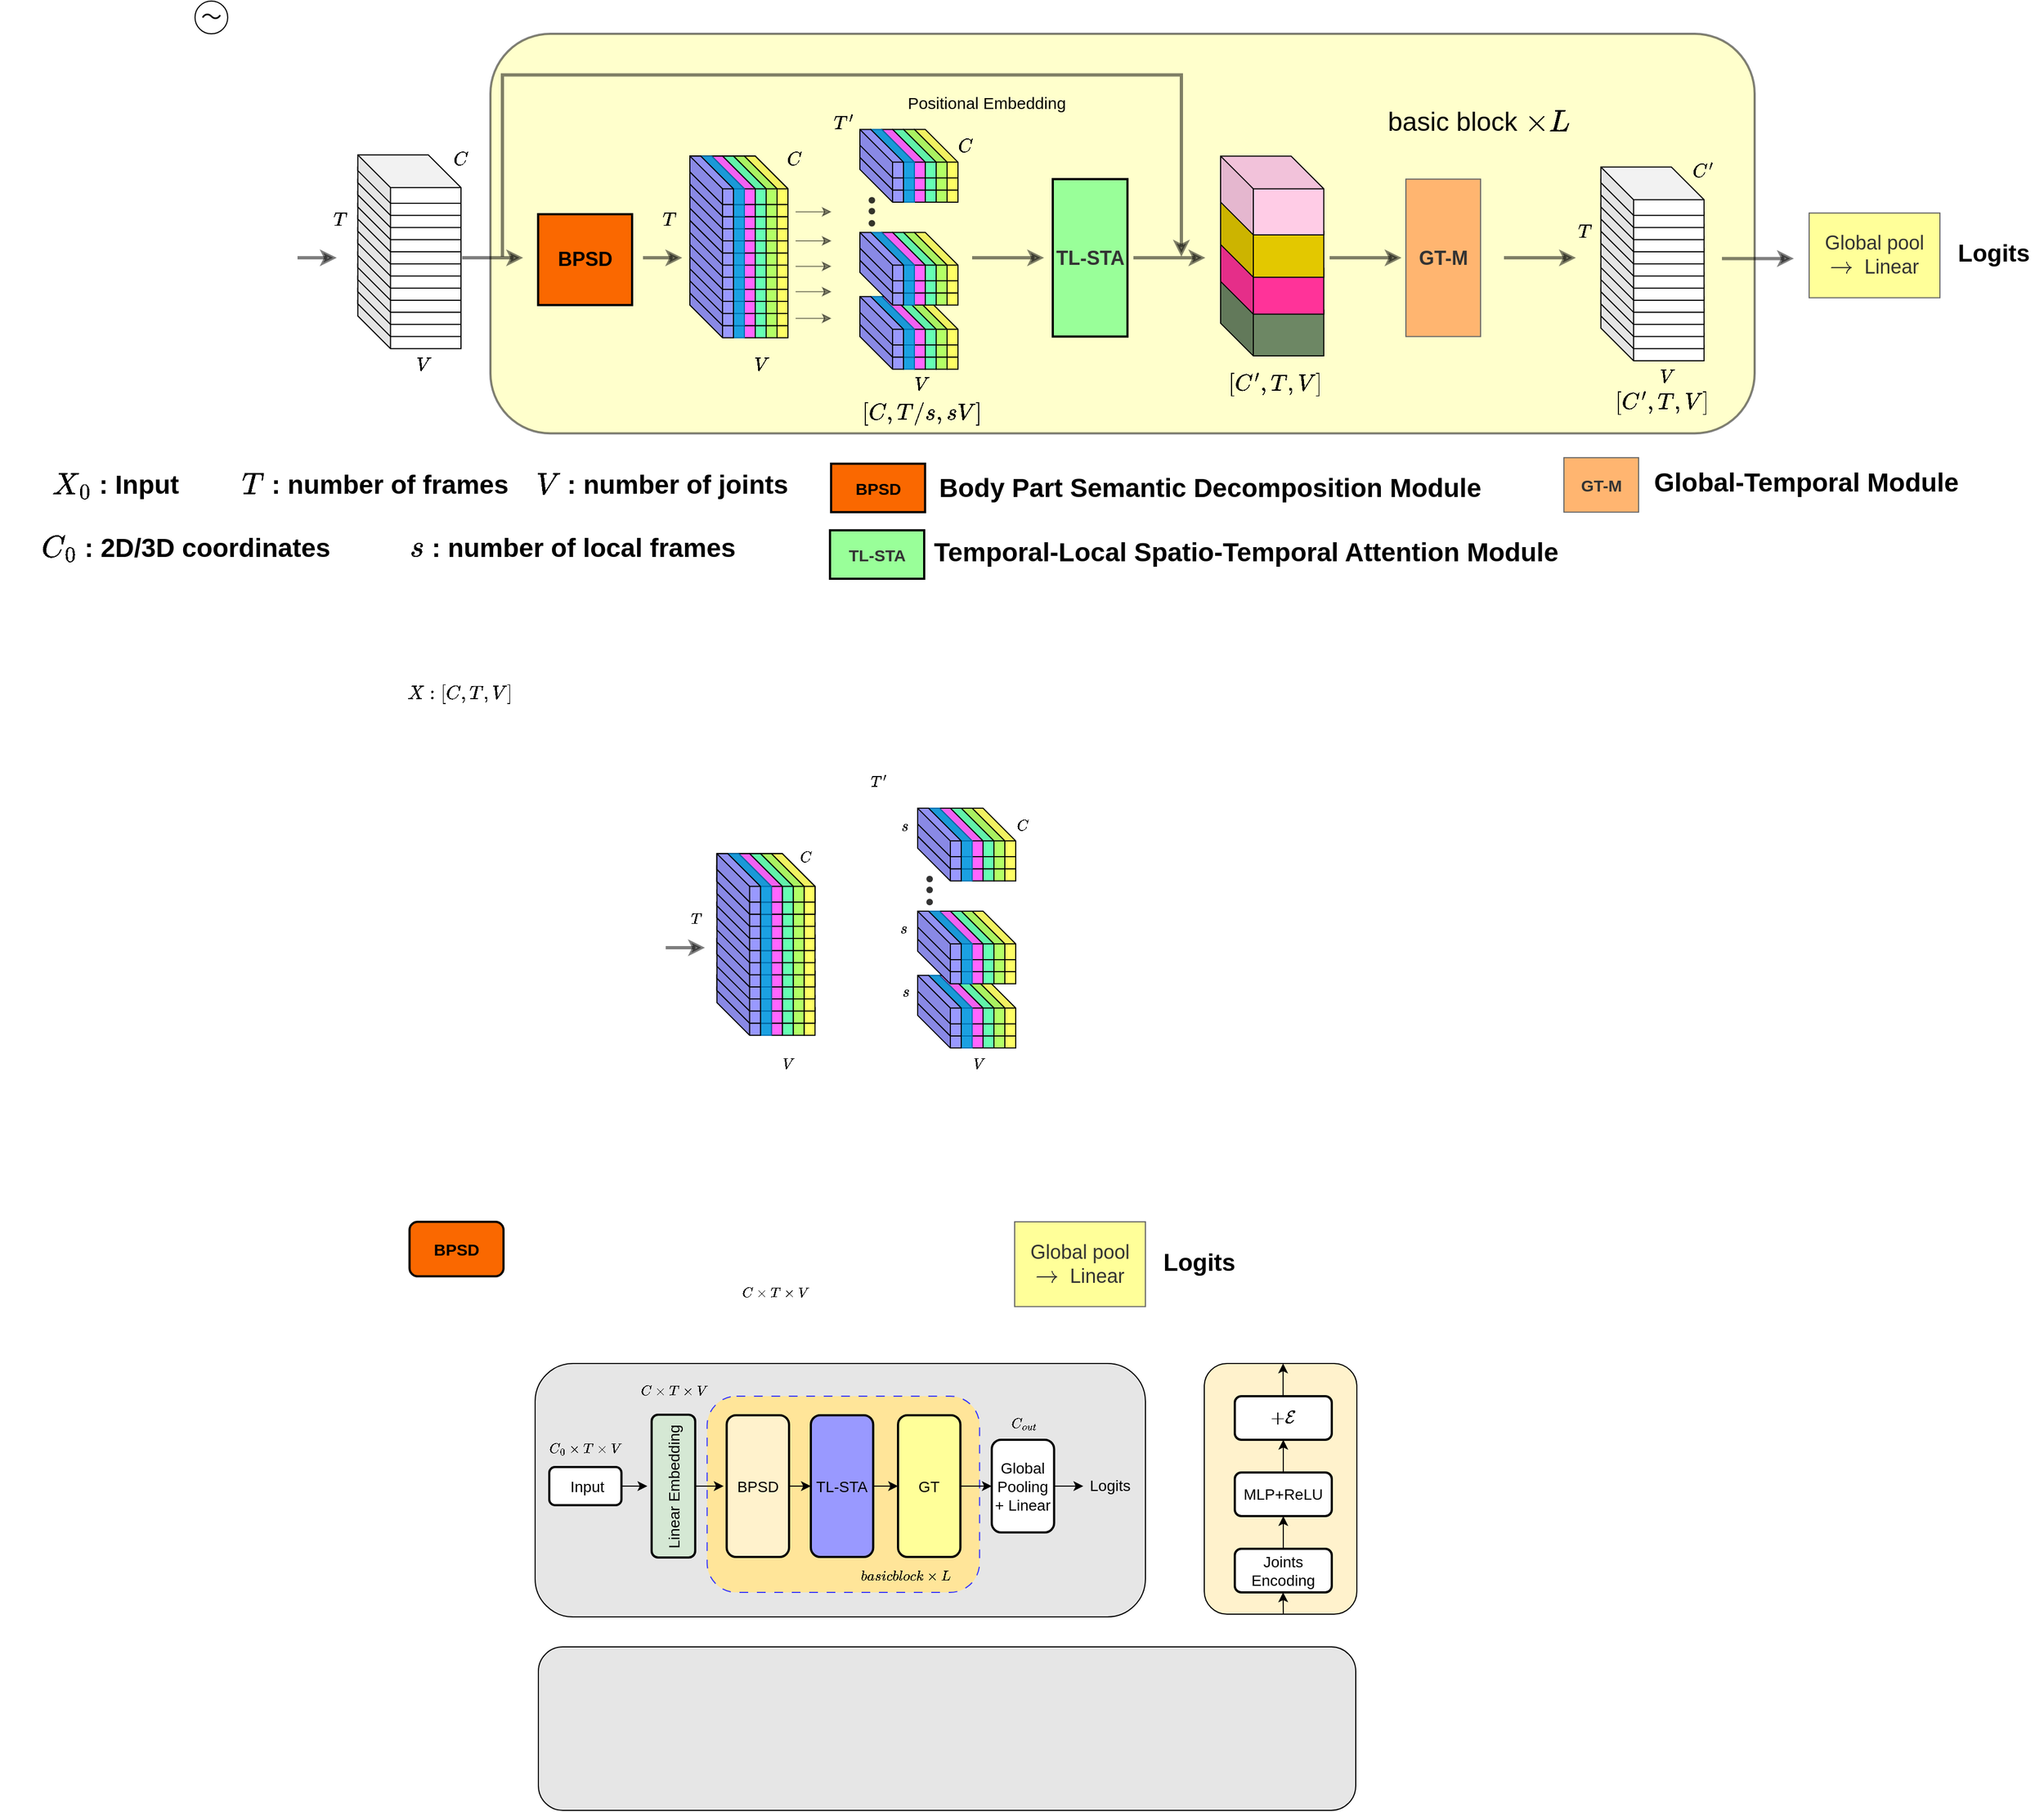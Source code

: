 <mxfile version="21.0.6" type="github">
  <diagram name="第 1 页" id="HZsj9VAZssC8dL7Cn9Iv">
    <mxGraphModel dx="2336" dy="1973" grid="1" gridSize="10" guides="1" tooltips="1" connect="1" arrows="1" fold="1" page="1" pageScale="1" pageWidth="827" pageHeight="1169" math="1" shadow="0">
      <root>
        <mxCell id="0" />
        <mxCell id="1" parent="0" />
        <mxCell id="3N3fm7F1_PBRhYYOgEq7-1220" value="" style="rounded=1;whiteSpace=wrap;html=1;fillColor=#E6E6E6;" vertex="1" parent="1">
          <mxGeometry x="-13" y="140" width="560" height="232.5" as="geometry" />
        </mxCell>
        <mxCell id="3N3fm7F1_PBRhYYOgEq7-1218" value="" style="rounded=1;whiteSpace=wrap;html=1;fillColor=#FFE599;dashed=1;dashPattern=8 8;strokeColor=#3333FF;" vertex="1" parent="1">
          <mxGeometry x="144.82" y="170" width="250" height="180" as="geometry" />
        </mxCell>
        <mxCell id="3N3fm7F1_PBRhYYOgEq7-2" value="&lt;font size=&quot;1&quot; style=&quot;&quot;&gt;&lt;b style=&quot;font-size: 24px;&quot;&gt;\( X_0 \) : Input&amp;nbsp;&lt;/b&gt;&lt;/font&gt;" style="text;html=1;align=center;verticalAlign=middle;resizable=0;points=[];autosize=1;strokeColor=none;fillColor=none;fontSize=12;" vertex="1" parent="1">
          <mxGeometry x="-495.06" y="-685.556" width="200" height="40" as="geometry" />
        </mxCell>
        <mxCell id="3N3fm7F1_PBRhYYOgEq7-3" value="" style="rounded=1;whiteSpace=wrap;html=1;strokeColor=#000000;strokeWidth=2;fontSize=15;fillColor=#FFFF99;gradientColor=none;opacity=50;" vertex="1" parent="1">
          <mxGeometry x="-54" y="-1080" width="1160" height="366.667" as="geometry" />
        </mxCell>
        <mxCell id="3N3fm7F1_PBRhYYOgEq7-4" value="" style="group;direction=west;flipV=0;flipH=0;rotation=90;" vertex="1" connectable="0" parent="1">
          <mxGeometry x="277.0" y="-927.227" width="38.822" height="22.222" as="geometry" />
        </mxCell>
        <mxCell id="3N3fm7F1_PBRhYYOgEq7-5" value="    " style="shape=waypoint;sketch=0;size=6;pointerEvents=1;points=[];fillColor=none;resizable=0;rotatable=0;perimeter=centerPerimeter;snapToPoint=1;fontFamily=Helvetica;fontSize=18;fontColor=default;opacity=80;rotation=90;" vertex="1" parent="3N3fm7F1_PBRhYYOgEq7-4">
          <mxGeometry x="9" y="-10" width="20" height="20" as="geometry" />
        </mxCell>
        <mxCell id="3N3fm7F1_PBRhYYOgEq7-6" value="" style="group;rotation=90;" vertex="1" connectable="0" parent="3N3fm7F1_PBRhYYOgEq7-4">
          <mxGeometry x="4" y="5.556" width="29.044" height="22.222" as="geometry" />
        </mxCell>
        <mxCell id="3N3fm7F1_PBRhYYOgEq7-7" value="    " style="shape=waypoint;sketch=0;size=6;pointerEvents=1;points=[];fillColor=none;resizable=0;rotatable=0;perimeter=centerPerimeter;snapToPoint=1;fontFamily=Helvetica;fontSize=18;fontColor=default;opacity=80;rotation=90;" vertex="1" parent="3N3fm7F1_PBRhYYOgEq7-6">
          <mxGeometry x="5" y="-5.556" width="20" height="20" as="geometry" />
        </mxCell>
        <mxCell id="3N3fm7F1_PBRhYYOgEq7-8" value="    " style="shape=waypoint;sketch=0;size=6;pointerEvents=1;points=[];fillColor=none;resizable=0;rotatable=0;perimeter=centerPerimeter;snapToPoint=1;fontFamily=Helvetica;fontSize=18;fontColor=default;opacity=80;rotation=90;" vertex="1" parent="3N3fm7F1_PBRhYYOgEq7-6">
          <mxGeometry x="5" y="5.556" width="20" height="20" as="geometry" />
        </mxCell>
        <mxCell id="3N3fm7F1_PBRhYYOgEq7-11" value="" style="shape=cube;whiteSpace=wrap;html=1;boundedLbl=1;backgroundOutline=1;darkOpacity=0.05;darkOpacity2=0.1;fontSize=15;size=30;flipV=0;flipH=0;textOpacity=0;" vertex="1" parent="1">
          <mxGeometry x="-175.68" y="-835.556" width="94.68" height="44.444" as="geometry" />
        </mxCell>
        <mxCell id="3N3fm7F1_PBRhYYOgEq7-12" value="" style="shape=cube;whiteSpace=wrap;html=1;boundedLbl=1;backgroundOutline=1;darkOpacity=0.05;darkOpacity2=0.1;fontSize=15;size=30;flipV=0;flipH=0;textOpacity=0;" vertex="1" parent="1">
          <mxGeometry x="-175.68" y="-846.667" width="94.68" height="44.444" as="geometry" />
        </mxCell>
        <mxCell id="3N3fm7F1_PBRhYYOgEq7-13" value="" style="shape=cube;whiteSpace=wrap;html=1;boundedLbl=1;backgroundOutline=1;darkOpacity=0.05;darkOpacity2=0.1;fontSize=15;size=30;flipV=0;flipH=0;textOpacity=0;" vertex="1" parent="1">
          <mxGeometry x="-175.68" y="-857.778" width="94.68" height="44.444" as="geometry" />
        </mxCell>
        <mxCell id="3N3fm7F1_PBRhYYOgEq7-14" value="" style="shape=cube;whiteSpace=wrap;html=1;boundedLbl=1;backgroundOutline=1;darkOpacity=0.05;darkOpacity2=0.1;fontSize=15;size=30;flipV=0;flipH=0;textOpacity=0;" vertex="1" parent="1">
          <mxGeometry x="-175.68" y="-868.889" width="94.68" height="44.444" as="geometry" />
        </mxCell>
        <mxCell id="3N3fm7F1_PBRhYYOgEq7-15" value="" style="shape=cube;whiteSpace=wrap;html=1;boundedLbl=1;backgroundOutline=1;darkOpacity=0.05;darkOpacity2=0.1;fontSize=15;size=30;flipV=0;flipH=0;textOpacity=0;" vertex="1" parent="1">
          <mxGeometry x="-175.68" y="-880" width="94.68" height="44.444" as="geometry" />
        </mxCell>
        <mxCell id="3N3fm7F1_PBRhYYOgEq7-16" value="" style="shape=cube;whiteSpace=wrap;html=1;boundedLbl=1;backgroundOutline=1;darkOpacity=0.05;darkOpacity2=0.1;fontSize=15;size=30;flipV=0;flipH=0;textOpacity=0;" vertex="1" parent="1">
          <mxGeometry x="-175.68" y="-891.111" width="94.68" height="44.444" as="geometry" />
        </mxCell>
        <mxCell id="3N3fm7F1_PBRhYYOgEq7-17" value="" style="shape=cube;whiteSpace=wrap;html=1;boundedLbl=1;backgroundOutline=1;darkOpacity=0.05;darkOpacity2=0.1;fontSize=15;size=30;flipV=0;flipH=0;textOpacity=0;" vertex="1" parent="1">
          <mxGeometry x="-175.68" y="-902.222" width="94.68" height="44.444" as="geometry" />
        </mxCell>
        <mxCell id="3N3fm7F1_PBRhYYOgEq7-18" value="" style="shape=cube;whiteSpace=wrap;html=1;boundedLbl=1;backgroundOutline=1;darkOpacity=0.05;darkOpacity2=0.1;fontSize=15;size=30;flipV=0;flipH=0;textOpacity=0;" vertex="1" parent="1">
          <mxGeometry x="-175.68" y="-913.333" width="94.68" height="44.444" as="geometry" />
        </mxCell>
        <mxCell id="3N3fm7F1_PBRhYYOgEq7-19" value="" style="shape=cube;whiteSpace=wrap;html=1;boundedLbl=1;backgroundOutline=1;darkOpacity=0.05;darkOpacity2=0.1;fontSize=15;size=30;flipV=0;flipH=0;textOpacity=0;" vertex="1" parent="1">
          <mxGeometry x="-175.68" y="-924.444" width="94.68" height="44.444" as="geometry" />
        </mxCell>
        <mxCell id="3N3fm7F1_PBRhYYOgEq7-20" value="" style="shape=cube;whiteSpace=wrap;html=1;boundedLbl=1;backgroundOutline=1;darkOpacity=0.05;darkOpacity2=0.1;fontSize=15;size=30;flipV=0;flipH=0;textOpacity=0;" vertex="1" parent="1">
          <mxGeometry x="-175.68" y="-935.556" width="94.68" height="44.444" as="geometry" />
        </mxCell>
        <mxCell id="3N3fm7F1_PBRhYYOgEq7-21" value="" style="shape=cube;whiteSpace=wrap;html=1;boundedLbl=1;backgroundOutline=1;darkOpacity=0.05;darkOpacity2=0.1;fontSize=15;size=30;flipV=0;flipH=0;textOpacity=0;" vertex="1" parent="1">
          <mxGeometry x="-175.68" y="-946.667" width="94.68" height="44.444" as="geometry" />
        </mxCell>
        <mxCell id="3N3fm7F1_PBRhYYOgEq7-22" value="" style="shape=cube;whiteSpace=wrap;html=1;boundedLbl=1;backgroundOutline=1;darkOpacity=0.05;darkOpacity2=0.1;fontSize=15;size=30;flipV=0;flipH=0;textOpacity=0;" vertex="1" parent="1">
          <mxGeometry x="-175.68" y="-957.778" width="94.68" height="44.444" as="geometry" />
        </mxCell>
        <mxCell id="3N3fm7F1_PBRhYYOgEq7-23" value="" style="shape=cube;whiteSpace=wrap;html=1;boundedLbl=1;backgroundOutline=1;darkOpacity=0.05;darkOpacity2=0.1;fontSize=15;size=30;flipV=0;flipH=0;textOpacity=0;" vertex="1" parent="1">
          <mxGeometry x="-175.68" y="-968.889" width="94.68" height="44.444" as="geometry" />
        </mxCell>
        <mxCell id="3N3fm7F1_PBRhYYOgEq7-353" value="&lt;font style=&quot;font-size: 15px;&quot;&gt;\( X : [{C , T ,V} ]\)&lt;/font&gt;" style="text;html=1;align=center;verticalAlign=middle;resizable=0;points=[];autosize=1;strokeColor=none;fillColor=none;" vertex="1" parent="1">
          <mxGeometry x="-152.23" y="-489.999" width="140" height="30" as="geometry" />
        </mxCell>
        <mxCell id="3N3fm7F1_PBRhYYOgEq7-354" value="\(T\)" style="text;html=1;align=center;verticalAlign=middle;resizable=0;points=[];autosize=1;strokeColor=none;fillColor=none;fontSize=15;opacity=50;" vertex="1" parent="1">
          <mxGeometry x="-217.06" y="-924.444" width="50" height="30" as="geometry" />
        </mxCell>
        <mxCell id="3N3fm7F1_PBRhYYOgEq7-355" value="\(V\)" style="text;html=1;align=center;verticalAlign=middle;resizable=0;points=[];autosize=1;strokeColor=none;fillColor=none;fontSize=15;opacity=50;" vertex="1" parent="1">
          <mxGeometry x="-141" y="-791.111" width="50" height="30" as="geometry" />
        </mxCell>
        <mxCell id="3N3fm7F1_PBRhYYOgEq7-356" value="\(C\)" style="text;html=1;align=center;verticalAlign=middle;resizable=0;points=[];autosize=1;strokeColor=none;fillColor=none;fontSize=15;opacity=50;" vertex="1" parent="1">
          <mxGeometry x="-107.23" y="-980" width="50" height="30" as="geometry" />
        </mxCell>
        <mxCell id="3N3fm7F1_PBRhYYOgEq7-357" value="&lt;font style=&quot;font-size: 18px;&quot;&gt;&lt;b&gt;BPSD&lt;/b&gt;&lt;/font&gt;" style="rounded=0;whiteSpace=wrap;html=1;fillColor=#fa6800;strokeColor=#000000;fontColor=#000000;strokeWidth=2;" vertex="1" parent="1">
          <mxGeometry x="-10.23" y="-914.444" width="86.23" height="83.333" as="geometry" />
        </mxCell>
        <mxCell id="3N3fm7F1_PBRhYYOgEq7-358" value="\(T&#39;\)" style="text;html=1;align=center;verticalAlign=middle;resizable=0;points=[];autosize=1;strokeColor=none;fillColor=none;fontSize=15;opacity=50;" vertex="1" parent="1">
          <mxGeometry x="244.82" y="-1013.333" width="50" height="30" as="geometry" />
        </mxCell>
        <mxCell id="3N3fm7F1_PBRhYYOgEq7-359" value="" style="group" vertex="1" connectable="0" parent="1">
          <mxGeometry x="169" y="-845.556" width="50" height="44.444" as="geometry" />
        </mxCell>
        <mxCell id="3N3fm7F1_PBRhYYOgEq7-360" value="" style="shape=cube;whiteSpace=wrap;html=1;boundedLbl=1;backgroundOutline=1;darkOpacity=0.05;darkOpacity2=0.1;fontSize=15;size=30;flipV=0;flipH=0;textOpacity=0;fillColor=#FFFF66;" vertex="1" parent="3N3fm7F1_PBRhYYOgEq7-359">
          <mxGeometry x="10" width="40" height="44.444" as="geometry" />
        </mxCell>
        <mxCell id="3N3fm7F1_PBRhYYOgEq7-361" value="" style="shape=cube;whiteSpace=wrap;html=1;boundedLbl=1;backgroundOutline=1;darkOpacity=0.05;darkOpacity2=0.1;fontSize=15;size=30;flipV=0;flipH=0;textOpacity=0;fillColor=#B3FF66;" vertex="1" parent="3N3fm7F1_PBRhYYOgEq7-359">
          <mxGeometry width="40" height="44.444" as="geometry" />
        </mxCell>
        <mxCell id="3N3fm7F1_PBRhYYOgEq7-362" value="" style="group" vertex="1" connectable="0" parent="1">
          <mxGeometry x="149" y="-845.556" width="50" height="44.444" as="geometry" />
        </mxCell>
        <mxCell id="3N3fm7F1_PBRhYYOgEq7-363" value="" style="shape=cube;whiteSpace=wrap;html=1;boundedLbl=1;backgroundOutline=1;darkOpacity=0.05;darkOpacity2=0.1;fontSize=15;size=30;flipV=0;flipH=0;textOpacity=0;fillColor=#66FFB3;" vertex="1" parent="3N3fm7F1_PBRhYYOgEq7-362">
          <mxGeometry x="10" width="40" height="44.444" as="geometry" />
        </mxCell>
        <mxCell id="3N3fm7F1_PBRhYYOgEq7-364" value="" style="shape=cube;whiteSpace=wrap;html=1;boundedLbl=1;backgroundOutline=1;darkOpacity=0.05;darkOpacity2=0.1;fontSize=15;size=30;flipV=0;flipH=0;textOpacity=0;fillColor=#FF66FF;" vertex="1" parent="3N3fm7F1_PBRhYYOgEq7-362">
          <mxGeometry width="40" height="44.444" as="geometry" />
        </mxCell>
        <mxCell id="3N3fm7F1_PBRhYYOgEq7-365" value="" style="group" vertex="1" connectable="0" parent="1">
          <mxGeometry x="129" y="-845.556" width="50" height="44.444" as="geometry" />
        </mxCell>
        <mxCell id="3N3fm7F1_PBRhYYOgEq7-366" value="" style="shape=cube;whiteSpace=wrap;html=1;boundedLbl=1;backgroundOutline=1;darkOpacity=0.05;darkOpacity2=0.1;fontSize=15;size=30;flipV=0;flipH=0;textOpacity=0;fillColor=#1ba1e2;strokeColor=#006EAF;fontColor=#ffffff;" vertex="1" parent="3N3fm7F1_PBRhYYOgEq7-365">
          <mxGeometry x="10" width="40" height="44.444" as="geometry" />
        </mxCell>
        <mxCell id="3N3fm7F1_PBRhYYOgEq7-367" value="" style="shape=cube;whiteSpace=wrap;html=1;boundedLbl=1;backgroundOutline=1;darkOpacity=0.05;darkOpacity2=0.1;fontSize=15;size=30;flipV=0;flipH=0;textOpacity=0;fillColor=#9999FF;" vertex="1" parent="3N3fm7F1_PBRhYYOgEq7-365">
          <mxGeometry width="40" height="44.444" as="geometry" />
        </mxCell>
        <mxCell id="3N3fm7F1_PBRhYYOgEq7-368" value="" style="group" vertex="1" connectable="0" parent="1">
          <mxGeometry x="169" y="-856.667" width="50" height="44.444" as="geometry" />
        </mxCell>
        <mxCell id="3N3fm7F1_PBRhYYOgEq7-369" value="" style="shape=cube;whiteSpace=wrap;html=1;boundedLbl=1;backgroundOutline=1;darkOpacity=0.05;darkOpacity2=0.1;fontSize=15;size=30;flipV=0;flipH=0;textOpacity=0;" vertex="1" parent="3N3fm7F1_PBRhYYOgEq7-368">
          <mxGeometry x="10" width="40" height="44.444" as="geometry" />
        </mxCell>
        <mxCell id="3N3fm7F1_PBRhYYOgEq7-370" value="" style="shape=cube;whiteSpace=wrap;html=1;boundedLbl=1;backgroundOutline=1;darkOpacity=0.05;darkOpacity2=0.1;fontSize=15;size=30;flipV=0;flipH=0;textOpacity=0;" vertex="1" parent="3N3fm7F1_PBRhYYOgEq7-368">
          <mxGeometry width="40" height="44.444" as="geometry" />
        </mxCell>
        <mxCell id="3N3fm7F1_PBRhYYOgEq7-371" value="" style="group" vertex="1" connectable="0" parent="3N3fm7F1_PBRhYYOgEq7-368">
          <mxGeometry width="50" height="44.444" as="geometry" />
        </mxCell>
        <mxCell id="3N3fm7F1_PBRhYYOgEq7-372" value="" style="shape=cube;whiteSpace=wrap;html=1;boundedLbl=1;backgroundOutline=1;darkOpacity=0.05;darkOpacity2=0.1;fontSize=15;size=30;flipV=0;flipH=0;textOpacity=0;fillColor=#FFFF66;" vertex="1" parent="3N3fm7F1_PBRhYYOgEq7-371">
          <mxGeometry x="10" width="40" height="44.444" as="geometry" />
        </mxCell>
        <mxCell id="3N3fm7F1_PBRhYYOgEq7-373" value="" style="shape=cube;whiteSpace=wrap;html=1;boundedLbl=1;backgroundOutline=1;darkOpacity=0.05;darkOpacity2=0.1;fontSize=15;size=30;flipV=0;flipH=0;textOpacity=0;fillColor=#B3FF66;" vertex="1" parent="3N3fm7F1_PBRhYYOgEq7-371">
          <mxGeometry width="40" height="44.444" as="geometry" />
        </mxCell>
        <mxCell id="3N3fm7F1_PBRhYYOgEq7-374" value="" style="group" vertex="1" connectable="0" parent="3N3fm7F1_PBRhYYOgEq7-368">
          <mxGeometry x="-20" width="50" height="44.444" as="geometry" />
        </mxCell>
        <mxCell id="3N3fm7F1_PBRhYYOgEq7-375" value="" style="shape=cube;whiteSpace=wrap;html=1;boundedLbl=1;backgroundOutline=1;darkOpacity=0.05;darkOpacity2=0.1;fontSize=15;size=30;flipV=0;flipH=0;textOpacity=0;" vertex="1" parent="3N3fm7F1_PBRhYYOgEq7-374">
          <mxGeometry x="10" width="40" height="44.444" as="geometry" />
        </mxCell>
        <mxCell id="3N3fm7F1_PBRhYYOgEq7-376" value="" style="shape=cube;whiteSpace=wrap;html=1;boundedLbl=1;backgroundOutline=1;darkOpacity=0.05;darkOpacity2=0.1;fontSize=15;size=30;flipV=0;flipH=0;textOpacity=0;" vertex="1" parent="3N3fm7F1_PBRhYYOgEq7-374">
          <mxGeometry width="40" height="44.444" as="geometry" />
        </mxCell>
        <mxCell id="3N3fm7F1_PBRhYYOgEq7-377" value="" style="group" vertex="1" connectable="0" parent="3N3fm7F1_PBRhYYOgEq7-368">
          <mxGeometry x="-40" width="50" height="44.444" as="geometry" />
        </mxCell>
        <mxCell id="3N3fm7F1_PBRhYYOgEq7-378" value="" style="shape=cube;whiteSpace=wrap;html=1;boundedLbl=1;backgroundOutline=1;darkOpacity=0.05;darkOpacity2=0.1;fontSize=15;size=30;flipV=0;flipH=0;textOpacity=0;" vertex="1" parent="3N3fm7F1_PBRhYYOgEq7-377">
          <mxGeometry x="10" width="40" height="44.444" as="geometry" />
        </mxCell>
        <mxCell id="3N3fm7F1_PBRhYYOgEq7-379" value="" style="shape=cube;whiteSpace=wrap;html=1;boundedLbl=1;backgroundOutline=1;darkOpacity=0.05;darkOpacity2=0.1;fontSize=15;size=30;flipV=0;flipH=0;textOpacity=0;" vertex="1" parent="3N3fm7F1_PBRhYYOgEq7-377">
          <mxGeometry width="40" height="44.444" as="geometry" />
        </mxCell>
        <mxCell id="3N3fm7F1_PBRhYYOgEq7-380" value="" style="group" vertex="1" connectable="0" parent="1">
          <mxGeometry x="149" y="-856.667" width="50" height="44.444" as="geometry" />
        </mxCell>
        <mxCell id="3N3fm7F1_PBRhYYOgEq7-381" value="" style="shape=cube;whiteSpace=wrap;html=1;boundedLbl=1;backgroundOutline=1;darkOpacity=0.05;darkOpacity2=0.1;fontSize=15;size=30;flipV=0;flipH=0;textOpacity=0;fillColor=#66FFB3;" vertex="1" parent="3N3fm7F1_PBRhYYOgEq7-380">
          <mxGeometry x="10" width="40" height="44.444" as="geometry" />
        </mxCell>
        <mxCell id="3N3fm7F1_PBRhYYOgEq7-382" value="" style="shape=cube;whiteSpace=wrap;html=1;boundedLbl=1;backgroundOutline=1;darkOpacity=0.05;darkOpacity2=0.1;fontSize=15;size=30;flipV=0;flipH=0;textOpacity=0;fillColor=#FF66FF;" vertex="1" parent="3N3fm7F1_PBRhYYOgEq7-380">
          <mxGeometry width="40" height="44.444" as="geometry" />
        </mxCell>
        <mxCell id="3N3fm7F1_PBRhYYOgEq7-383" value="" style="group" vertex="1" connectable="0" parent="1">
          <mxGeometry x="129" y="-856.667" width="50" height="44.444" as="geometry" />
        </mxCell>
        <mxCell id="3N3fm7F1_PBRhYYOgEq7-384" value="" style="shape=cube;whiteSpace=wrap;html=1;boundedLbl=1;backgroundOutline=1;darkOpacity=0.05;darkOpacity2=0.1;fontSize=15;size=30;flipV=0;flipH=0;textOpacity=0;fillColor=#1ba1e2;strokeColor=#006EAF;fontColor=#ffffff;" vertex="1" parent="3N3fm7F1_PBRhYYOgEq7-383">
          <mxGeometry x="10" width="40" height="44.444" as="geometry" />
        </mxCell>
        <mxCell id="3N3fm7F1_PBRhYYOgEq7-385" value="" style="shape=cube;whiteSpace=wrap;html=1;boundedLbl=1;backgroundOutline=1;darkOpacity=0.05;darkOpacity2=0.1;fontSize=15;size=30;flipV=0;flipH=0;textOpacity=0;fillColor=#9999FF;" vertex="1" parent="3N3fm7F1_PBRhYYOgEq7-383">
          <mxGeometry width="40" height="44.444" as="geometry" />
        </mxCell>
        <mxCell id="3N3fm7F1_PBRhYYOgEq7-386" value="" style="group" vertex="1" connectable="0" parent="1">
          <mxGeometry x="169" y="-867.778" width="50" height="44.444" as="geometry" />
        </mxCell>
        <mxCell id="3N3fm7F1_PBRhYYOgEq7-387" value="" style="shape=cube;whiteSpace=wrap;html=1;boundedLbl=1;backgroundOutline=1;darkOpacity=0.05;darkOpacity2=0.1;fontSize=15;size=30;flipV=0;flipH=0;textOpacity=0;fillColor=#FFFF66;" vertex="1" parent="3N3fm7F1_PBRhYYOgEq7-386">
          <mxGeometry x="10" width="40" height="44.444" as="geometry" />
        </mxCell>
        <mxCell id="3N3fm7F1_PBRhYYOgEq7-388" value="" style="shape=cube;whiteSpace=wrap;html=1;boundedLbl=1;backgroundOutline=1;darkOpacity=0.05;darkOpacity2=0.1;fontSize=15;size=30;flipV=0;flipH=0;textOpacity=0;fillColor=#B3FF66;" vertex="1" parent="3N3fm7F1_PBRhYYOgEq7-386">
          <mxGeometry width="40" height="44.444" as="geometry" />
        </mxCell>
        <mxCell id="3N3fm7F1_PBRhYYOgEq7-389" value="" style="group" vertex="1" connectable="0" parent="1">
          <mxGeometry x="149" y="-867.778" width="50" height="44.444" as="geometry" />
        </mxCell>
        <mxCell id="3N3fm7F1_PBRhYYOgEq7-390" value="" style="shape=cube;whiteSpace=wrap;html=1;boundedLbl=1;backgroundOutline=1;darkOpacity=0.05;darkOpacity2=0.1;fontSize=15;size=30;flipV=0;flipH=0;textOpacity=0;fillColor=#66FFB3;" vertex="1" parent="3N3fm7F1_PBRhYYOgEq7-389">
          <mxGeometry x="10" width="40" height="44.444" as="geometry" />
        </mxCell>
        <mxCell id="3N3fm7F1_PBRhYYOgEq7-391" value="" style="shape=cube;whiteSpace=wrap;html=1;boundedLbl=1;backgroundOutline=1;darkOpacity=0.05;darkOpacity2=0.1;fontSize=15;size=30;flipV=0;flipH=0;textOpacity=0;fillColor=#FF66FF;" vertex="1" parent="3N3fm7F1_PBRhYYOgEq7-389">
          <mxGeometry width="40" height="44.444" as="geometry" />
        </mxCell>
        <mxCell id="3N3fm7F1_PBRhYYOgEq7-392" value="" style="group" vertex="1" connectable="0" parent="1">
          <mxGeometry x="129" y="-867.778" width="50" height="44.444" as="geometry" />
        </mxCell>
        <mxCell id="3N3fm7F1_PBRhYYOgEq7-393" value="" style="shape=cube;whiteSpace=wrap;html=1;boundedLbl=1;backgroundOutline=1;darkOpacity=0.05;darkOpacity2=0.1;fontSize=15;size=30;flipV=0;flipH=0;textOpacity=0;fillColor=#1ba1e2;strokeColor=#006EAF;fontColor=#ffffff;" vertex="1" parent="3N3fm7F1_PBRhYYOgEq7-392">
          <mxGeometry x="10" width="40" height="44.444" as="geometry" />
        </mxCell>
        <mxCell id="3N3fm7F1_PBRhYYOgEq7-394" value="" style="shape=cube;whiteSpace=wrap;html=1;boundedLbl=1;backgroundOutline=1;darkOpacity=0.05;darkOpacity2=0.1;fontSize=15;size=30;flipV=0;flipH=0;textOpacity=0;fillColor=#9999FF;" vertex="1" parent="3N3fm7F1_PBRhYYOgEq7-392">
          <mxGeometry width="40" height="44.444" as="geometry" />
        </mxCell>
        <mxCell id="3N3fm7F1_PBRhYYOgEq7-395" value="" style="group" vertex="1" connectable="0" parent="1">
          <mxGeometry x="169" y="-878.889" width="50" height="44.444" as="geometry" />
        </mxCell>
        <mxCell id="3N3fm7F1_PBRhYYOgEq7-396" value="" style="shape=cube;whiteSpace=wrap;html=1;boundedLbl=1;backgroundOutline=1;darkOpacity=0.05;darkOpacity2=0.1;fontSize=15;size=30;flipV=0;flipH=0;textOpacity=0;fillColor=#FFFF66;" vertex="1" parent="3N3fm7F1_PBRhYYOgEq7-395">
          <mxGeometry x="10" width="40" height="44.444" as="geometry" />
        </mxCell>
        <mxCell id="3N3fm7F1_PBRhYYOgEq7-397" value="" style="shape=cube;whiteSpace=wrap;html=1;boundedLbl=1;backgroundOutline=1;darkOpacity=0.05;darkOpacity2=0.1;fontSize=15;size=30;flipV=0;flipH=0;textOpacity=0;fillColor=#B3FF66;" vertex="1" parent="3N3fm7F1_PBRhYYOgEq7-395">
          <mxGeometry width="40" height="44.444" as="geometry" />
        </mxCell>
        <mxCell id="3N3fm7F1_PBRhYYOgEq7-398" value="" style="group" vertex="1" connectable="0" parent="1">
          <mxGeometry x="149" y="-878.889" width="50" height="44.444" as="geometry" />
        </mxCell>
        <mxCell id="3N3fm7F1_PBRhYYOgEq7-399" value="" style="shape=cube;whiteSpace=wrap;html=1;boundedLbl=1;backgroundOutline=1;darkOpacity=0.05;darkOpacity2=0.1;fontSize=15;size=30;flipV=0;flipH=0;textOpacity=0;fillColor=#66FFB3;" vertex="1" parent="3N3fm7F1_PBRhYYOgEq7-398">
          <mxGeometry x="10" width="40" height="44.444" as="geometry" />
        </mxCell>
        <mxCell id="3N3fm7F1_PBRhYYOgEq7-400" value="" style="shape=cube;whiteSpace=wrap;html=1;boundedLbl=1;backgroundOutline=1;darkOpacity=0.05;darkOpacity2=0.1;fontSize=15;size=30;flipV=0;flipH=0;textOpacity=0;fillColor=#FF66FF;" vertex="1" parent="3N3fm7F1_PBRhYYOgEq7-398">
          <mxGeometry width="40" height="44.444" as="geometry" />
        </mxCell>
        <mxCell id="3N3fm7F1_PBRhYYOgEq7-401" value="" style="group" vertex="1" connectable="0" parent="1">
          <mxGeometry x="129" y="-878.889" width="50" height="44.444" as="geometry" />
        </mxCell>
        <mxCell id="3N3fm7F1_PBRhYYOgEq7-402" value="" style="shape=cube;whiteSpace=wrap;html=1;boundedLbl=1;backgroundOutline=1;darkOpacity=0.05;darkOpacity2=0.1;fontSize=15;size=30;flipV=0;flipH=0;textOpacity=0;fillColor=#1ba1e2;strokeColor=#006EAF;fontColor=#ffffff;" vertex="1" parent="3N3fm7F1_PBRhYYOgEq7-401">
          <mxGeometry x="10" width="40" height="44.444" as="geometry" />
        </mxCell>
        <mxCell id="3N3fm7F1_PBRhYYOgEq7-403" value="" style="shape=cube;whiteSpace=wrap;html=1;boundedLbl=1;backgroundOutline=1;darkOpacity=0.05;darkOpacity2=0.1;fontSize=15;size=30;flipV=0;flipH=0;textOpacity=0;fillColor=#9999FF;" vertex="1" parent="3N3fm7F1_PBRhYYOgEq7-401">
          <mxGeometry width="40" height="44.444" as="geometry" />
        </mxCell>
        <mxCell id="3N3fm7F1_PBRhYYOgEq7-404" value="" style="group" vertex="1" connectable="0" parent="1">
          <mxGeometry x="169" y="-890" width="50" height="44.444" as="geometry" />
        </mxCell>
        <mxCell id="3N3fm7F1_PBRhYYOgEq7-405" value="" style="shape=cube;whiteSpace=wrap;html=1;boundedLbl=1;backgroundOutline=1;darkOpacity=0.05;darkOpacity2=0.1;fontSize=15;size=30;flipV=0;flipH=0;textOpacity=0;" vertex="1" parent="3N3fm7F1_PBRhYYOgEq7-404">
          <mxGeometry x="10" width="40" height="44.444" as="geometry" />
        </mxCell>
        <mxCell id="3N3fm7F1_PBRhYYOgEq7-406" value="" style="shape=cube;whiteSpace=wrap;html=1;boundedLbl=1;backgroundOutline=1;darkOpacity=0.05;darkOpacity2=0.1;fontSize=15;size=30;flipV=0;flipH=0;textOpacity=0;" vertex="1" parent="3N3fm7F1_PBRhYYOgEq7-404">
          <mxGeometry width="40" height="44.444" as="geometry" />
        </mxCell>
        <mxCell id="3N3fm7F1_PBRhYYOgEq7-407" value="" style="group" vertex="1" connectable="0" parent="3N3fm7F1_PBRhYYOgEq7-404">
          <mxGeometry width="50" height="44.444" as="geometry" />
        </mxCell>
        <mxCell id="3N3fm7F1_PBRhYYOgEq7-408" value="" style="shape=cube;whiteSpace=wrap;html=1;boundedLbl=1;backgroundOutline=1;darkOpacity=0.05;darkOpacity2=0.1;fontSize=15;size=30;flipV=0;flipH=0;textOpacity=0;fillColor=#FFFF66;" vertex="1" parent="3N3fm7F1_PBRhYYOgEq7-407">
          <mxGeometry x="10" width="40" height="44.444" as="geometry" />
        </mxCell>
        <mxCell id="3N3fm7F1_PBRhYYOgEq7-409" value="" style="shape=cube;whiteSpace=wrap;html=1;boundedLbl=1;backgroundOutline=1;darkOpacity=0.05;darkOpacity2=0.1;fontSize=15;size=30;flipV=0;flipH=0;textOpacity=0;fillColor=#B3FF66;" vertex="1" parent="3N3fm7F1_PBRhYYOgEq7-407">
          <mxGeometry width="40" height="44.444" as="geometry" />
        </mxCell>
        <mxCell id="3N3fm7F1_PBRhYYOgEq7-410" value="" style="group" vertex="1" connectable="0" parent="3N3fm7F1_PBRhYYOgEq7-404">
          <mxGeometry x="-20" width="50" height="44.444" as="geometry" />
        </mxCell>
        <mxCell id="3N3fm7F1_PBRhYYOgEq7-411" value="" style="shape=cube;whiteSpace=wrap;html=1;boundedLbl=1;backgroundOutline=1;darkOpacity=0.05;darkOpacity2=0.1;fontSize=15;size=30;flipV=0;flipH=0;textOpacity=0;" vertex="1" parent="3N3fm7F1_PBRhYYOgEq7-410">
          <mxGeometry x="10" width="40" height="44.444" as="geometry" />
        </mxCell>
        <mxCell id="3N3fm7F1_PBRhYYOgEq7-412" value="" style="shape=cube;whiteSpace=wrap;html=1;boundedLbl=1;backgroundOutline=1;darkOpacity=0.05;darkOpacity2=0.1;fontSize=15;size=30;flipV=0;flipH=0;textOpacity=0;" vertex="1" parent="3N3fm7F1_PBRhYYOgEq7-410">
          <mxGeometry width="40" height="44.444" as="geometry" />
        </mxCell>
        <mxCell id="3N3fm7F1_PBRhYYOgEq7-413" value="" style="group" vertex="1" connectable="0" parent="3N3fm7F1_PBRhYYOgEq7-404">
          <mxGeometry x="-40" width="50" height="44.444" as="geometry" />
        </mxCell>
        <mxCell id="3N3fm7F1_PBRhYYOgEq7-414" value="" style="shape=cube;whiteSpace=wrap;html=1;boundedLbl=1;backgroundOutline=1;darkOpacity=0.05;darkOpacity2=0.1;fontSize=15;size=30;flipV=0;flipH=0;textOpacity=0;" vertex="1" parent="3N3fm7F1_PBRhYYOgEq7-413">
          <mxGeometry x="10" width="40" height="44.444" as="geometry" />
        </mxCell>
        <mxCell id="3N3fm7F1_PBRhYYOgEq7-415" value="" style="shape=cube;whiteSpace=wrap;html=1;boundedLbl=1;backgroundOutline=1;darkOpacity=0.05;darkOpacity2=0.1;fontSize=15;size=30;flipV=0;flipH=0;textOpacity=0;" vertex="1" parent="3N3fm7F1_PBRhYYOgEq7-413">
          <mxGeometry width="40" height="44.444" as="geometry" />
        </mxCell>
        <mxCell id="3N3fm7F1_PBRhYYOgEq7-416" value="" style="group" vertex="1" connectable="0" parent="1">
          <mxGeometry x="149" y="-890" width="50" height="44.444" as="geometry" />
        </mxCell>
        <mxCell id="3N3fm7F1_PBRhYYOgEq7-417" value="" style="shape=cube;whiteSpace=wrap;html=1;boundedLbl=1;backgroundOutline=1;darkOpacity=0.05;darkOpacity2=0.1;fontSize=15;size=30;flipV=0;flipH=0;textOpacity=0;fillColor=#66FFB3;" vertex="1" parent="3N3fm7F1_PBRhYYOgEq7-416">
          <mxGeometry x="10" width="40" height="44.444" as="geometry" />
        </mxCell>
        <mxCell id="3N3fm7F1_PBRhYYOgEq7-418" value="" style="shape=cube;whiteSpace=wrap;html=1;boundedLbl=1;backgroundOutline=1;darkOpacity=0.05;darkOpacity2=0.1;fontSize=15;size=30;flipV=0;flipH=0;textOpacity=0;fillColor=#FF66FF;" vertex="1" parent="3N3fm7F1_PBRhYYOgEq7-416">
          <mxGeometry width="40" height="44.444" as="geometry" />
        </mxCell>
        <mxCell id="3N3fm7F1_PBRhYYOgEq7-419" value="" style="group" vertex="1" connectable="0" parent="1">
          <mxGeometry x="129" y="-890" width="50" height="44.444" as="geometry" />
        </mxCell>
        <mxCell id="3N3fm7F1_PBRhYYOgEq7-420" value="" style="shape=cube;whiteSpace=wrap;html=1;boundedLbl=1;backgroundOutline=1;darkOpacity=0.05;darkOpacity2=0.1;fontSize=15;size=30;flipV=0;flipH=0;textOpacity=0;fillColor=#1ba1e2;strokeColor=#006EAF;fontColor=#ffffff;" vertex="1" parent="3N3fm7F1_PBRhYYOgEq7-419">
          <mxGeometry x="10" width="40" height="44.444" as="geometry" />
        </mxCell>
        <mxCell id="3N3fm7F1_PBRhYYOgEq7-421" value="" style="shape=cube;whiteSpace=wrap;html=1;boundedLbl=1;backgroundOutline=1;darkOpacity=0.05;darkOpacity2=0.1;fontSize=15;size=30;flipV=0;flipH=0;textOpacity=0;fillColor=#9999FF;" vertex="1" parent="3N3fm7F1_PBRhYYOgEq7-419">
          <mxGeometry width="40" height="44.444" as="geometry" />
        </mxCell>
        <mxCell id="3N3fm7F1_PBRhYYOgEq7-422" value="" style="group" vertex="1" connectable="0" parent="1">
          <mxGeometry x="169" y="-901.111" width="50" height="44.444" as="geometry" />
        </mxCell>
        <mxCell id="3N3fm7F1_PBRhYYOgEq7-423" value="" style="shape=cube;whiteSpace=wrap;html=1;boundedLbl=1;backgroundOutline=1;darkOpacity=0.05;darkOpacity2=0.1;fontSize=15;size=30;flipV=0;flipH=0;textOpacity=0;fillColor=#FFFF66;" vertex="1" parent="3N3fm7F1_PBRhYYOgEq7-422">
          <mxGeometry x="10" width="40" height="44.444" as="geometry" />
        </mxCell>
        <mxCell id="3N3fm7F1_PBRhYYOgEq7-424" value="" style="shape=cube;whiteSpace=wrap;html=1;boundedLbl=1;backgroundOutline=1;darkOpacity=0.05;darkOpacity2=0.1;fontSize=15;size=30;flipV=0;flipH=0;textOpacity=0;fillColor=#B3FF66;" vertex="1" parent="3N3fm7F1_PBRhYYOgEq7-422">
          <mxGeometry width="40" height="44.444" as="geometry" />
        </mxCell>
        <mxCell id="3N3fm7F1_PBRhYYOgEq7-425" value="" style="group" vertex="1" connectable="0" parent="1">
          <mxGeometry x="149" y="-901.111" width="50" height="44.444" as="geometry" />
        </mxCell>
        <mxCell id="3N3fm7F1_PBRhYYOgEq7-426" value="" style="shape=cube;whiteSpace=wrap;html=1;boundedLbl=1;backgroundOutline=1;darkOpacity=0.05;darkOpacity2=0.1;fontSize=15;size=30;flipV=0;flipH=0;textOpacity=0;fillColor=#66FFB3;" vertex="1" parent="3N3fm7F1_PBRhYYOgEq7-425">
          <mxGeometry x="10" width="40" height="44.444" as="geometry" />
        </mxCell>
        <mxCell id="3N3fm7F1_PBRhYYOgEq7-427" value="" style="shape=cube;whiteSpace=wrap;html=1;boundedLbl=1;backgroundOutline=1;darkOpacity=0.05;darkOpacity2=0.1;fontSize=15;size=30;flipV=0;flipH=0;textOpacity=0;fillColor=#FF66FF;" vertex="1" parent="3N3fm7F1_PBRhYYOgEq7-425">
          <mxGeometry width="40" height="44.444" as="geometry" />
        </mxCell>
        <mxCell id="3N3fm7F1_PBRhYYOgEq7-428" value="" style="group" vertex="1" connectable="0" parent="1">
          <mxGeometry x="129" y="-901.111" width="50" height="44.444" as="geometry" />
        </mxCell>
        <mxCell id="3N3fm7F1_PBRhYYOgEq7-429" value="" style="shape=cube;whiteSpace=wrap;html=1;boundedLbl=1;backgroundOutline=1;darkOpacity=0.05;darkOpacity2=0.1;fontSize=15;size=30;flipV=0;flipH=0;textOpacity=0;fillColor=#1ba1e2;strokeColor=#006EAF;fontColor=#ffffff;" vertex="1" parent="3N3fm7F1_PBRhYYOgEq7-428">
          <mxGeometry x="10" width="40" height="44.444" as="geometry" />
        </mxCell>
        <mxCell id="3N3fm7F1_PBRhYYOgEq7-430" value="" style="shape=cube;whiteSpace=wrap;html=1;boundedLbl=1;backgroundOutline=1;darkOpacity=0.05;darkOpacity2=0.1;fontSize=15;size=30;flipV=0;flipH=0;textOpacity=0;fillColor=#9999FF;" vertex="1" parent="3N3fm7F1_PBRhYYOgEq7-428">
          <mxGeometry width="40" height="44.444" as="geometry" />
        </mxCell>
        <mxCell id="3N3fm7F1_PBRhYYOgEq7-431" value="" style="group" vertex="1" connectable="0" parent="1">
          <mxGeometry x="169" y="-912.222" width="50" height="44.444" as="geometry" />
        </mxCell>
        <mxCell id="3N3fm7F1_PBRhYYOgEq7-432" value="" style="shape=cube;whiteSpace=wrap;html=1;boundedLbl=1;backgroundOutline=1;darkOpacity=0.05;darkOpacity2=0.1;fontSize=15;size=30;flipV=0;flipH=0;textOpacity=0;fillColor=#FFFF66;" vertex="1" parent="3N3fm7F1_PBRhYYOgEq7-431">
          <mxGeometry x="10" width="40" height="44.444" as="geometry" />
        </mxCell>
        <mxCell id="3N3fm7F1_PBRhYYOgEq7-433" value="" style="shape=cube;whiteSpace=wrap;html=1;boundedLbl=1;backgroundOutline=1;darkOpacity=0.05;darkOpacity2=0.1;fontSize=15;size=30;flipV=0;flipH=0;textOpacity=0;fillColor=#B3FF66;" vertex="1" parent="3N3fm7F1_PBRhYYOgEq7-431">
          <mxGeometry width="40" height="44.444" as="geometry" />
        </mxCell>
        <mxCell id="3N3fm7F1_PBRhYYOgEq7-434" value="" style="group" vertex="1" connectable="0" parent="1">
          <mxGeometry x="149" y="-912.222" width="50" height="44.444" as="geometry" />
        </mxCell>
        <mxCell id="3N3fm7F1_PBRhYYOgEq7-435" value="" style="shape=cube;whiteSpace=wrap;html=1;boundedLbl=1;backgroundOutline=1;darkOpacity=0.05;darkOpacity2=0.1;fontSize=15;size=30;flipV=0;flipH=0;textOpacity=0;fillColor=#66FFB3;" vertex="1" parent="3N3fm7F1_PBRhYYOgEq7-434">
          <mxGeometry x="10" width="40" height="44.444" as="geometry" />
        </mxCell>
        <mxCell id="3N3fm7F1_PBRhYYOgEq7-436" value="" style="shape=cube;whiteSpace=wrap;html=1;boundedLbl=1;backgroundOutline=1;darkOpacity=0.05;darkOpacity2=0.1;fontSize=15;size=30;flipV=0;flipH=0;textOpacity=0;fillColor=#FF66FF;" vertex="1" parent="3N3fm7F1_PBRhYYOgEq7-434">
          <mxGeometry width="40" height="44.444" as="geometry" />
        </mxCell>
        <mxCell id="3N3fm7F1_PBRhYYOgEq7-437" value="" style="group" vertex="1" connectable="0" parent="1">
          <mxGeometry x="129" y="-912.222" width="50" height="44.444" as="geometry" />
        </mxCell>
        <mxCell id="3N3fm7F1_PBRhYYOgEq7-438" value="" style="shape=cube;whiteSpace=wrap;html=1;boundedLbl=1;backgroundOutline=1;darkOpacity=0.05;darkOpacity2=0.1;fontSize=15;size=30;flipV=0;flipH=0;textOpacity=0;fillColor=#1ba1e2;strokeColor=#006EAF;fontColor=#ffffff;" vertex="1" parent="3N3fm7F1_PBRhYYOgEq7-437">
          <mxGeometry x="10" width="40" height="44.444" as="geometry" />
        </mxCell>
        <mxCell id="3N3fm7F1_PBRhYYOgEq7-439" value="" style="shape=cube;whiteSpace=wrap;html=1;boundedLbl=1;backgroundOutline=1;darkOpacity=0.05;darkOpacity2=0.1;fontSize=15;size=30;flipV=0;flipH=0;textOpacity=0;fillColor=#9999FF;" vertex="1" parent="3N3fm7F1_PBRhYYOgEq7-437">
          <mxGeometry width="40" height="44.444" as="geometry" />
        </mxCell>
        <mxCell id="3N3fm7F1_PBRhYYOgEq7-440" value="" style="group" vertex="1" connectable="0" parent="1">
          <mxGeometry x="169" y="-923.333" width="50" height="44.444" as="geometry" />
        </mxCell>
        <mxCell id="3N3fm7F1_PBRhYYOgEq7-441" value="" style="shape=cube;whiteSpace=wrap;html=1;boundedLbl=1;backgroundOutline=1;darkOpacity=0.05;darkOpacity2=0.1;fontSize=15;size=30;flipV=0;flipH=0;textOpacity=0;" vertex="1" parent="3N3fm7F1_PBRhYYOgEq7-440">
          <mxGeometry x="10" width="40" height="44.444" as="geometry" />
        </mxCell>
        <mxCell id="3N3fm7F1_PBRhYYOgEq7-442" value="" style="shape=cube;whiteSpace=wrap;html=1;boundedLbl=1;backgroundOutline=1;darkOpacity=0.05;darkOpacity2=0.1;fontSize=15;size=30;flipV=0;flipH=0;textOpacity=0;" vertex="1" parent="3N3fm7F1_PBRhYYOgEq7-440">
          <mxGeometry width="40" height="44.444" as="geometry" />
        </mxCell>
        <mxCell id="3N3fm7F1_PBRhYYOgEq7-443" value="" style="group" vertex="1" connectable="0" parent="3N3fm7F1_PBRhYYOgEq7-440">
          <mxGeometry width="50" height="44.444" as="geometry" />
        </mxCell>
        <mxCell id="3N3fm7F1_PBRhYYOgEq7-444" value="" style="shape=cube;whiteSpace=wrap;html=1;boundedLbl=1;backgroundOutline=1;darkOpacity=0.05;darkOpacity2=0.1;fontSize=15;size=30;flipV=0;flipH=0;textOpacity=0;fillColor=#FFFF66;" vertex="1" parent="3N3fm7F1_PBRhYYOgEq7-443">
          <mxGeometry x="10" width="40" height="44.444" as="geometry" />
        </mxCell>
        <mxCell id="3N3fm7F1_PBRhYYOgEq7-445" value="" style="shape=cube;whiteSpace=wrap;html=1;boundedLbl=1;backgroundOutline=1;darkOpacity=0.05;darkOpacity2=0.1;fontSize=15;size=30;flipV=0;flipH=0;textOpacity=0;fillColor=#B3FF66;" vertex="1" parent="3N3fm7F1_PBRhYYOgEq7-443">
          <mxGeometry width="40" height="44.444" as="geometry" />
        </mxCell>
        <mxCell id="3N3fm7F1_PBRhYYOgEq7-446" value="" style="group" vertex="1" connectable="0" parent="3N3fm7F1_PBRhYYOgEq7-440">
          <mxGeometry x="-20" width="50" height="44.444" as="geometry" />
        </mxCell>
        <mxCell id="3N3fm7F1_PBRhYYOgEq7-447" value="" style="shape=cube;whiteSpace=wrap;html=1;boundedLbl=1;backgroundOutline=1;darkOpacity=0.05;darkOpacity2=0.1;fontSize=15;size=30;flipV=0;flipH=0;textOpacity=0;" vertex="1" parent="3N3fm7F1_PBRhYYOgEq7-446">
          <mxGeometry x="10" width="40" height="44.444" as="geometry" />
        </mxCell>
        <mxCell id="3N3fm7F1_PBRhYYOgEq7-448" value="" style="shape=cube;whiteSpace=wrap;html=1;boundedLbl=1;backgroundOutline=1;darkOpacity=0.05;darkOpacity2=0.1;fontSize=15;size=30;flipV=0;flipH=0;textOpacity=0;" vertex="1" parent="3N3fm7F1_PBRhYYOgEq7-446">
          <mxGeometry width="40" height="44.444" as="geometry" />
        </mxCell>
        <mxCell id="3N3fm7F1_PBRhYYOgEq7-449" value="" style="group" vertex="1" connectable="0" parent="3N3fm7F1_PBRhYYOgEq7-440">
          <mxGeometry x="-40" width="50" height="44.444" as="geometry" />
        </mxCell>
        <mxCell id="3N3fm7F1_PBRhYYOgEq7-450" value="" style="shape=cube;whiteSpace=wrap;html=1;boundedLbl=1;backgroundOutline=1;darkOpacity=0.05;darkOpacity2=0.1;fontSize=15;size=30;flipV=0;flipH=0;textOpacity=0;" vertex="1" parent="3N3fm7F1_PBRhYYOgEq7-449">
          <mxGeometry x="10" width="40" height="44.444" as="geometry" />
        </mxCell>
        <mxCell id="3N3fm7F1_PBRhYYOgEq7-451" value="" style="shape=cube;whiteSpace=wrap;html=1;boundedLbl=1;backgroundOutline=1;darkOpacity=0.05;darkOpacity2=0.1;fontSize=15;size=30;flipV=0;flipH=0;textOpacity=0;" vertex="1" parent="3N3fm7F1_PBRhYYOgEq7-449">
          <mxGeometry width="40" height="44.444" as="geometry" />
        </mxCell>
        <mxCell id="3N3fm7F1_PBRhYYOgEq7-452" value="" style="group" vertex="1" connectable="0" parent="1">
          <mxGeometry x="149" y="-923.333" width="50" height="44.444" as="geometry" />
        </mxCell>
        <mxCell id="3N3fm7F1_PBRhYYOgEq7-453" value="" style="shape=cube;whiteSpace=wrap;html=1;boundedLbl=1;backgroundOutline=1;darkOpacity=0.05;darkOpacity2=0.1;fontSize=15;size=30;flipV=0;flipH=0;textOpacity=0;fillColor=#66FFB3;" vertex="1" parent="3N3fm7F1_PBRhYYOgEq7-452">
          <mxGeometry x="10" width="40" height="44.444" as="geometry" />
        </mxCell>
        <mxCell id="3N3fm7F1_PBRhYYOgEq7-454" value="" style="shape=cube;whiteSpace=wrap;html=1;boundedLbl=1;backgroundOutline=1;darkOpacity=0.05;darkOpacity2=0.1;fontSize=15;size=30;flipV=0;flipH=0;textOpacity=0;fillColor=#FF66FF;" vertex="1" parent="3N3fm7F1_PBRhYYOgEq7-452">
          <mxGeometry width="40" height="44.444" as="geometry" />
        </mxCell>
        <mxCell id="3N3fm7F1_PBRhYYOgEq7-455" value="" style="group" vertex="1" connectable="0" parent="1">
          <mxGeometry x="129" y="-923.333" width="50" height="44.444" as="geometry" />
        </mxCell>
        <mxCell id="3N3fm7F1_PBRhYYOgEq7-456" value="" style="shape=cube;whiteSpace=wrap;html=1;boundedLbl=1;backgroundOutline=1;darkOpacity=0.05;darkOpacity2=0.1;fontSize=15;size=30;flipV=0;flipH=0;textOpacity=0;fillColor=#1ba1e2;strokeColor=#006EAF;fontColor=#ffffff;" vertex="1" parent="3N3fm7F1_PBRhYYOgEq7-455">
          <mxGeometry x="10" width="40" height="44.444" as="geometry" />
        </mxCell>
        <mxCell id="3N3fm7F1_PBRhYYOgEq7-457" value="" style="shape=cube;whiteSpace=wrap;html=1;boundedLbl=1;backgroundOutline=1;darkOpacity=0.05;darkOpacity2=0.1;fontSize=15;size=30;flipV=0;flipH=0;textOpacity=0;fillColor=#9999FF;" vertex="1" parent="3N3fm7F1_PBRhYYOgEq7-455">
          <mxGeometry width="40" height="44.444" as="geometry" />
        </mxCell>
        <mxCell id="3N3fm7F1_PBRhYYOgEq7-458" value="" style="group" vertex="1" connectable="0" parent="1">
          <mxGeometry x="169" y="-934.444" width="50" height="44.444" as="geometry" />
        </mxCell>
        <mxCell id="3N3fm7F1_PBRhYYOgEq7-459" value="" style="shape=cube;whiteSpace=wrap;html=1;boundedLbl=1;backgroundOutline=1;darkOpacity=0.05;darkOpacity2=0.1;fontSize=15;size=30;flipV=0;flipH=0;textOpacity=0;fillColor=#FFFF66;" vertex="1" parent="3N3fm7F1_PBRhYYOgEq7-458">
          <mxGeometry x="10" width="40" height="44.444" as="geometry" />
        </mxCell>
        <mxCell id="3N3fm7F1_PBRhYYOgEq7-460" value="" style="shape=cube;whiteSpace=wrap;html=1;boundedLbl=1;backgroundOutline=1;darkOpacity=0.05;darkOpacity2=0.1;fontSize=15;size=30;flipV=0;flipH=0;textOpacity=0;fillColor=#B3FF66;" vertex="1" parent="3N3fm7F1_PBRhYYOgEq7-458">
          <mxGeometry width="40" height="44.444" as="geometry" />
        </mxCell>
        <mxCell id="3N3fm7F1_PBRhYYOgEq7-461" value="" style="group" vertex="1" connectable="0" parent="1">
          <mxGeometry x="149" y="-934.444" width="50" height="44.444" as="geometry" />
        </mxCell>
        <mxCell id="3N3fm7F1_PBRhYYOgEq7-462" value="" style="shape=cube;whiteSpace=wrap;html=1;boundedLbl=1;backgroundOutline=1;darkOpacity=0.05;darkOpacity2=0.1;fontSize=15;size=30;flipV=0;flipH=0;textOpacity=0;fillColor=#66FFB3;" vertex="1" parent="3N3fm7F1_PBRhYYOgEq7-461">
          <mxGeometry x="10" width="40" height="44.444" as="geometry" />
        </mxCell>
        <mxCell id="3N3fm7F1_PBRhYYOgEq7-463" value="" style="shape=cube;whiteSpace=wrap;html=1;boundedLbl=1;backgroundOutline=1;darkOpacity=0.05;darkOpacity2=0.1;fontSize=15;size=30;flipV=0;flipH=0;textOpacity=0;fillColor=#FF66FF;" vertex="1" parent="3N3fm7F1_PBRhYYOgEq7-461">
          <mxGeometry width="40" height="44.444" as="geometry" />
        </mxCell>
        <mxCell id="3N3fm7F1_PBRhYYOgEq7-464" value="" style="group" vertex="1" connectable="0" parent="1">
          <mxGeometry x="129" y="-934.444" width="50" height="44.444" as="geometry" />
        </mxCell>
        <mxCell id="3N3fm7F1_PBRhYYOgEq7-465" value="" style="shape=cube;whiteSpace=wrap;html=1;boundedLbl=1;backgroundOutline=1;darkOpacity=0.05;darkOpacity2=0.1;fontSize=15;size=30;flipV=0;flipH=0;textOpacity=0;fillColor=#1ba1e2;strokeColor=#006EAF;fontColor=#ffffff;" vertex="1" parent="3N3fm7F1_PBRhYYOgEq7-464">
          <mxGeometry x="10" width="40" height="44.444" as="geometry" />
        </mxCell>
        <mxCell id="3N3fm7F1_PBRhYYOgEq7-466" value="" style="shape=cube;whiteSpace=wrap;html=1;boundedLbl=1;backgroundOutline=1;darkOpacity=0.05;darkOpacity2=0.1;fontSize=15;size=30;flipV=0;flipH=0;textOpacity=0;fillColor=#9999FF;" vertex="1" parent="3N3fm7F1_PBRhYYOgEq7-464">
          <mxGeometry width="40" height="44.444" as="geometry" />
        </mxCell>
        <mxCell id="3N3fm7F1_PBRhYYOgEq7-467" value="" style="group" vertex="1" connectable="0" parent="1">
          <mxGeometry x="169" y="-945.556" width="50" height="44.444" as="geometry" />
        </mxCell>
        <mxCell id="3N3fm7F1_PBRhYYOgEq7-468" value="" style="shape=cube;whiteSpace=wrap;html=1;boundedLbl=1;backgroundOutline=1;darkOpacity=0.05;darkOpacity2=0.1;fontSize=15;size=30;flipV=0;flipH=0;textOpacity=0;fillColor=#FFFF66;" vertex="1" parent="3N3fm7F1_PBRhYYOgEq7-467">
          <mxGeometry x="10" width="40" height="44.444" as="geometry" />
        </mxCell>
        <mxCell id="3N3fm7F1_PBRhYYOgEq7-469" value="" style="shape=cube;whiteSpace=wrap;html=1;boundedLbl=1;backgroundOutline=1;darkOpacity=0.05;darkOpacity2=0.1;fontSize=15;size=30;flipV=0;flipH=0;textOpacity=0;fillColor=#B3FF66;" vertex="1" parent="3N3fm7F1_PBRhYYOgEq7-467">
          <mxGeometry width="40" height="44.444" as="geometry" />
        </mxCell>
        <mxCell id="3N3fm7F1_PBRhYYOgEq7-470" value="" style="group" vertex="1" connectable="0" parent="1">
          <mxGeometry x="149" y="-945.556" width="50" height="44.444" as="geometry" />
        </mxCell>
        <mxCell id="3N3fm7F1_PBRhYYOgEq7-471" value="" style="shape=cube;whiteSpace=wrap;html=1;boundedLbl=1;backgroundOutline=1;darkOpacity=0.05;darkOpacity2=0.1;fontSize=15;size=30;flipV=0;flipH=0;textOpacity=0;fillColor=#66FFB3;" vertex="1" parent="3N3fm7F1_PBRhYYOgEq7-470">
          <mxGeometry x="10" width="40" height="44.444" as="geometry" />
        </mxCell>
        <mxCell id="3N3fm7F1_PBRhYYOgEq7-472" value="" style="shape=cube;whiteSpace=wrap;html=1;boundedLbl=1;backgroundOutline=1;darkOpacity=0.05;darkOpacity2=0.1;fontSize=15;size=30;flipV=0;flipH=0;textOpacity=0;fillColor=#FF66FF;" vertex="1" parent="3N3fm7F1_PBRhYYOgEq7-470">
          <mxGeometry width="40" height="44.444" as="geometry" />
        </mxCell>
        <mxCell id="3N3fm7F1_PBRhYYOgEq7-473" value="" style="group" vertex="1" connectable="0" parent="1">
          <mxGeometry x="129" y="-945.556" width="50" height="44.444" as="geometry" />
        </mxCell>
        <mxCell id="3N3fm7F1_PBRhYYOgEq7-474" value="" style="shape=cube;whiteSpace=wrap;html=1;boundedLbl=1;backgroundOutline=1;darkOpacity=0.05;darkOpacity2=0.1;fontSize=15;size=30;flipV=0;flipH=0;textOpacity=0;fillColor=#1ba1e2;strokeColor=#006EAF;fontColor=#ffffff;" vertex="1" parent="3N3fm7F1_PBRhYYOgEq7-473">
          <mxGeometry x="10" width="40" height="44.444" as="geometry" />
        </mxCell>
        <mxCell id="3N3fm7F1_PBRhYYOgEq7-475" value="" style="shape=cube;whiteSpace=wrap;html=1;boundedLbl=1;backgroundOutline=1;darkOpacity=0.05;darkOpacity2=0.1;fontSize=15;size=30;flipV=0;flipH=0;textOpacity=0;fillColor=#9999FF;" vertex="1" parent="3N3fm7F1_PBRhYYOgEq7-473">
          <mxGeometry width="40" height="44.444" as="geometry" />
        </mxCell>
        <mxCell id="3N3fm7F1_PBRhYYOgEq7-476" value="" style="group" vertex="1" connectable="0" parent="1">
          <mxGeometry x="169" y="-956.667" width="50" height="44.444" as="geometry" />
        </mxCell>
        <mxCell id="3N3fm7F1_PBRhYYOgEq7-477" value="" style="shape=cube;whiteSpace=wrap;html=1;boundedLbl=1;backgroundOutline=1;darkOpacity=0.05;darkOpacity2=0.1;fontSize=15;size=30;flipV=0;flipH=0;textOpacity=0;" vertex="1" parent="3N3fm7F1_PBRhYYOgEq7-476">
          <mxGeometry x="10" width="40" height="44.444" as="geometry" />
        </mxCell>
        <mxCell id="3N3fm7F1_PBRhYYOgEq7-478" value="" style="shape=cube;whiteSpace=wrap;html=1;boundedLbl=1;backgroundOutline=1;darkOpacity=0.05;darkOpacity2=0.1;fontSize=15;size=30;flipV=0;flipH=0;textOpacity=0;" vertex="1" parent="3N3fm7F1_PBRhYYOgEq7-476">
          <mxGeometry width="40" height="44.444" as="geometry" />
        </mxCell>
        <mxCell id="3N3fm7F1_PBRhYYOgEq7-479" value="" style="group" vertex="1" connectable="0" parent="3N3fm7F1_PBRhYYOgEq7-476">
          <mxGeometry width="50" height="44.444" as="geometry" />
        </mxCell>
        <mxCell id="3N3fm7F1_PBRhYYOgEq7-480" value="" style="shape=cube;whiteSpace=wrap;html=1;boundedLbl=1;backgroundOutline=1;darkOpacity=0.05;darkOpacity2=0.1;fontSize=15;size=30;flipV=0;flipH=0;textOpacity=0;" vertex="1" parent="3N3fm7F1_PBRhYYOgEq7-479">
          <mxGeometry x="10" width="40" height="44.444" as="geometry" />
        </mxCell>
        <mxCell id="3N3fm7F1_PBRhYYOgEq7-481" value="" style="shape=cube;whiteSpace=wrap;html=1;boundedLbl=1;backgroundOutline=1;darkOpacity=0.05;darkOpacity2=0.1;fontSize=15;size=30;flipV=0;flipH=0;textOpacity=0;" vertex="1" parent="3N3fm7F1_PBRhYYOgEq7-479">
          <mxGeometry width="40" height="44.444" as="geometry" />
        </mxCell>
        <mxCell id="3N3fm7F1_PBRhYYOgEq7-482" value="" style="group" vertex="1" connectable="0" parent="3N3fm7F1_PBRhYYOgEq7-476">
          <mxGeometry x="-20" width="50" height="44.444" as="geometry" />
        </mxCell>
        <mxCell id="3N3fm7F1_PBRhYYOgEq7-483" value="" style="shape=cube;whiteSpace=wrap;html=1;boundedLbl=1;backgroundOutline=1;darkOpacity=0.05;darkOpacity2=0.1;fontSize=15;size=30;flipV=0;flipH=0;textOpacity=0;" vertex="1" parent="3N3fm7F1_PBRhYYOgEq7-482">
          <mxGeometry x="10" width="40" height="44.444" as="geometry" />
        </mxCell>
        <mxCell id="3N3fm7F1_PBRhYYOgEq7-484" value="" style="shape=cube;whiteSpace=wrap;html=1;boundedLbl=1;backgroundOutline=1;darkOpacity=0.05;darkOpacity2=0.1;fontSize=15;size=30;flipV=0;flipH=0;textOpacity=0;" vertex="1" parent="3N3fm7F1_PBRhYYOgEq7-482">
          <mxGeometry width="40" height="44.444" as="geometry" />
        </mxCell>
        <mxCell id="3N3fm7F1_PBRhYYOgEq7-485" value="" style="group" vertex="1" connectable="0" parent="3N3fm7F1_PBRhYYOgEq7-476">
          <mxGeometry x="-40" width="50" height="44.444" as="geometry" />
        </mxCell>
        <mxCell id="3N3fm7F1_PBRhYYOgEq7-486" value="" style="shape=cube;whiteSpace=wrap;html=1;boundedLbl=1;backgroundOutline=1;darkOpacity=0.05;darkOpacity2=0.1;fontSize=15;size=30;flipV=0;flipH=0;textOpacity=0;" vertex="1" parent="3N3fm7F1_PBRhYYOgEq7-485">
          <mxGeometry x="10" width="40" height="44.444" as="geometry" />
        </mxCell>
        <mxCell id="3N3fm7F1_PBRhYYOgEq7-487" value="" style="shape=cube;whiteSpace=wrap;html=1;boundedLbl=1;backgroundOutline=1;darkOpacity=0.05;darkOpacity2=0.1;fontSize=15;size=30;flipV=0;flipH=0;textOpacity=0;" vertex="1" parent="3N3fm7F1_PBRhYYOgEq7-485">
          <mxGeometry width="40" height="44.444" as="geometry" />
        </mxCell>
        <mxCell id="3N3fm7F1_PBRhYYOgEq7-488" value="" style="group" vertex="1" connectable="0" parent="1">
          <mxGeometry x="149" y="-956.667" width="50" height="44.444" as="geometry" />
        </mxCell>
        <mxCell id="3N3fm7F1_PBRhYYOgEq7-489" value="" style="shape=cube;whiteSpace=wrap;html=1;boundedLbl=1;backgroundOutline=1;darkOpacity=0.05;darkOpacity2=0.1;fontSize=15;size=30;flipV=0;flipH=0;textOpacity=0;" vertex="1" parent="3N3fm7F1_PBRhYYOgEq7-488">
          <mxGeometry x="10" width="40" height="44.444" as="geometry" />
        </mxCell>
        <mxCell id="3N3fm7F1_PBRhYYOgEq7-490" value="" style="shape=cube;whiteSpace=wrap;html=1;boundedLbl=1;backgroundOutline=1;darkOpacity=0.05;darkOpacity2=0.1;fontSize=15;size=30;flipV=0;flipH=0;textOpacity=0;" vertex="1" parent="3N3fm7F1_PBRhYYOgEq7-488">
          <mxGeometry width="40" height="44.444" as="geometry" />
        </mxCell>
        <mxCell id="3N3fm7F1_PBRhYYOgEq7-491" value="" style="group" vertex="1" connectable="0" parent="1">
          <mxGeometry x="129" y="-956.667" width="50" height="44.444" as="geometry" />
        </mxCell>
        <mxCell id="3N3fm7F1_PBRhYYOgEq7-492" value="" style="shape=cube;whiteSpace=wrap;html=1;boundedLbl=1;backgroundOutline=1;darkOpacity=0.05;darkOpacity2=0.1;fontSize=15;size=30;flipV=0;flipH=0;textOpacity=0;" vertex="1" parent="3N3fm7F1_PBRhYYOgEq7-491">
          <mxGeometry x="10" width="40" height="44.444" as="geometry" />
        </mxCell>
        <mxCell id="3N3fm7F1_PBRhYYOgEq7-493" value="" style="shape=cube;whiteSpace=wrap;html=1;boundedLbl=1;backgroundOutline=1;darkOpacity=0.05;darkOpacity2=0.1;fontSize=15;size=30;flipV=0;flipH=0;textOpacity=0;" vertex="1" parent="3N3fm7F1_PBRhYYOgEq7-491">
          <mxGeometry width="40" height="44.444" as="geometry" />
        </mxCell>
        <mxCell id="3N3fm7F1_PBRhYYOgEq7-494" value="" style="group" vertex="1" connectable="0" parent="1">
          <mxGeometry x="169" y="-967.778" width="50" height="44.444" as="geometry" />
        </mxCell>
        <mxCell id="3N3fm7F1_PBRhYYOgEq7-495" value="" style="shape=cube;whiteSpace=wrap;html=1;boundedLbl=1;backgroundOutline=1;darkOpacity=0.05;darkOpacity2=0.1;fontSize=15;size=30;flipV=0;flipH=0;textOpacity=0;" vertex="1" parent="3N3fm7F1_PBRhYYOgEq7-494">
          <mxGeometry x="10" width="40" height="44.444" as="geometry" />
        </mxCell>
        <mxCell id="3N3fm7F1_PBRhYYOgEq7-496" value="" style="shape=cube;whiteSpace=wrap;html=1;boundedLbl=1;backgroundOutline=1;darkOpacity=0.05;darkOpacity2=0.1;fontSize=15;size=30;flipV=0;flipH=0;textOpacity=0;" vertex="1" parent="3N3fm7F1_PBRhYYOgEq7-494">
          <mxGeometry width="40" height="44.444" as="geometry" />
        </mxCell>
        <mxCell id="3N3fm7F1_PBRhYYOgEq7-497" value="" style="group" vertex="1" connectable="0" parent="1">
          <mxGeometry x="149" y="-967.778" width="50" height="44.444" as="geometry" />
        </mxCell>
        <mxCell id="3N3fm7F1_PBRhYYOgEq7-498" value="" style="shape=cube;whiteSpace=wrap;html=1;boundedLbl=1;backgroundOutline=1;darkOpacity=0.05;darkOpacity2=0.1;fontSize=15;size=30;flipV=0;flipH=0;textOpacity=0;" vertex="1" parent="3N3fm7F1_PBRhYYOgEq7-497">
          <mxGeometry x="10" width="40" height="44.444" as="geometry" />
        </mxCell>
        <mxCell id="3N3fm7F1_PBRhYYOgEq7-499" value="" style="shape=cube;whiteSpace=wrap;html=1;boundedLbl=1;backgroundOutline=1;darkOpacity=0.05;darkOpacity2=0.1;fontSize=15;size=30;flipV=0;flipH=0;textOpacity=0;" vertex="1" parent="3N3fm7F1_PBRhYYOgEq7-497">
          <mxGeometry width="40" height="44.444" as="geometry" />
        </mxCell>
        <mxCell id="3N3fm7F1_PBRhYYOgEq7-500" value="" style="group" vertex="1" connectable="0" parent="1">
          <mxGeometry x="129" y="-967.778" width="50" height="44.444" as="geometry" />
        </mxCell>
        <mxCell id="3N3fm7F1_PBRhYYOgEq7-501" value="" style="shape=cube;whiteSpace=wrap;html=1;boundedLbl=1;backgroundOutline=1;darkOpacity=0.05;darkOpacity2=0.1;fontSize=15;size=30;flipV=0;flipH=0;textOpacity=0;" vertex="1" parent="3N3fm7F1_PBRhYYOgEq7-500">
          <mxGeometry x="10" width="40" height="44.444" as="geometry" />
        </mxCell>
        <mxCell id="3N3fm7F1_PBRhYYOgEq7-502" value="" style="shape=cube;whiteSpace=wrap;html=1;boundedLbl=1;backgroundOutline=1;darkOpacity=0.05;darkOpacity2=0.1;fontSize=15;size=30;flipV=0;flipH=0;textOpacity=0;" vertex="1" parent="3N3fm7F1_PBRhYYOgEq7-500">
          <mxGeometry width="40" height="44.444" as="geometry" />
        </mxCell>
        <mxCell id="3N3fm7F1_PBRhYYOgEq7-503" value="" style="group" vertex="1" connectable="0" parent="1">
          <mxGeometry x="169" y="-956.667" width="50" height="44.444" as="geometry" />
        </mxCell>
        <mxCell id="3N3fm7F1_PBRhYYOgEq7-504" value="" style="shape=cube;whiteSpace=wrap;html=1;boundedLbl=1;backgroundOutline=1;darkOpacity=0.05;darkOpacity2=0.1;fontSize=15;size=30;flipV=0;flipH=0;textOpacity=0;fillColor=#FFFF66;" vertex="1" parent="3N3fm7F1_PBRhYYOgEq7-503">
          <mxGeometry x="10" width="40" height="44.444" as="geometry" />
        </mxCell>
        <mxCell id="3N3fm7F1_PBRhYYOgEq7-505" value="" style="shape=cube;whiteSpace=wrap;html=1;boundedLbl=1;backgroundOutline=1;darkOpacity=0.05;darkOpacity2=0.1;fontSize=15;size=30;flipV=0;flipH=0;textOpacity=0;fillColor=#B3FF66;" vertex="1" parent="3N3fm7F1_PBRhYYOgEq7-503">
          <mxGeometry width="40" height="44.444" as="geometry" />
        </mxCell>
        <mxCell id="3N3fm7F1_PBRhYYOgEq7-506" value="" style="group" vertex="1" connectable="0" parent="1">
          <mxGeometry x="149" y="-956.667" width="50" height="44.444" as="geometry" />
        </mxCell>
        <mxCell id="3N3fm7F1_PBRhYYOgEq7-507" value="" style="shape=cube;whiteSpace=wrap;html=1;boundedLbl=1;backgroundOutline=1;darkOpacity=0.05;darkOpacity2=0.1;fontSize=15;size=30;flipV=0;flipH=0;textOpacity=0;fillColor=#66FFB3;" vertex="1" parent="3N3fm7F1_PBRhYYOgEq7-506">
          <mxGeometry x="10" width="40" height="44.444" as="geometry" />
        </mxCell>
        <mxCell id="3N3fm7F1_PBRhYYOgEq7-508" value="" style="shape=cube;whiteSpace=wrap;html=1;boundedLbl=1;backgroundOutline=1;darkOpacity=0.05;darkOpacity2=0.1;fontSize=15;size=30;flipV=0;flipH=0;textOpacity=0;fillColor=#FF66FF;" vertex="1" parent="3N3fm7F1_PBRhYYOgEq7-506">
          <mxGeometry width="40" height="44.444" as="geometry" />
        </mxCell>
        <mxCell id="3N3fm7F1_PBRhYYOgEq7-509" value="" style="group" vertex="1" connectable="0" parent="1">
          <mxGeometry x="129" y="-956.667" width="50" height="44.444" as="geometry" />
        </mxCell>
        <mxCell id="3N3fm7F1_PBRhYYOgEq7-510" value="" style="shape=cube;whiteSpace=wrap;html=1;boundedLbl=1;backgroundOutline=1;darkOpacity=0.05;darkOpacity2=0.1;fontSize=15;size=30;flipV=0;flipH=0;textOpacity=0;fillColor=#1ba1e2;strokeColor=#006EAF;fontColor=#ffffff;" vertex="1" parent="3N3fm7F1_PBRhYYOgEq7-509">
          <mxGeometry x="10" width="40" height="44.444" as="geometry" />
        </mxCell>
        <mxCell id="3N3fm7F1_PBRhYYOgEq7-511" value="" style="shape=cube;whiteSpace=wrap;html=1;boundedLbl=1;backgroundOutline=1;darkOpacity=0.05;darkOpacity2=0.1;fontSize=15;size=30;flipV=0;flipH=0;textOpacity=0;fillColor=#9999FF;" vertex="1" parent="3N3fm7F1_PBRhYYOgEq7-509">
          <mxGeometry width="40" height="44.444" as="geometry" />
        </mxCell>
        <mxCell id="3N3fm7F1_PBRhYYOgEq7-512" value="" style="group" vertex="1" connectable="0" parent="1">
          <mxGeometry x="169" y="-967.778" width="50" height="44.444" as="geometry" />
        </mxCell>
        <mxCell id="3N3fm7F1_PBRhYYOgEq7-513" value="" style="shape=cube;whiteSpace=wrap;html=1;boundedLbl=1;backgroundOutline=1;darkOpacity=0.05;darkOpacity2=0.1;fontSize=15;size=30;flipV=0;flipH=0;textOpacity=0;" vertex="1" parent="3N3fm7F1_PBRhYYOgEq7-512">
          <mxGeometry x="10" width="40" height="44.444" as="geometry" />
        </mxCell>
        <mxCell id="3N3fm7F1_PBRhYYOgEq7-514" value="" style="shape=cube;whiteSpace=wrap;html=1;boundedLbl=1;backgroundOutline=1;darkOpacity=0.05;darkOpacity2=0.1;fontSize=15;size=30;flipV=0;flipH=0;textOpacity=0;" vertex="1" parent="3N3fm7F1_PBRhYYOgEq7-512">
          <mxGeometry width="40" height="44.444" as="geometry" />
        </mxCell>
        <mxCell id="3N3fm7F1_PBRhYYOgEq7-515" value="" style="group" vertex="1" connectable="0" parent="3N3fm7F1_PBRhYYOgEq7-512">
          <mxGeometry width="50" height="44.444" as="geometry" />
        </mxCell>
        <mxCell id="3N3fm7F1_PBRhYYOgEq7-516" value="" style="shape=cube;whiteSpace=wrap;html=1;boundedLbl=1;backgroundOutline=1;darkOpacity=0.05;darkOpacity2=0.1;fontSize=15;size=30;flipV=0;flipH=0;textOpacity=0;fillColor=#FFFF66;" vertex="1" parent="3N3fm7F1_PBRhYYOgEq7-515">
          <mxGeometry x="10" width="40" height="44.444" as="geometry" />
        </mxCell>
        <mxCell id="3N3fm7F1_PBRhYYOgEq7-517" value="" style="shape=cube;whiteSpace=wrap;html=1;boundedLbl=1;backgroundOutline=1;darkOpacity=0.05;darkOpacity2=0.1;fontSize=15;size=30;flipV=0;flipH=0;textOpacity=0;fillColor=#B3FF66;" vertex="1" parent="3N3fm7F1_PBRhYYOgEq7-515">
          <mxGeometry width="40" height="44.444" as="geometry" />
        </mxCell>
        <mxCell id="3N3fm7F1_PBRhYYOgEq7-518" value="" style="group" vertex="1" connectable="0" parent="3N3fm7F1_PBRhYYOgEq7-512">
          <mxGeometry x="-20" width="50" height="44.444" as="geometry" />
        </mxCell>
        <mxCell id="3N3fm7F1_PBRhYYOgEq7-519" value="" style="shape=cube;whiteSpace=wrap;html=1;boundedLbl=1;backgroundOutline=1;darkOpacity=0.05;darkOpacity2=0.1;fontSize=15;size=30;flipV=0;flipH=0;textOpacity=0;" vertex="1" parent="3N3fm7F1_PBRhYYOgEq7-518">
          <mxGeometry x="10" width="40" height="44.444" as="geometry" />
        </mxCell>
        <mxCell id="3N3fm7F1_PBRhYYOgEq7-520" value="" style="shape=cube;whiteSpace=wrap;html=1;boundedLbl=1;backgroundOutline=1;darkOpacity=0.05;darkOpacity2=0.1;fontSize=15;size=30;flipV=0;flipH=0;textOpacity=0;" vertex="1" parent="3N3fm7F1_PBRhYYOgEq7-518">
          <mxGeometry width="40" height="44.444" as="geometry" />
        </mxCell>
        <mxCell id="3N3fm7F1_PBRhYYOgEq7-521" value="" style="group" vertex="1" connectable="0" parent="3N3fm7F1_PBRhYYOgEq7-512">
          <mxGeometry x="-40" width="50" height="44.444" as="geometry" />
        </mxCell>
        <mxCell id="3N3fm7F1_PBRhYYOgEq7-522" value="" style="shape=cube;whiteSpace=wrap;html=1;boundedLbl=1;backgroundOutline=1;darkOpacity=0.05;darkOpacity2=0.1;fontSize=15;size=30;flipV=0;flipH=0;textOpacity=0;" vertex="1" parent="3N3fm7F1_PBRhYYOgEq7-521">
          <mxGeometry x="10" width="40" height="44.444" as="geometry" />
        </mxCell>
        <mxCell id="3N3fm7F1_PBRhYYOgEq7-523" value="" style="shape=cube;whiteSpace=wrap;html=1;boundedLbl=1;backgroundOutline=1;darkOpacity=0.05;darkOpacity2=0.1;fontSize=15;size=30;flipV=0;flipH=0;textOpacity=0;" vertex="1" parent="3N3fm7F1_PBRhYYOgEq7-521">
          <mxGeometry width="40" height="44.444" as="geometry" />
        </mxCell>
        <mxCell id="3N3fm7F1_PBRhYYOgEq7-524" value="" style="group" vertex="1" connectable="0" parent="1">
          <mxGeometry x="149" y="-967.778" width="50" height="44.444" as="geometry" />
        </mxCell>
        <mxCell id="3N3fm7F1_PBRhYYOgEq7-525" value="" style="shape=cube;whiteSpace=wrap;html=1;boundedLbl=1;backgroundOutline=1;darkOpacity=0.05;darkOpacity2=0.1;fontSize=15;size=30;flipV=0;flipH=0;textOpacity=0;fillColor=#66FFB3;" vertex="1" parent="3N3fm7F1_PBRhYYOgEq7-524">
          <mxGeometry x="10" width="40" height="44.444" as="geometry" />
        </mxCell>
        <mxCell id="3N3fm7F1_PBRhYYOgEq7-526" value="" style="shape=cube;whiteSpace=wrap;html=1;boundedLbl=1;backgroundOutline=1;darkOpacity=0.05;darkOpacity2=0.1;fontSize=15;size=30;flipV=0;flipH=0;textOpacity=0;fillColor=#FF66FF;" vertex="1" parent="3N3fm7F1_PBRhYYOgEq7-524">
          <mxGeometry width="40" height="44.444" as="geometry" />
        </mxCell>
        <mxCell id="3N3fm7F1_PBRhYYOgEq7-527" value="" style="group" vertex="1" connectable="0" parent="1">
          <mxGeometry x="129" y="-967.778" width="50" height="44.444" as="geometry" />
        </mxCell>
        <mxCell id="3N3fm7F1_PBRhYYOgEq7-528" value="" style="shape=cube;whiteSpace=wrap;html=1;boundedLbl=1;backgroundOutline=1;darkOpacity=0.05;darkOpacity2=0.1;fontSize=15;size=30;flipV=0;flipH=0;textOpacity=0;fillColor=#1ba1e2;fontColor=#ffffff;strokeColor=#006EAF;" vertex="1" parent="3N3fm7F1_PBRhYYOgEq7-527">
          <mxGeometry x="10" width="40" height="44.444" as="geometry" />
        </mxCell>
        <mxCell id="3N3fm7F1_PBRhYYOgEq7-529" value="" style="shape=cube;whiteSpace=wrap;html=1;boundedLbl=1;backgroundOutline=1;darkOpacity=0.05;darkOpacity2=0.1;fontSize=15;size=30;flipV=0;flipH=0;textOpacity=0;fillColor=#9999FF;" vertex="1" parent="3N3fm7F1_PBRhYYOgEq7-527">
          <mxGeometry width="40" height="44.444" as="geometry" />
        </mxCell>
        <mxCell id="3N3fm7F1_PBRhYYOgEq7-530" value="\(V\)" style="text;html=1;align=center;verticalAlign=middle;resizable=0;points=[];autosize=1;strokeColor=none;fillColor=none;fontSize=15;opacity=50;" vertex="1" parent="1">
          <mxGeometry x="169" y="-791.111" width="50" height="30" as="geometry" />
        </mxCell>
        <mxCell id="3N3fm7F1_PBRhYYOgEq7-531" value="\(T\)" style="text;html=1;align=center;verticalAlign=middle;resizable=0;points=[];autosize=1;strokeColor=none;fillColor=none;fontSize=15;opacity=50;" vertex="1" parent="1">
          <mxGeometry x="85" y="-924.444" width="50" height="30" as="geometry" />
        </mxCell>
        <mxCell id="3N3fm7F1_PBRhYYOgEq7-532" value="\(C\)" style="text;html=1;align=center;verticalAlign=middle;resizable=0;points=[];autosize=1;strokeColor=none;fillColor=none;fontSize=15;opacity=50;" vertex="1" parent="1">
          <mxGeometry x="199" y="-980" width="50" height="30" as="geometry" />
        </mxCell>
        <mxCell id="3N3fm7F1_PBRhYYOgEq7-533" value="&lt;font style=&quot;font-size: 18px;&quot;&gt;&lt;b&gt;TL-STA&lt;/b&gt;&lt;/font&gt;" style="rounded=0;whiteSpace=wrap;html=1;fillColor=#99FF99;strokeColor=#000000;fontColor=#333333;strokeWidth=2;" vertex="1" parent="1">
          <mxGeometry x="462" y="-946.667" width="68.53" height="144.444" as="geometry" />
        </mxCell>
        <mxCell id="3N3fm7F1_PBRhYYOgEq7-534" value="" style="endArrow=classic;html=1;rounded=0;sketch=0;strokeColor=#000000;strokeWidth=1;fontSize=15;opacity=50;" edge="1" parent="1">
          <mxGeometry width="50" height="50" relative="1" as="geometry">
            <mxPoint x="226" y="-916.667" as="sourcePoint" />
            <mxPoint x="259" y="-916.667" as="targetPoint" />
          </mxGeometry>
        </mxCell>
        <mxCell id="3N3fm7F1_PBRhYYOgEq7-535" value="" style="endArrow=classic;html=1;rounded=0;sketch=0;strokeColor=#000000;strokeWidth=1;fontSize=15;opacity=50;" edge="1" parent="1">
          <mxGeometry width="50" height="50" relative="1" as="geometry">
            <mxPoint x="226" y="-890" as="sourcePoint" />
            <mxPoint x="259" y="-890" as="targetPoint" />
          </mxGeometry>
        </mxCell>
        <mxCell id="3N3fm7F1_PBRhYYOgEq7-536" value="" style="endArrow=classic;html=1;rounded=0;sketch=0;strokeColor=#000000;strokeWidth=1;fontSize=15;opacity=50;" edge="1" parent="1">
          <mxGeometry width="50" height="50" relative="1" as="geometry">
            <mxPoint x="226" y="-866.667" as="sourcePoint" />
            <mxPoint x="259" y="-866.667" as="targetPoint" />
          </mxGeometry>
        </mxCell>
        <mxCell id="3N3fm7F1_PBRhYYOgEq7-537" value="" style="endArrow=classic;html=1;rounded=0;sketch=0;strokeColor=#000000;strokeWidth=1;fontSize=15;opacity=50;" edge="1" parent="1">
          <mxGeometry width="50" height="50" relative="1" as="geometry">
            <mxPoint x="226" y="-843.333" as="sourcePoint" />
            <mxPoint x="259" y="-843.333" as="targetPoint" />
          </mxGeometry>
        </mxCell>
        <mxCell id="3N3fm7F1_PBRhYYOgEq7-538" value="" style="endArrow=classic;html=1;rounded=0;sketch=0;strokeColor=#000000;strokeWidth=1;fontSize=15;opacity=50;" edge="1" parent="1">
          <mxGeometry width="50" height="50" relative="1" as="geometry">
            <mxPoint x="226" y="-818.889" as="sourcePoint" />
            <mxPoint x="259" y="-818.889" as="targetPoint" />
          </mxGeometry>
        </mxCell>
        <mxCell id="3N3fm7F1_PBRhYYOgEq7-539" value="\(V\)" style="text;html=1;align=center;verticalAlign=middle;resizable=0;points=[];autosize=1;fontSize=15;opacity=50;" vertex="1" parent="1">
          <mxGeometry x="315.82" y="-773.333" width="50" height="30" as="geometry" />
        </mxCell>
        <mxCell id="3N3fm7F1_PBRhYYOgEq7-540" value="" style="group" vertex="1" connectable="0" parent="1">
          <mxGeometry x="285" y="-992.222" width="121" height="66.667" as="geometry" />
        </mxCell>
        <mxCell id="3N3fm7F1_PBRhYYOgEq7-541" value="" style="group;" vertex="1" connectable="0" parent="3N3fm7F1_PBRhYYOgEq7-540">
          <mxGeometry x="40" y="22.222" width="50" height="44.444" as="geometry" />
        </mxCell>
        <mxCell id="3N3fm7F1_PBRhYYOgEq7-542" value="" style="shape=cube;whiteSpace=wrap;html=1;boundedLbl=1;backgroundOutline=1;darkOpacity=0.05;darkOpacity2=0.1;fontSize=15;size=30;flipV=0;flipH=0;textOpacity=0;fillColor=#FFFF66;" vertex="1" parent="3N3fm7F1_PBRhYYOgEq7-541">
          <mxGeometry x="10" width="40" height="44.444" as="geometry" />
        </mxCell>
        <mxCell id="3N3fm7F1_PBRhYYOgEq7-543" value="" style="shape=cube;whiteSpace=wrap;html=1;boundedLbl=1;backgroundOutline=1;darkOpacity=0.05;darkOpacity2=0.1;fontSize=15;size=30;flipV=0;flipH=0;textOpacity=0;fillColor=#B3FF66;" vertex="1" parent="3N3fm7F1_PBRhYYOgEq7-541">
          <mxGeometry width="40" height="44.444" as="geometry" />
        </mxCell>
        <mxCell id="3N3fm7F1_PBRhYYOgEq7-544" value="" style="group;" vertex="1" connectable="0" parent="3N3fm7F1_PBRhYYOgEq7-540">
          <mxGeometry x="20" y="22.222" width="50" height="44.444" as="geometry" />
        </mxCell>
        <mxCell id="3N3fm7F1_PBRhYYOgEq7-545" value="" style="shape=cube;whiteSpace=wrap;html=1;boundedLbl=1;backgroundOutline=1;darkOpacity=0.05;darkOpacity2=0.1;fontSize=15;size=30;flipV=0;flipH=0;textOpacity=0;fillColor=#66FFB3;" vertex="1" parent="3N3fm7F1_PBRhYYOgEq7-544">
          <mxGeometry x="10" width="40" height="44.444" as="geometry" />
        </mxCell>
        <mxCell id="3N3fm7F1_PBRhYYOgEq7-546" value="" style="shape=cube;whiteSpace=wrap;html=1;boundedLbl=1;backgroundOutline=1;darkOpacity=0.05;darkOpacity2=0.1;fontSize=15;size=30;flipV=0;flipH=0;textOpacity=0;fillColor=#FF66FF;" vertex="1" parent="3N3fm7F1_PBRhYYOgEq7-544">
          <mxGeometry width="40" height="44.444" as="geometry" />
        </mxCell>
        <mxCell id="3N3fm7F1_PBRhYYOgEq7-547" value="" style="group;" vertex="1" connectable="0" parent="3N3fm7F1_PBRhYYOgEq7-540">
          <mxGeometry y="22.222" width="50" height="44.444" as="geometry" />
        </mxCell>
        <mxCell id="3N3fm7F1_PBRhYYOgEq7-548" value="" style="shape=cube;whiteSpace=wrap;html=1;boundedLbl=1;backgroundOutline=1;darkOpacity=0.05;darkOpacity2=0.1;fontSize=15;size=30;flipV=0;flipH=0;textOpacity=0;fillColor=#1ba1e2;strokeColor=#006EAF;fontColor=#ffffff;" vertex="1" parent="3N3fm7F1_PBRhYYOgEq7-547">
          <mxGeometry x="10" width="40" height="44.444" as="geometry" />
        </mxCell>
        <mxCell id="3N3fm7F1_PBRhYYOgEq7-549" value="" style="shape=cube;whiteSpace=wrap;html=1;boundedLbl=1;backgroundOutline=1;darkOpacity=0.05;darkOpacity2=0.1;fontSize=15;size=30;flipV=0;flipH=0;textOpacity=0;fillColor=#9999FF;" vertex="1" parent="3N3fm7F1_PBRhYYOgEq7-547">
          <mxGeometry width="40" height="44.444" as="geometry" />
        </mxCell>
        <mxCell id="3N3fm7F1_PBRhYYOgEq7-550" value="" style="group;" vertex="1" connectable="0" parent="3N3fm7F1_PBRhYYOgEq7-540">
          <mxGeometry x="40" y="11.111" width="50" height="44.444" as="geometry" />
        </mxCell>
        <mxCell id="3N3fm7F1_PBRhYYOgEq7-551" value="" style="shape=cube;whiteSpace=wrap;html=1;boundedLbl=1;backgroundOutline=1;darkOpacity=0.05;darkOpacity2=0.1;fontSize=15;size=30;flipV=0;flipH=0;textOpacity=0;" vertex="1" parent="3N3fm7F1_PBRhYYOgEq7-550">
          <mxGeometry x="10" width="40" height="44.444" as="geometry" />
        </mxCell>
        <mxCell id="3N3fm7F1_PBRhYYOgEq7-552" value="" style="shape=cube;whiteSpace=wrap;html=1;boundedLbl=1;backgroundOutline=1;darkOpacity=0.05;darkOpacity2=0.1;fontSize=15;size=30;flipV=0;flipH=0;textOpacity=0;" vertex="1" parent="3N3fm7F1_PBRhYYOgEq7-550">
          <mxGeometry width="40" height="44.444" as="geometry" />
        </mxCell>
        <mxCell id="3N3fm7F1_PBRhYYOgEq7-553" value="" style="group" vertex="1" connectable="0" parent="3N3fm7F1_PBRhYYOgEq7-550">
          <mxGeometry width="50" height="44.444" as="geometry" />
        </mxCell>
        <mxCell id="3N3fm7F1_PBRhYYOgEq7-554" value="" style="shape=cube;whiteSpace=wrap;html=1;boundedLbl=1;backgroundOutline=1;darkOpacity=0.05;darkOpacity2=0.1;fontSize=15;size=30;flipV=0;flipH=0;textOpacity=0;fillColor=#FFFF66;" vertex="1" parent="3N3fm7F1_PBRhYYOgEq7-553">
          <mxGeometry x="10" width="40" height="44.444" as="geometry" />
        </mxCell>
        <mxCell id="3N3fm7F1_PBRhYYOgEq7-555" value="" style="shape=cube;whiteSpace=wrap;html=1;boundedLbl=1;backgroundOutline=1;darkOpacity=0.05;darkOpacity2=0.1;fontSize=15;size=30;flipV=0;flipH=0;textOpacity=0;fillColor=#B3FF66;" vertex="1" parent="3N3fm7F1_PBRhYYOgEq7-553">
          <mxGeometry width="40" height="44.444" as="geometry" />
        </mxCell>
        <mxCell id="3N3fm7F1_PBRhYYOgEq7-556" value="" style="group" vertex="1" connectable="0" parent="3N3fm7F1_PBRhYYOgEq7-550">
          <mxGeometry x="-20" width="50" height="44.444" as="geometry" />
        </mxCell>
        <mxCell id="3N3fm7F1_PBRhYYOgEq7-557" value="" style="shape=cube;whiteSpace=wrap;html=1;boundedLbl=1;backgroundOutline=1;darkOpacity=0.05;darkOpacity2=0.1;fontSize=15;size=30;flipV=0;flipH=0;textOpacity=0;" vertex="1" parent="3N3fm7F1_PBRhYYOgEq7-556">
          <mxGeometry x="10" width="40" height="44.444" as="geometry" />
        </mxCell>
        <mxCell id="3N3fm7F1_PBRhYYOgEq7-558" value="" style="shape=cube;whiteSpace=wrap;html=1;boundedLbl=1;backgroundOutline=1;darkOpacity=0.05;darkOpacity2=0.1;fontSize=15;size=30;flipV=0;flipH=0;textOpacity=0;" vertex="1" parent="3N3fm7F1_PBRhYYOgEq7-556">
          <mxGeometry width="40" height="44.444" as="geometry" />
        </mxCell>
        <mxCell id="3N3fm7F1_PBRhYYOgEq7-559" value="" style="group" vertex="1" connectable="0" parent="3N3fm7F1_PBRhYYOgEq7-550">
          <mxGeometry x="-40" width="50" height="44.444" as="geometry" />
        </mxCell>
        <mxCell id="3N3fm7F1_PBRhYYOgEq7-560" value="" style="shape=cube;whiteSpace=wrap;html=1;boundedLbl=1;backgroundOutline=1;darkOpacity=0.05;darkOpacity2=0.1;fontSize=15;size=30;flipV=0;flipH=0;textOpacity=0;" vertex="1" parent="3N3fm7F1_PBRhYYOgEq7-559">
          <mxGeometry x="10" width="40" height="44.444" as="geometry" />
        </mxCell>
        <mxCell id="3N3fm7F1_PBRhYYOgEq7-561" value="" style="shape=cube;whiteSpace=wrap;html=1;boundedLbl=1;backgroundOutline=1;darkOpacity=0.05;darkOpacity2=0.1;fontSize=15;size=30;flipV=0;flipH=0;textOpacity=0;" vertex="1" parent="3N3fm7F1_PBRhYYOgEq7-559">
          <mxGeometry width="40" height="44.444" as="geometry" />
        </mxCell>
        <mxCell id="3N3fm7F1_PBRhYYOgEq7-562" value="" style="group;" vertex="1" connectable="0" parent="3N3fm7F1_PBRhYYOgEq7-540">
          <mxGeometry x="20" y="11.111" width="50" height="44.444" as="geometry" />
        </mxCell>
        <mxCell id="3N3fm7F1_PBRhYYOgEq7-563" value="" style="shape=cube;whiteSpace=wrap;html=1;boundedLbl=1;backgroundOutline=1;darkOpacity=0.05;darkOpacity2=0.1;fontSize=15;size=30;flipV=0;flipH=0;textOpacity=0;fillColor=#66FFB3;" vertex="1" parent="3N3fm7F1_PBRhYYOgEq7-562">
          <mxGeometry x="10" width="40" height="44.444" as="geometry" />
        </mxCell>
        <mxCell id="3N3fm7F1_PBRhYYOgEq7-564" value="" style="shape=cube;whiteSpace=wrap;html=1;boundedLbl=1;backgroundOutline=1;darkOpacity=0.05;darkOpacity2=0.1;fontSize=15;size=30;flipV=0;flipH=0;textOpacity=0;fillColor=#FF66FF;" vertex="1" parent="3N3fm7F1_PBRhYYOgEq7-562">
          <mxGeometry width="40" height="44.444" as="geometry" />
        </mxCell>
        <mxCell id="3N3fm7F1_PBRhYYOgEq7-565" value="" style="group;" vertex="1" connectable="0" parent="3N3fm7F1_PBRhYYOgEq7-540">
          <mxGeometry y="11.111" width="50" height="44.444" as="geometry" />
        </mxCell>
        <mxCell id="3N3fm7F1_PBRhYYOgEq7-566" value="" style="shape=cube;whiteSpace=wrap;html=1;boundedLbl=1;backgroundOutline=1;darkOpacity=0.05;darkOpacity2=0.1;fontSize=15;size=30;flipV=0;flipH=0;textOpacity=0;fillColor=#1ba1e2;strokeColor=#006EAF;fontColor=#ffffff;" vertex="1" parent="3N3fm7F1_PBRhYYOgEq7-565">
          <mxGeometry x="10" width="40" height="44.444" as="geometry" />
        </mxCell>
        <mxCell id="3N3fm7F1_PBRhYYOgEq7-567" value="" style="shape=cube;whiteSpace=wrap;html=1;boundedLbl=1;backgroundOutline=1;darkOpacity=0.05;darkOpacity2=0.1;fontSize=15;size=30;flipV=0;flipH=0;textOpacity=0;fillColor=#9999FF;" vertex="1" parent="3N3fm7F1_PBRhYYOgEq7-565">
          <mxGeometry width="40" height="44.444" as="geometry" />
        </mxCell>
        <mxCell id="3N3fm7F1_PBRhYYOgEq7-568" value="" style="group;" vertex="1" connectable="0" parent="3N3fm7F1_PBRhYYOgEq7-540">
          <mxGeometry x="40" width="81" height="44.444" as="geometry" />
        </mxCell>
        <mxCell id="3N3fm7F1_PBRhYYOgEq7-569" value="" style="shape=cube;whiteSpace=wrap;html=1;boundedLbl=1;backgroundOutline=1;darkOpacity=0.05;darkOpacity2=0.1;fontSize=15;size=30;flipV=0;flipH=0;textOpacity=0;fillColor=#FFFF66;" vertex="1" parent="3N3fm7F1_PBRhYYOgEq7-568">
          <mxGeometry x="10" width="40" height="44.444" as="geometry" />
        </mxCell>
        <mxCell id="3N3fm7F1_PBRhYYOgEq7-570" value="" style="shape=cube;whiteSpace=wrap;html=1;boundedLbl=1;backgroundOutline=1;darkOpacity=0.05;darkOpacity2=0.1;fontSize=15;size=30;flipV=0;flipH=0;textOpacity=0;fillColor=#B3FF66;" vertex="1" parent="3N3fm7F1_PBRhYYOgEq7-568">
          <mxGeometry width="40" height="44.444" as="geometry" />
        </mxCell>
        <mxCell id="3N3fm7F1_PBRhYYOgEq7-571" value="\(C\)" style="text;html=1;align=center;verticalAlign=middle;resizable=0;points=[];autosize=1;strokeColor=none;fillColor=none;fontSize=15;opacity=50;" vertex="1" parent="3N3fm7F1_PBRhYYOgEq7-568">
          <mxGeometry x="31" width="50" height="30" as="geometry" />
        </mxCell>
        <mxCell id="3N3fm7F1_PBRhYYOgEq7-572" value="" style="group;" vertex="1" connectable="0" parent="3N3fm7F1_PBRhYYOgEq7-540">
          <mxGeometry x="20" width="50" height="44.444" as="geometry" />
        </mxCell>
        <mxCell id="3N3fm7F1_PBRhYYOgEq7-573" value="" style="shape=cube;whiteSpace=wrap;html=1;boundedLbl=1;backgroundOutline=1;darkOpacity=0.05;darkOpacity2=0.1;fontSize=15;size=30;flipV=0;flipH=0;textOpacity=0;fillColor=#66FFB3;" vertex="1" parent="3N3fm7F1_PBRhYYOgEq7-572">
          <mxGeometry x="10" width="40" height="44.444" as="geometry" />
        </mxCell>
        <mxCell id="3N3fm7F1_PBRhYYOgEq7-574" value="" style="shape=cube;whiteSpace=wrap;html=1;boundedLbl=1;backgroundOutline=1;darkOpacity=0.05;darkOpacity2=0.1;fontSize=15;size=30;flipV=0;flipH=0;textOpacity=0;fillColor=#FF66FF;" vertex="1" parent="3N3fm7F1_PBRhYYOgEq7-572">
          <mxGeometry width="40" height="44.444" as="geometry" />
        </mxCell>
        <mxCell id="3N3fm7F1_PBRhYYOgEq7-575" value="" style="group;" vertex="1" connectable="0" parent="3N3fm7F1_PBRhYYOgEq7-540">
          <mxGeometry width="50" height="44.444" as="geometry" />
        </mxCell>
        <mxCell id="3N3fm7F1_PBRhYYOgEq7-576" value="" style="shape=cube;whiteSpace=wrap;html=1;boundedLbl=1;backgroundOutline=1;darkOpacity=0.05;darkOpacity2=0.1;fontSize=15;size=30;flipV=0;flipH=0;textOpacity=0;fillColor=#1ba1e2;strokeColor=#006EAF;fontColor=#ffffff;" vertex="1" parent="3N3fm7F1_PBRhYYOgEq7-575">
          <mxGeometry x="10" width="40" height="44.444" as="geometry" />
        </mxCell>
        <mxCell id="3N3fm7F1_PBRhYYOgEq7-577" value="" style="shape=cube;whiteSpace=wrap;html=1;boundedLbl=1;backgroundOutline=1;darkOpacity=0.05;darkOpacity2=0.1;fontSize=15;size=30;flipV=0;flipH=0;textOpacity=0;fillColor=#9999FF;" vertex="1" parent="3N3fm7F1_PBRhYYOgEq7-575">
          <mxGeometry width="40" height="44.444" as="geometry" />
        </mxCell>
        <mxCell id="3N3fm7F1_PBRhYYOgEq7-578" value="" style="group" vertex="1" connectable="0" parent="1">
          <mxGeometry x="285" y="-897.778" width="90" height="125.556" as="geometry" />
        </mxCell>
        <mxCell id="3N3fm7F1_PBRhYYOgEq7-579" value="" style="group" vertex="1" connectable="0" parent="3N3fm7F1_PBRhYYOgEq7-578">
          <mxGeometry y="58.889" width="90" height="66.667" as="geometry" />
        </mxCell>
        <mxCell id="3N3fm7F1_PBRhYYOgEq7-580" value="" style="group;" vertex="1" connectable="0" parent="3N3fm7F1_PBRhYYOgEq7-579">
          <mxGeometry x="40" y="22.222" width="50" height="44.444" as="geometry" />
        </mxCell>
        <mxCell id="3N3fm7F1_PBRhYYOgEq7-581" value="" style="shape=cube;whiteSpace=wrap;html=1;boundedLbl=1;backgroundOutline=1;darkOpacity=0.05;darkOpacity2=0.1;fontSize=15;size=30;flipV=0;flipH=0;textOpacity=0;fillColor=#FFFF66;" vertex="1" parent="3N3fm7F1_PBRhYYOgEq7-580">
          <mxGeometry x="10" width="40" height="44.444" as="geometry" />
        </mxCell>
        <mxCell id="3N3fm7F1_PBRhYYOgEq7-582" value="" style="shape=cube;whiteSpace=wrap;html=1;boundedLbl=1;backgroundOutline=1;darkOpacity=0.05;darkOpacity2=0.1;fontSize=15;size=30;flipV=0;flipH=0;textOpacity=0;fillColor=#B3FF66;" vertex="1" parent="3N3fm7F1_PBRhYYOgEq7-580">
          <mxGeometry width="40" height="44.444" as="geometry" />
        </mxCell>
        <mxCell id="3N3fm7F1_PBRhYYOgEq7-583" value="" style="group;" vertex="1" connectable="0" parent="3N3fm7F1_PBRhYYOgEq7-579">
          <mxGeometry x="20" y="22.222" width="50" height="44.444" as="geometry" />
        </mxCell>
        <mxCell id="3N3fm7F1_PBRhYYOgEq7-584" value="" style="shape=cube;whiteSpace=wrap;html=1;boundedLbl=1;backgroundOutline=1;darkOpacity=0.05;darkOpacity2=0.1;fontSize=15;size=30;flipV=0;flipH=0;textOpacity=0;fillColor=#66FFB3;" vertex="1" parent="3N3fm7F1_PBRhYYOgEq7-583">
          <mxGeometry x="10" width="40" height="44.444" as="geometry" />
        </mxCell>
        <mxCell id="3N3fm7F1_PBRhYYOgEq7-585" value="" style="shape=cube;whiteSpace=wrap;html=1;boundedLbl=1;backgroundOutline=1;darkOpacity=0.05;darkOpacity2=0.1;fontSize=15;size=30;flipV=0;flipH=0;textOpacity=0;fillColor=#FF66FF;" vertex="1" parent="3N3fm7F1_PBRhYYOgEq7-583">
          <mxGeometry width="40" height="44.444" as="geometry" />
        </mxCell>
        <mxCell id="3N3fm7F1_PBRhYYOgEq7-586" value="" style="group;" vertex="1" connectable="0" parent="3N3fm7F1_PBRhYYOgEq7-579">
          <mxGeometry y="22.222" width="50" height="44.444" as="geometry" />
        </mxCell>
        <mxCell id="3N3fm7F1_PBRhYYOgEq7-587" value="" style="shape=cube;whiteSpace=wrap;html=1;boundedLbl=1;backgroundOutline=1;darkOpacity=0.05;darkOpacity2=0.1;fontSize=15;size=30;flipV=0;flipH=0;textOpacity=0;fillColor=#1ba1e2;strokeColor=#006EAF;fontColor=#ffffff;" vertex="1" parent="3N3fm7F1_PBRhYYOgEq7-586">
          <mxGeometry x="10" width="40" height="44.444" as="geometry" />
        </mxCell>
        <mxCell id="3N3fm7F1_PBRhYYOgEq7-588" value="" style="shape=cube;whiteSpace=wrap;html=1;boundedLbl=1;backgroundOutline=1;darkOpacity=0.05;darkOpacity2=0.1;fontSize=15;size=30;flipV=0;flipH=0;textOpacity=0;fillColor=#9999FF;" vertex="1" parent="3N3fm7F1_PBRhYYOgEq7-586">
          <mxGeometry width="40" height="44.444" as="geometry" />
        </mxCell>
        <mxCell id="3N3fm7F1_PBRhYYOgEq7-589" value="" style="group;" vertex="1" connectable="0" parent="3N3fm7F1_PBRhYYOgEq7-579">
          <mxGeometry x="40" y="11.111" width="50" height="44.444" as="geometry" />
        </mxCell>
        <mxCell id="3N3fm7F1_PBRhYYOgEq7-590" value="" style="shape=cube;whiteSpace=wrap;html=1;boundedLbl=1;backgroundOutline=1;darkOpacity=0.05;darkOpacity2=0.1;fontSize=15;size=30;flipV=0;flipH=0;textOpacity=0;" vertex="1" parent="3N3fm7F1_PBRhYYOgEq7-589">
          <mxGeometry x="10" width="40" height="44.444" as="geometry" />
        </mxCell>
        <mxCell id="3N3fm7F1_PBRhYYOgEq7-591" value="" style="shape=cube;whiteSpace=wrap;html=1;boundedLbl=1;backgroundOutline=1;darkOpacity=0.05;darkOpacity2=0.1;fontSize=15;size=30;flipV=0;flipH=0;textOpacity=0;" vertex="1" parent="3N3fm7F1_PBRhYYOgEq7-589">
          <mxGeometry width="40" height="44.444" as="geometry" />
        </mxCell>
        <mxCell id="3N3fm7F1_PBRhYYOgEq7-592" value="" style="group" vertex="1" connectable="0" parent="3N3fm7F1_PBRhYYOgEq7-589">
          <mxGeometry width="50" height="44.444" as="geometry" />
        </mxCell>
        <mxCell id="3N3fm7F1_PBRhYYOgEq7-593" value="" style="shape=cube;whiteSpace=wrap;html=1;boundedLbl=1;backgroundOutline=1;darkOpacity=0.05;darkOpacity2=0.1;fontSize=15;size=30;flipV=0;flipH=0;textOpacity=0;fillColor=#FFFF66;" vertex="1" parent="3N3fm7F1_PBRhYYOgEq7-592">
          <mxGeometry x="10" width="40" height="44.444" as="geometry" />
        </mxCell>
        <mxCell id="3N3fm7F1_PBRhYYOgEq7-594" value="" style="shape=cube;whiteSpace=wrap;html=1;boundedLbl=1;backgroundOutline=1;darkOpacity=0.05;darkOpacity2=0.1;fontSize=15;size=30;flipV=0;flipH=0;textOpacity=0;fillColor=#B3FF66;" vertex="1" parent="3N3fm7F1_PBRhYYOgEq7-592">
          <mxGeometry width="40" height="44.444" as="geometry" />
        </mxCell>
        <mxCell id="3N3fm7F1_PBRhYYOgEq7-595" value="" style="group" vertex="1" connectable="0" parent="3N3fm7F1_PBRhYYOgEq7-589">
          <mxGeometry x="-20" width="50" height="44.444" as="geometry" />
        </mxCell>
        <mxCell id="3N3fm7F1_PBRhYYOgEq7-596" value="" style="shape=cube;whiteSpace=wrap;html=1;boundedLbl=1;backgroundOutline=1;darkOpacity=0.05;darkOpacity2=0.1;fontSize=15;size=30;flipV=0;flipH=0;textOpacity=0;" vertex="1" parent="3N3fm7F1_PBRhYYOgEq7-595">
          <mxGeometry x="10" width="40" height="44.444" as="geometry" />
        </mxCell>
        <mxCell id="3N3fm7F1_PBRhYYOgEq7-597" value="" style="shape=cube;whiteSpace=wrap;html=1;boundedLbl=1;backgroundOutline=1;darkOpacity=0.05;darkOpacity2=0.1;fontSize=15;size=30;flipV=0;flipH=0;textOpacity=0;" vertex="1" parent="3N3fm7F1_PBRhYYOgEq7-595">
          <mxGeometry width="40" height="44.444" as="geometry" />
        </mxCell>
        <mxCell id="3N3fm7F1_PBRhYYOgEq7-598" value="" style="group" vertex="1" connectable="0" parent="3N3fm7F1_PBRhYYOgEq7-589">
          <mxGeometry x="-40" width="50" height="44.444" as="geometry" />
        </mxCell>
        <mxCell id="3N3fm7F1_PBRhYYOgEq7-599" value="" style="shape=cube;whiteSpace=wrap;html=1;boundedLbl=1;backgroundOutline=1;darkOpacity=0.05;darkOpacity2=0.1;fontSize=15;size=30;flipV=0;flipH=0;textOpacity=0;" vertex="1" parent="3N3fm7F1_PBRhYYOgEq7-598">
          <mxGeometry x="10" width="40" height="44.444" as="geometry" />
        </mxCell>
        <mxCell id="3N3fm7F1_PBRhYYOgEq7-600" value="" style="shape=cube;whiteSpace=wrap;html=1;boundedLbl=1;backgroundOutline=1;darkOpacity=0.05;darkOpacity2=0.1;fontSize=15;size=30;flipV=0;flipH=0;textOpacity=0;" vertex="1" parent="3N3fm7F1_PBRhYYOgEq7-598">
          <mxGeometry width="40" height="44.444" as="geometry" />
        </mxCell>
        <mxCell id="3N3fm7F1_PBRhYYOgEq7-601" value="" style="group;" vertex="1" connectable="0" parent="3N3fm7F1_PBRhYYOgEq7-579">
          <mxGeometry x="20" y="11.111" width="50" height="44.444" as="geometry" />
        </mxCell>
        <mxCell id="3N3fm7F1_PBRhYYOgEq7-602" value="" style="shape=cube;whiteSpace=wrap;html=1;boundedLbl=1;backgroundOutline=1;darkOpacity=0.05;darkOpacity2=0.1;fontSize=15;size=30;flipV=0;flipH=0;textOpacity=0;fillColor=#66FFB3;" vertex="1" parent="3N3fm7F1_PBRhYYOgEq7-601">
          <mxGeometry x="10" width="40" height="44.444" as="geometry" />
        </mxCell>
        <mxCell id="3N3fm7F1_PBRhYYOgEq7-603" value="" style="shape=cube;whiteSpace=wrap;html=1;boundedLbl=1;backgroundOutline=1;darkOpacity=0.05;darkOpacity2=0.1;fontSize=15;size=30;flipV=0;flipH=0;textOpacity=0;fillColor=#FF66FF;" vertex="1" parent="3N3fm7F1_PBRhYYOgEq7-601">
          <mxGeometry width="40" height="44.444" as="geometry" />
        </mxCell>
        <mxCell id="3N3fm7F1_PBRhYYOgEq7-604" value="" style="group;" vertex="1" connectable="0" parent="3N3fm7F1_PBRhYYOgEq7-579">
          <mxGeometry y="11.111" width="50" height="44.444" as="geometry" />
        </mxCell>
        <mxCell id="3N3fm7F1_PBRhYYOgEq7-605" value="" style="shape=cube;whiteSpace=wrap;html=1;boundedLbl=1;backgroundOutline=1;darkOpacity=0.05;darkOpacity2=0.1;fontSize=15;size=30;flipV=0;flipH=0;textOpacity=0;fillColor=#1ba1e2;strokeColor=#006EAF;fontColor=#ffffff;" vertex="1" parent="3N3fm7F1_PBRhYYOgEq7-604">
          <mxGeometry x="10" width="40" height="44.444" as="geometry" />
        </mxCell>
        <mxCell id="3N3fm7F1_PBRhYYOgEq7-606" value="" style="shape=cube;whiteSpace=wrap;html=1;boundedLbl=1;backgroundOutline=1;darkOpacity=0.05;darkOpacity2=0.1;fontSize=15;size=30;flipV=0;flipH=0;textOpacity=0;fillColor=#9999FF;" vertex="1" parent="3N3fm7F1_PBRhYYOgEq7-604">
          <mxGeometry width="40" height="44.444" as="geometry" />
        </mxCell>
        <mxCell id="3N3fm7F1_PBRhYYOgEq7-607" value="" style="group;" vertex="1" connectable="0" parent="3N3fm7F1_PBRhYYOgEq7-579">
          <mxGeometry x="40" width="50" height="44.444" as="geometry" />
        </mxCell>
        <mxCell id="3N3fm7F1_PBRhYYOgEq7-608" value="" style="shape=cube;whiteSpace=wrap;html=1;boundedLbl=1;backgroundOutline=1;darkOpacity=0.05;darkOpacity2=0.1;fontSize=15;size=30;flipV=0;flipH=0;textOpacity=0;fillColor=#FFFF66;" vertex="1" parent="3N3fm7F1_PBRhYYOgEq7-607">
          <mxGeometry x="10" width="40" height="44.444" as="geometry" />
        </mxCell>
        <mxCell id="3N3fm7F1_PBRhYYOgEq7-609" value="" style="shape=cube;whiteSpace=wrap;html=1;boundedLbl=1;backgroundOutline=1;darkOpacity=0.05;darkOpacity2=0.1;fontSize=15;size=30;flipV=0;flipH=0;textOpacity=0;fillColor=#B3FF66;" vertex="1" parent="3N3fm7F1_PBRhYYOgEq7-607">
          <mxGeometry width="40" height="44.444" as="geometry" />
        </mxCell>
        <mxCell id="3N3fm7F1_PBRhYYOgEq7-610" value="" style="group;" vertex="1" connectable="0" parent="3N3fm7F1_PBRhYYOgEq7-579">
          <mxGeometry x="20" width="50" height="44.444" as="geometry" />
        </mxCell>
        <mxCell id="3N3fm7F1_PBRhYYOgEq7-611" value="" style="shape=cube;whiteSpace=wrap;html=1;boundedLbl=1;backgroundOutline=1;darkOpacity=0.05;darkOpacity2=0.1;fontSize=15;size=30;flipV=0;flipH=0;textOpacity=0;fillColor=#66FFB3;" vertex="1" parent="3N3fm7F1_PBRhYYOgEq7-610">
          <mxGeometry x="10" width="40" height="44.444" as="geometry" />
        </mxCell>
        <mxCell id="3N3fm7F1_PBRhYYOgEq7-612" value="" style="shape=cube;whiteSpace=wrap;html=1;boundedLbl=1;backgroundOutline=1;darkOpacity=0.05;darkOpacity2=0.1;fontSize=15;size=30;flipV=0;flipH=0;textOpacity=0;fillColor=#FF66FF;" vertex="1" parent="3N3fm7F1_PBRhYYOgEq7-610">
          <mxGeometry width="40" height="44.444" as="geometry" />
        </mxCell>
        <mxCell id="3N3fm7F1_PBRhYYOgEq7-613" value="" style="group;" vertex="1" connectable="0" parent="3N3fm7F1_PBRhYYOgEq7-579">
          <mxGeometry width="50" height="44.444" as="geometry" />
        </mxCell>
        <mxCell id="3N3fm7F1_PBRhYYOgEq7-614" value="" style="shape=cube;whiteSpace=wrap;html=1;boundedLbl=1;backgroundOutline=1;darkOpacity=0.05;darkOpacity2=0.1;fontSize=15;size=30;flipV=0;flipH=0;textOpacity=0;fillColor=#1ba1e2;strokeColor=#006EAF;fontColor=#ffffff;" vertex="1" parent="3N3fm7F1_PBRhYYOgEq7-613">
          <mxGeometry x="10" width="40" height="44.444" as="geometry" />
        </mxCell>
        <mxCell id="3N3fm7F1_PBRhYYOgEq7-615" value="" style="shape=cube;whiteSpace=wrap;html=1;boundedLbl=1;backgroundOutline=1;darkOpacity=0.05;darkOpacity2=0.1;fontSize=15;size=30;flipV=0;flipH=0;textOpacity=0;fillColor=#9999FF;" vertex="1" parent="3N3fm7F1_PBRhYYOgEq7-613">
          <mxGeometry width="40" height="44.444" as="geometry" />
        </mxCell>
        <mxCell id="3N3fm7F1_PBRhYYOgEq7-616" value="" style="group" vertex="1" connectable="0" parent="3N3fm7F1_PBRhYYOgEq7-578">
          <mxGeometry width="90" height="66.667" as="geometry" />
        </mxCell>
        <mxCell id="3N3fm7F1_PBRhYYOgEq7-617" value="" style="group;" vertex="1" connectable="0" parent="3N3fm7F1_PBRhYYOgEq7-616">
          <mxGeometry x="40" y="22.222" width="50" height="44.444" as="geometry" />
        </mxCell>
        <mxCell id="3N3fm7F1_PBRhYYOgEq7-618" value="" style="shape=cube;whiteSpace=wrap;html=1;boundedLbl=1;backgroundOutline=1;darkOpacity=0.05;darkOpacity2=0.1;fontSize=15;size=30;flipV=0;flipH=0;textOpacity=0;fillColor=#FFFF66;" vertex="1" parent="3N3fm7F1_PBRhYYOgEq7-617">
          <mxGeometry x="10" width="40" height="44.444" as="geometry" />
        </mxCell>
        <mxCell id="3N3fm7F1_PBRhYYOgEq7-619" value="" style="shape=cube;whiteSpace=wrap;html=1;boundedLbl=1;backgroundOutline=1;darkOpacity=0.05;darkOpacity2=0.1;fontSize=15;size=30;flipV=0;flipH=0;textOpacity=0;fillColor=#B3FF66;" vertex="1" parent="3N3fm7F1_PBRhYYOgEq7-617">
          <mxGeometry width="40" height="44.444" as="geometry" />
        </mxCell>
        <mxCell id="3N3fm7F1_PBRhYYOgEq7-620" value="" style="group;" vertex="1" connectable="0" parent="3N3fm7F1_PBRhYYOgEq7-616">
          <mxGeometry x="20" y="22.222" width="50" height="44.444" as="geometry" />
        </mxCell>
        <mxCell id="3N3fm7F1_PBRhYYOgEq7-621" value="" style="shape=cube;whiteSpace=wrap;html=1;boundedLbl=1;backgroundOutline=1;darkOpacity=0.05;darkOpacity2=0.1;fontSize=15;size=30;flipV=0;flipH=0;textOpacity=0;fillColor=#66FFB3;" vertex="1" parent="3N3fm7F1_PBRhYYOgEq7-620">
          <mxGeometry x="10" width="40" height="44.444" as="geometry" />
        </mxCell>
        <mxCell id="3N3fm7F1_PBRhYYOgEq7-622" value="" style="shape=cube;whiteSpace=wrap;html=1;boundedLbl=1;backgroundOutline=1;darkOpacity=0.05;darkOpacity2=0.1;fontSize=15;size=30;flipV=0;flipH=0;textOpacity=0;fillColor=#FF66FF;" vertex="1" parent="3N3fm7F1_PBRhYYOgEq7-620">
          <mxGeometry width="40" height="44.444" as="geometry" />
        </mxCell>
        <mxCell id="3N3fm7F1_PBRhYYOgEq7-623" value="" style="group;" vertex="1" connectable="0" parent="3N3fm7F1_PBRhYYOgEq7-616">
          <mxGeometry y="22.222" width="50" height="44.444" as="geometry" />
        </mxCell>
        <mxCell id="3N3fm7F1_PBRhYYOgEq7-624" value="" style="shape=cube;whiteSpace=wrap;html=1;boundedLbl=1;backgroundOutline=1;darkOpacity=0.05;darkOpacity2=0.1;fontSize=15;size=30;flipV=0;flipH=0;textOpacity=0;fillColor=#1ba1e2;strokeColor=#006EAF;fontColor=#ffffff;" vertex="1" parent="3N3fm7F1_PBRhYYOgEq7-623">
          <mxGeometry x="10" width="40" height="44.444" as="geometry" />
        </mxCell>
        <mxCell id="3N3fm7F1_PBRhYYOgEq7-625" value="" style="shape=cube;whiteSpace=wrap;html=1;boundedLbl=1;backgroundOutline=1;darkOpacity=0.05;darkOpacity2=0.1;fontSize=15;size=30;flipV=0;flipH=0;textOpacity=0;fillColor=#9999FF;" vertex="1" parent="3N3fm7F1_PBRhYYOgEq7-623">
          <mxGeometry width="40" height="44.444" as="geometry" />
        </mxCell>
        <mxCell id="3N3fm7F1_PBRhYYOgEq7-626" value="" style="group;" vertex="1" connectable="0" parent="3N3fm7F1_PBRhYYOgEq7-616">
          <mxGeometry x="40" y="11.111" width="50" height="44.444" as="geometry" />
        </mxCell>
        <mxCell id="3N3fm7F1_PBRhYYOgEq7-627" value="" style="shape=cube;whiteSpace=wrap;html=1;boundedLbl=1;backgroundOutline=1;darkOpacity=0.05;darkOpacity2=0.1;fontSize=15;size=30;flipV=0;flipH=0;textOpacity=0;" vertex="1" parent="3N3fm7F1_PBRhYYOgEq7-626">
          <mxGeometry x="10" width="40" height="44.444" as="geometry" />
        </mxCell>
        <mxCell id="3N3fm7F1_PBRhYYOgEq7-628" value="" style="shape=cube;whiteSpace=wrap;html=1;boundedLbl=1;backgroundOutline=1;darkOpacity=0.05;darkOpacity2=0.1;fontSize=15;size=30;flipV=0;flipH=0;textOpacity=0;" vertex="1" parent="3N3fm7F1_PBRhYYOgEq7-626">
          <mxGeometry width="40" height="44.444" as="geometry" />
        </mxCell>
        <mxCell id="3N3fm7F1_PBRhYYOgEq7-629" value="" style="group" vertex="1" connectable="0" parent="3N3fm7F1_PBRhYYOgEq7-626">
          <mxGeometry width="50" height="44.444" as="geometry" />
        </mxCell>
        <mxCell id="3N3fm7F1_PBRhYYOgEq7-630" value="" style="shape=cube;whiteSpace=wrap;html=1;boundedLbl=1;backgroundOutline=1;darkOpacity=0.05;darkOpacity2=0.1;fontSize=15;size=30;flipV=0;flipH=0;textOpacity=0;fillColor=#FFFF66;" vertex="1" parent="3N3fm7F1_PBRhYYOgEq7-629">
          <mxGeometry x="10" width="40" height="44.444" as="geometry" />
        </mxCell>
        <mxCell id="3N3fm7F1_PBRhYYOgEq7-631" value="" style="shape=cube;whiteSpace=wrap;html=1;boundedLbl=1;backgroundOutline=1;darkOpacity=0.05;darkOpacity2=0.1;fontSize=15;size=30;flipV=0;flipH=0;textOpacity=0;fillColor=#B3FF66;" vertex="1" parent="3N3fm7F1_PBRhYYOgEq7-629">
          <mxGeometry width="40" height="44.444" as="geometry" />
        </mxCell>
        <mxCell id="3N3fm7F1_PBRhYYOgEq7-632" value="" style="group" vertex="1" connectable="0" parent="3N3fm7F1_PBRhYYOgEq7-626">
          <mxGeometry x="-20" width="50" height="44.444" as="geometry" />
        </mxCell>
        <mxCell id="3N3fm7F1_PBRhYYOgEq7-633" value="" style="shape=cube;whiteSpace=wrap;html=1;boundedLbl=1;backgroundOutline=1;darkOpacity=0.05;darkOpacity2=0.1;fontSize=15;size=30;flipV=0;flipH=0;textOpacity=0;" vertex="1" parent="3N3fm7F1_PBRhYYOgEq7-632">
          <mxGeometry x="10" width="40" height="44.444" as="geometry" />
        </mxCell>
        <mxCell id="3N3fm7F1_PBRhYYOgEq7-634" value="" style="shape=cube;whiteSpace=wrap;html=1;boundedLbl=1;backgroundOutline=1;darkOpacity=0.05;darkOpacity2=0.1;fontSize=15;size=30;flipV=0;flipH=0;textOpacity=0;" vertex="1" parent="3N3fm7F1_PBRhYYOgEq7-632">
          <mxGeometry width="40" height="44.444" as="geometry" />
        </mxCell>
        <mxCell id="3N3fm7F1_PBRhYYOgEq7-635" value="" style="group" vertex="1" connectable="0" parent="3N3fm7F1_PBRhYYOgEq7-626">
          <mxGeometry x="-40" width="50" height="44.444" as="geometry" />
        </mxCell>
        <mxCell id="3N3fm7F1_PBRhYYOgEq7-636" value="" style="shape=cube;whiteSpace=wrap;html=1;boundedLbl=1;backgroundOutline=1;darkOpacity=0.05;darkOpacity2=0.1;fontSize=15;size=30;flipV=0;flipH=0;textOpacity=0;" vertex="1" parent="3N3fm7F1_PBRhYYOgEq7-635">
          <mxGeometry x="10" width="40" height="44.444" as="geometry" />
        </mxCell>
        <mxCell id="3N3fm7F1_PBRhYYOgEq7-637" value="" style="shape=cube;whiteSpace=wrap;html=1;boundedLbl=1;backgroundOutline=1;darkOpacity=0.05;darkOpacity2=0.1;fontSize=15;size=30;flipV=0;flipH=0;textOpacity=0;" vertex="1" parent="3N3fm7F1_PBRhYYOgEq7-635">
          <mxGeometry width="40" height="44.444" as="geometry" />
        </mxCell>
        <mxCell id="3N3fm7F1_PBRhYYOgEq7-638" value="" style="group;" vertex="1" connectable="0" parent="3N3fm7F1_PBRhYYOgEq7-616">
          <mxGeometry x="20" y="11.111" width="50" height="44.444" as="geometry" />
        </mxCell>
        <mxCell id="3N3fm7F1_PBRhYYOgEq7-639" value="" style="shape=cube;whiteSpace=wrap;html=1;boundedLbl=1;backgroundOutline=1;darkOpacity=0.05;darkOpacity2=0.1;fontSize=15;size=30;flipV=0;flipH=0;textOpacity=0;fillColor=#66FFB3;" vertex="1" parent="3N3fm7F1_PBRhYYOgEq7-638">
          <mxGeometry x="10" width="40" height="44.444" as="geometry" />
        </mxCell>
        <mxCell id="3N3fm7F1_PBRhYYOgEq7-640" value="" style="shape=cube;whiteSpace=wrap;html=1;boundedLbl=1;backgroundOutline=1;darkOpacity=0.05;darkOpacity2=0.1;fontSize=15;size=30;flipV=0;flipH=0;textOpacity=0;fillColor=#FF66FF;" vertex="1" parent="3N3fm7F1_PBRhYYOgEq7-638">
          <mxGeometry width="40" height="44.444" as="geometry" />
        </mxCell>
        <mxCell id="3N3fm7F1_PBRhYYOgEq7-641" value="" style="group;" vertex="1" connectable="0" parent="3N3fm7F1_PBRhYYOgEq7-616">
          <mxGeometry y="11.111" width="50" height="44.444" as="geometry" />
        </mxCell>
        <mxCell id="3N3fm7F1_PBRhYYOgEq7-642" value="" style="shape=cube;whiteSpace=wrap;html=1;boundedLbl=1;backgroundOutline=1;darkOpacity=0.05;darkOpacity2=0.1;fontSize=15;size=30;flipV=0;flipH=0;textOpacity=0;fillColor=#1ba1e2;strokeColor=#006EAF;fontColor=#ffffff;" vertex="1" parent="3N3fm7F1_PBRhYYOgEq7-641">
          <mxGeometry x="10" width="40" height="44.444" as="geometry" />
        </mxCell>
        <mxCell id="3N3fm7F1_PBRhYYOgEq7-643" value="" style="shape=cube;whiteSpace=wrap;html=1;boundedLbl=1;backgroundOutline=1;darkOpacity=0.05;darkOpacity2=0.1;fontSize=15;size=30;flipV=0;flipH=0;textOpacity=0;fillColor=#9999FF;" vertex="1" parent="3N3fm7F1_PBRhYYOgEq7-641">
          <mxGeometry width="40" height="44.444" as="geometry" />
        </mxCell>
        <mxCell id="3N3fm7F1_PBRhYYOgEq7-644" value="" style="group;" vertex="1" connectable="0" parent="3N3fm7F1_PBRhYYOgEq7-616">
          <mxGeometry x="40" width="50" height="44.444" as="geometry" />
        </mxCell>
        <mxCell id="3N3fm7F1_PBRhYYOgEq7-645" value="" style="shape=cube;whiteSpace=wrap;html=1;boundedLbl=1;backgroundOutline=1;darkOpacity=0.05;darkOpacity2=0.1;fontSize=15;size=30;flipV=0;flipH=0;textOpacity=0;fillColor=#FFFF66;" vertex="1" parent="3N3fm7F1_PBRhYYOgEq7-644">
          <mxGeometry x="10" width="40" height="44.444" as="geometry" />
        </mxCell>
        <mxCell id="3N3fm7F1_PBRhYYOgEq7-646" value="" style="shape=cube;whiteSpace=wrap;html=1;boundedLbl=1;backgroundOutline=1;darkOpacity=0.05;darkOpacity2=0.1;fontSize=15;size=30;flipV=0;flipH=0;textOpacity=0;fillColor=#B3FF66;" vertex="1" parent="3N3fm7F1_PBRhYYOgEq7-644">
          <mxGeometry width="40" height="44.444" as="geometry" />
        </mxCell>
        <mxCell id="3N3fm7F1_PBRhYYOgEq7-647" value="" style="group;" vertex="1" connectable="0" parent="3N3fm7F1_PBRhYYOgEq7-616">
          <mxGeometry x="20" width="50" height="44.444" as="geometry" />
        </mxCell>
        <mxCell id="3N3fm7F1_PBRhYYOgEq7-648" value="" style="shape=cube;whiteSpace=wrap;html=1;boundedLbl=1;backgroundOutline=1;darkOpacity=0.05;darkOpacity2=0.1;fontSize=15;size=30;flipV=0;flipH=0;textOpacity=0;fillColor=#66FFB3;" vertex="1" parent="3N3fm7F1_PBRhYYOgEq7-647">
          <mxGeometry x="10" width="40" height="44.444" as="geometry" />
        </mxCell>
        <mxCell id="3N3fm7F1_PBRhYYOgEq7-649" value="" style="shape=cube;whiteSpace=wrap;html=1;boundedLbl=1;backgroundOutline=1;darkOpacity=0.05;darkOpacity2=0.1;fontSize=15;size=30;flipV=0;flipH=0;textOpacity=0;fillColor=#FF66FF;" vertex="1" parent="3N3fm7F1_PBRhYYOgEq7-647">
          <mxGeometry width="40" height="44.444" as="geometry" />
        </mxCell>
        <mxCell id="3N3fm7F1_PBRhYYOgEq7-650" value="" style="group;" vertex="1" connectable="0" parent="3N3fm7F1_PBRhYYOgEq7-616">
          <mxGeometry width="50" height="44.444" as="geometry" />
        </mxCell>
        <mxCell id="3N3fm7F1_PBRhYYOgEq7-651" value="" style="shape=cube;whiteSpace=wrap;html=1;boundedLbl=1;backgroundOutline=1;darkOpacity=0.05;darkOpacity2=0.1;fontSize=15;size=30;flipV=0;flipH=0;textOpacity=0;fillColor=#1ba1e2;strokeColor=#006EAF;fontColor=#ffffff;" vertex="1" parent="3N3fm7F1_PBRhYYOgEq7-650">
          <mxGeometry x="10" width="40" height="44.444" as="geometry" />
        </mxCell>
        <mxCell id="3N3fm7F1_PBRhYYOgEq7-652" value="" style="shape=cube;whiteSpace=wrap;html=1;boundedLbl=1;backgroundOutline=1;darkOpacity=0.05;darkOpacity2=0.1;fontSize=15;size=30;flipV=0;flipH=0;textOpacity=0;fillColor=#9999FF;" vertex="1" parent="3N3fm7F1_PBRhYYOgEq7-650">
          <mxGeometry width="40" height="44.444" as="geometry" />
        </mxCell>
        <mxCell id="3N3fm7F1_PBRhYYOgEq7-653" value="&lt;font style=&quot;font-size: 18px;&quot;&gt;&lt;b&gt;GT-M&lt;/b&gt;&lt;/font&gt;" style="rounded=0;whiteSpace=wrap;html=1;fillColor=#FFB570;strokeColor=#666666;fontColor=#333333;" vertex="1" parent="1">
          <mxGeometry x="786" y="-946.667" width="68.53" height="144.444" as="geometry" />
        </mxCell>
        <mxCell id="3N3fm7F1_PBRhYYOgEq7-654" value="" style="endArrow=classic;html=1;rounded=0;sketch=0;strokeColor=default;strokeWidth=3;fontSize=15;opacity=50;entryX=0;entryY=0.5;entryDx=0;entryDy=0;" edge="1" parent="1">
          <mxGeometry width="50" height="50" relative="1" as="geometry">
            <mxPoint x="388" y="-874.444" as="sourcePoint" />
            <mxPoint x="454" y="-874.444" as="targetPoint" />
          </mxGeometry>
        </mxCell>
        <mxCell id="3N3fm7F1_PBRhYYOgEq7-655" value="" style="endArrow=classic;html=1;rounded=0;sketch=0;strokeColor=default;strokeWidth=3;fontSize=15;opacity=50;entryX=0;entryY=0.5;entryDx=0;entryDy=0;" edge="1" parent="1">
          <mxGeometry width="50" height="50" relative="1" as="geometry">
            <mxPoint x="536" y="-874.444" as="sourcePoint" />
            <mxPoint x="602" y="-874.444" as="targetPoint" />
          </mxGeometry>
        </mxCell>
        <mxCell id="3N3fm7F1_PBRhYYOgEq7-656" value="" style="endArrow=classic;html=1;rounded=0;sketch=0;strokeColor=default;strokeWidth=3;fontSize=15;opacity=50;entryX=0;entryY=0.5;entryDx=0;entryDy=0;" edge="1" parent="1">
          <mxGeometry width="50" height="50" relative="1" as="geometry">
            <mxPoint x="1076" y="-873.778" as="sourcePoint" />
            <mxPoint x="1142.0" y="-873.778" as="targetPoint" />
          </mxGeometry>
        </mxCell>
        <mxCell id="3N3fm7F1_PBRhYYOgEq7-657" value="" style="group" vertex="1" connectable="0" parent="1">
          <mxGeometry x="616" y="-968.889" width="94.68" height="184.444" as="geometry" />
        </mxCell>
        <mxCell id="3N3fm7F1_PBRhYYOgEq7-658" value="" style="shape=cube;whiteSpace=wrap;html=1;boundedLbl=1;backgroundOutline=1;darkOpacity=0.05;darkOpacity2=0.1;fontSize=15;size=30;flipV=0;flipH=0;textOpacity=0;fillColor=#6d8764;fontColor=#ffffff;strokeColor=#000000;" vertex="1" parent="3N3fm7F1_PBRhYYOgEq7-657">
          <mxGeometry y="112.222" width="94.68" height="72.222" as="geometry" />
        </mxCell>
        <mxCell id="3N3fm7F1_PBRhYYOgEq7-659" value="" style="shape=cube;whiteSpace=wrap;html=1;boundedLbl=1;backgroundOutline=1;darkOpacity=0.05;darkOpacity2=0.1;fontSize=15;size=30;flipV=0;flipH=0;textOpacity=0;fillColor=#FF3399;" vertex="1" parent="3N3fm7F1_PBRhYYOgEq7-657">
          <mxGeometry y="73.889" width="94.68" height="72.222" as="geometry" />
        </mxCell>
        <mxCell id="3N3fm7F1_PBRhYYOgEq7-660" value="" style="shape=cube;whiteSpace=wrap;html=1;boundedLbl=1;backgroundOutline=1;darkOpacity=0.05;darkOpacity2=0.1;fontSize=15;size=30;flipV=0;flipH=0;textOpacity=0;fillColor=#e3c800;fontColor=#000000;strokeColor=#000000;" vertex="1" parent="3N3fm7F1_PBRhYYOgEq7-657">
          <mxGeometry y="40" width="94.68" height="72.222" as="geometry" />
        </mxCell>
        <mxCell id="3N3fm7F1_PBRhYYOgEq7-661" value="" style="shape=cube;whiteSpace=wrap;html=1;boundedLbl=1;backgroundOutline=1;darkOpacity=0.05;darkOpacity2=0.1;fontSize=15;size=30;flipV=0;flipH=0;textOpacity=0;fillColor=#FFCCE6;" vertex="1" parent="3N3fm7F1_PBRhYYOgEq7-657">
          <mxGeometry y="1.111" width="94.68" height="72.222" as="geometry" />
        </mxCell>
        <mxCell id="3N3fm7F1_PBRhYYOgEq7-662" value="" style="endArrow=classic;html=1;rounded=0;sketch=0;strokeColor=default;strokeWidth=3;fontSize=15;opacity=50;entryX=0;entryY=0.5;entryDx=0;entryDy=0;" edge="1" parent="1">
          <mxGeometry width="50" height="50" relative="1" as="geometry">
            <mxPoint x="716" y="-874.444" as="sourcePoint" />
            <mxPoint x="782" y="-874.444" as="targetPoint" />
          </mxGeometry>
        </mxCell>
        <mxCell id="3N3fm7F1_PBRhYYOgEq7-663" value="" style="shape=cube;whiteSpace=wrap;html=1;boundedLbl=1;backgroundOutline=1;darkOpacity=0.05;darkOpacity2=0.1;fontSize=15;size=30;flipV=0;flipH=0;textOpacity=0;" vertex="1" parent="1">
          <mxGeometry x="964.91" y="-824.444" width="94.68" height="44.444" as="geometry" />
        </mxCell>
        <mxCell id="3N3fm7F1_PBRhYYOgEq7-664" value="" style="shape=cube;whiteSpace=wrap;html=1;boundedLbl=1;backgroundOutline=1;darkOpacity=0.05;darkOpacity2=0.1;fontSize=15;size=30;flipV=0;flipH=0;textOpacity=0;" vertex="1" parent="1">
          <mxGeometry x="964.91" y="-835.556" width="94.68" height="44.444" as="geometry" />
        </mxCell>
        <mxCell id="3N3fm7F1_PBRhYYOgEq7-665" value="" style="shape=cube;whiteSpace=wrap;html=1;boundedLbl=1;backgroundOutline=1;darkOpacity=0.05;darkOpacity2=0.1;fontSize=15;size=30;flipV=0;flipH=0;textOpacity=0;" vertex="1" parent="1">
          <mxGeometry x="964.91" y="-846.667" width="94.68" height="44.444" as="geometry" />
        </mxCell>
        <mxCell id="3N3fm7F1_PBRhYYOgEq7-666" value="" style="shape=cube;whiteSpace=wrap;html=1;boundedLbl=1;backgroundOutline=1;darkOpacity=0.05;darkOpacity2=0.1;fontSize=15;size=30;flipV=0;flipH=0;textOpacity=0;" vertex="1" parent="1">
          <mxGeometry x="964.91" y="-857.778" width="94.68" height="44.444" as="geometry" />
        </mxCell>
        <mxCell id="3N3fm7F1_PBRhYYOgEq7-667" value="" style="shape=cube;whiteSpace=wrap;html=1;boundedLbl=1;backgroundOutline=1;darkOpacity=0.05;darkOpacity2=0.1;fontSize=15;size=30;flipV=0;flipH=0;textOpacity=0;" vertex="1" parent="1">
          <mxGeometry x="964.91" y="-868.889" width="94.68" height="44.444" as="geometry" />
        </mxCell>
        <mxCell id="3N3fm7F1_PBRhYYOgEq7-668" value="" style="shape=cube;whiteSpace=wrap;html=1;boundedLbl=1;backgroundOutline=1;darkOpacity=0.05;darkOpacity2=0.1;fontSize=15;size=30;flipV=0;flipH=0;textOpacity=0;" vertex="1" parent="1">
          <mxGeometry x="964.91" y="-880" width="94.68" height="44.444" as="geometry" />
        </mxCell>
        <mxCell id="3N3fm7F1_PBRhYYOgEq7-669" value="" style="shape=cube;whiteSpace=wrap;html=1;boundedLbl=1;backgroundOutline=1;darkOpacity=0.05;darkOpacity2=0.1;fontSize=15;size=30;flipV=0;flipH=0;textOpacity=0;" vertex="1" parent="1">
          <mxGeometry x="964.91" y="-891.111" width="94.68" height="44.444" as="geometry" />
        </mxCell>
        <mxCell id="3N3fm7F1_PBRhYYOgEq7-670" value="" style="shape=cube;whiteSpace=wrap;html=1;boundedLbl=1;backgroundOutline=1;darkOpacity=0.05;darkOpacity2=0.1;fontSize=15;size=30;flipV=0;flipH=0;textOpacity=0;" vertex="1" parent="1">
          <mxGeometry x="964.91" y="-902.222" width="94.68" height="44.444" as="geometry" />
        </mxCell>
        <mxCell id="3N3fm7F1_PBRhYYOgEq7-671" value="" style="shape=cube;whiteSpace=wrap;html=1;boundedLbl=1;backgroundOutline=1;darkOpacity=0.05;darkOpacity2=0.1;fontSize=15;size=30;flipV=0;flipH=0;textOpacity=0;" vertex="1" parent="1">
          <mxGeometry x="964.91" y="-913.333" width="94.68" height="44.444" as="geometry" />
        </mxCell>
        <mxCell id="3N3fm7F1_PBRhYYOgEq7-672" value="" style="shape=cube;whiteSpace=wrap;html=1;boundedLbl=1;backgroundOutline=1;darkOpacity=0.05;darkOpacity2=0.1;fontSize=15;size=30;flipV=0;flipH=0;textOpacity=0;" vertex="1" parent="1">
          <mxGeometry x="964.91" y="-924.444" width="94.68" height="44.444" as="geometry" />
        </mxCell>
        <mxCell id="3N3fm7F1_PBRhYYOgEq7-673" value="" style="shape=cube;whiteSpace=wrap;html=1;boundedLbl=1;backgroundOutline=1;darkOpacity=0.05;darkOpacity2=0.1;fontSize=15;size=30;flipV=0;flipH=0;textOpacity=0;" vertex="1" parent="1">
          <mxGeometry x="964.91" y="-935.556" width="94.68" height="44.444" as="geometry" />
        </mxCell>
        <mxCell id="3N3fm7F1_PBRhYYOgEq7-674" value="" style="shape=cube;whiteSpace=wrap;html=1;boundedLbl=1;backgroundOutline=1;darkOpacity=0.05;darkOpacity2=0.1;fontSize=15;size=30;flipV=0;flipH=0;textOpacity=0;" vertex="1" parent="1">
          <mxGeometry x="964.91" y="-946.667" width="94.68" height="44.444" as="geometry" />
        </mxCell>
        <mxCell id="3N3fm7F1_PBRhYYOgEq7-675" value="" style="shape=cube;whiteSpace=wrap;html=1;boundedLbl=1;backgroundOutline=1;darkOpacity=0.05;darkOpacity2=0.1;fontSize=15;size=30;flipV=0;flipH=0;textOpacity=0;" vertex="1" parent="1">
          <mxGeometry x="964.91" y="-957.778" width="94.68" height="44.444" as="geometry" />
        </mxCell>
        <mxCell id="3N3fm7F1_PBRhYYOgEq7-676" value="\(T\)" style="text;html=1;align=center;verticalAlign=middle;resizable=0;points=[];autosize=1;strokeColor=none;fillColor=none;fontSize=15;opacity=50;" vertex="1" parent="1">
          <mxGeometry x="924.53" y="-913.333" width="50" height="30" as="geometry" />
        </mxCell>
        <mxCell id="3N3fm7F1_PBRhYYOgEq7-677" value="\(V\)" style="text;html=1;align=center;verticalAlign=middle;resizable=0;points=[];autosize=1;strokeColor=none;fillColor=none;fontSize=15;opacity=50;" vertex="1" parent="1">
          <mxGeometry x="999.59" y="-780" width="50" height="30" as="geometry" />
        </mxCell>
        <mxCell id="3N3fm7F1_PBRhYYOgEq7-678" value="\(C&#39;\)" style="text;html=1;align=center;verticalAlign=middle;resizable=0;points=[];autosize=1;strokeColor=none;fillColor=none;fontSize=15;opacity=50;" vertex="1" parent="1">
          <mxGeometry x="1028.36" y="-968.889" width="60" height="30" as="geometry" />
        </mxCell>
        <mxCell id="3N3fm7F1_PBRhYYOgEq7-679" value="" style="endArrow=classic;html=1;rounded=0;sketch=0;strokeColor=default;strokeWidth=3;fontSize=15;opacity=50;entryX=0;entryY=0.5;entryDx=0;entryDy=0;" edge="1" parent="1">
          <mxGeometry width="50" height="50" relative="1" as="geometry">
            <mxPoint x="876" y="-874.444" as="sourcePoint" />
            <mxPoint x="942" y="-874.444" as="targetPoint" />
          </mxGeometry>
        </mxCell>
        <mxCell id="3N3fm7F1_PBRhYYOgEq7-680" value="&lt;span style=&quot;font-size: 18px;&quot;&gt;Global pool&lt;br&gt;\(\rightarrow\)&amp;nbsp; Linear&lt;br&gt;&lt;/span&gt;" style="rounded=0;whiteSpace=wrap;html=1;fillColor=#FFFF99;strokeColor=#666666;fontColor=#333333;" vertex="1" parent="1">
          <mxGeometry x="1156" y="-915.556" width="120" height="77.778" as="geometry" />
        </mxCell>
        <mxCell id="3N3fm7F1_PBRhYYOgEq7-681" value="&lt;font size=&quot;1&quot; style=&quot;&quot;&gt;&lt;b style=&quot;font-size: 22px;&quot;&gt;Logits&lt;/b&gt;&lt;/font&gt;" style="text;html=1;align=center;verticalAlign=middle;resizable=0;points=[];autosize=1;strokeColor=none;fillColor=none;fontSize=15;" vertex="1" parent="1">
          <mxGeometry x="1280" y="-897.778" width="90" height="40" as="geometry" />
        </mxCell>
        <mxCell id="3N3fm7F1_PBRhYYOgEq7-682" value="" style="endArrow=classic;html=1;rounded=0;sketch=0;strokeColor=default;strokeWidth=3;fontSize=15;opacity=50;entryX=0;entryY=0.5;entryDx=0;entryDy=0;" edge="1" parent="1">
          <mxGeometry width="50" height="50" relative="1" as="geometry">
            <mxPoint x="86" y="-874.444" as="sourcePoint" />
            <mxPoint x="122" y="-874.444" as="targetPoint" />
          </mxGeometry>
        </mxCell>
        <mxCell id="3N3fm7F1_PBRhYYOgEq7-683" value="" style="endArrow=classic;html=1;rounded=0;sketch=0;strokeColor=default;strokeWidth=3;fontSize=15;opacity=50;entryX=0;entryY=0.5;entryDx=0;entryDy=0;" edge="1" parent="1">
          <mxGeometry width="50" height="50" relative="1" as="geometry">
            <mxPoint x="-231" y="-874.444" as="sourcePoint" />
            <mxPoint x="-195" y="-874.444" as="targetPoint" />
          </mxGeometry>
        </mxCell>
        <mxCell id="3N3fm7F1_PBRhYYOgEq7-685" value="&lt;font style=&quot;font-size: 24px;&quot;&gt;basic block \(\times&amp;nbsp; L \)&amp;nbsp;&lt;/font&gt;" style="text;html=1;align=center;verticalAlign=middle;resizable=0;points=[];autosize=1;strokeColor=none;fillColor=none;fontSize=15;" vertex="1" parent="1">
          <mxGeometry x="715.68" y="-1018.889" width="280" height="40" as="geometry" />
        </mxCell>
        <mxCell id="3N3fm7F1_PBRhYYOgEq7-686" value="&lt;font style=&quot;font-size: 18px;&quot;&gt;\(&amp;nbsp; [{C , T/s ,sV} ]\)&lt;/font&gt;" style="text;html=1;align=center;verticalAlign=middle;resizable=0;points=[];autosize=1;strokeColor=none;fillColor=none;fontSize=15;strokeWidth=3;opacity=50;" vertex="1" parent="1">
          <mxGeometry x="257.0" y="-752.222" width="170" height="40" as="geometry" />
        </mxCell>
        <mxCell id="3N3fm7F1_PBRhYYOgEq7-687" value="&lt;font style=&quot;font-size: 18px;&quot;&gt;\(&amp;nbsp; [{C&#39; , T ,V} ]\)&lt;/font&gt;" style="text;html=1;align=center;verticalAlign=middle;resizable=0;points=[];autosize=1;strokeColor=none;fillColor=none;fontSize=15;strokeWidth=3;opacity=50;" vertex="1" parent="1">
          <mxGeometry x="591" y="-778.889" width="150" height="40" as="geometry" />
        </mxCell>
        <mxCell id="3N3fm7F1_PBRhYYOgEq7-688" value="&lt;font style=&quot;font-size: 18px;&quot;&gt;\(&amp;nbsp; [{C&#39; , T ,V} ]\)&lt;/font&gt;" style="text;html=1;align=center;verticalAlign=middle;resizable=0;points=[];autosize=1;strokeColor=none;fillColor=none;fontSize=15;strokeWidth=3;opacity=50;" vertex="1" parent="1">
          <mxGeometry x="946" y="-762.222" width="150" height="40" as="geometry" />
        </mxCell>
        <mxCell id="3N3fm7F1_PBRhYYOgEq7-689" value="&lt;font size=&quot;1&quot; style=&quot;&quot;&gt;&lt;b style=&quot;font-size: 24px;&quot;&gt;\( T \) : number of frames&lt;/b&gt;&lt;/font&gt;" style="text;html=1;align=center;verticalAlign=middle;resizable=0;points=[];autosize=1;strokeColor=none;fillColor=none;fontSize=12;" vertex="1" parent="1">
          <mxGeometry x="-310" y="-685.556" width="300" height="40" as="geometry" />
        </mxCell>
        <mxCell id="3N3fm7F1_PBRhYYOgEq7-690" value="&lt;font size=&quot;1&quot; style=&quot;&quot;&gt;&lt;b style=&quot;font-size: 24px;&quot;&gt;\( V \) : number of joints&lt;/b&gt;&lt;/font&gt;" style="text;html=1;align=center;verticalAlign=middle;resizable=0;points=[];autosize=1;strokeColor=none;fillColor=none;fontSize=12;" vertex="1" parent="1">
          <mxGeometry x="-42" y="-685.556" width="290" height="40" as="geometry" />
        </mxCell>
        <mxCell id="3N3fm7F1_PBRhYYOgEq7-691" value="&lt;font size=&quot;1&quot; style=&quot;&quot;&gt;&lt;b style=&quot;font-size: 24px;&quot;&gt;\( C_0 \) : 2D/3D coordinates&lt;/b&gt;&lt;/font&gt;" style="text;html=1;align=center;verticalAlign=middle;resizable=0;points=[];autosize=1;strokeColor=none;fillColor=none;fontSize=12;" vertex="1" parent="1">
          <mxGeometry x="-503.89" y="-627.778" width="340" height="40" as="geometry" />
        </mxCell>
        <mxCell id="3N3fm7F1_PBRhYYOgEq7-692" value="&lt;font size=&quot;1&quot; style=&quot;&quot;&gt;&lt;b style=&quot;font-size: 24px;&quot;&gt;\( s \) : number of local frames&lt;/b&gt;&lt;/font&gt;" style="text;html=1;align=center;verticalAlign=middle;resizable=0;points=[];autosize=1;strokeColor=none;fillColor=none;fontSize=12;" vertex="1" parent="1">
          <mxGeometry x="-159" y="-627.778" width="360" height="40" as="geometry" />
        </mxCell>
        <mxCell id="3N3fm7F1_PBRhYYOgEq7-693" value="&lt;font size=&quot;1&quot; style=&quot;&quot;&gt;&lt;b style=&quot;font-size: 15px;&quot;&gt;TL-STA&lt;/b&gt;&lt;/font&gt;" style="rounded=0;whiteSpace=wrap;html=1;fillColor=#99FF99;strokeColor=#000000;fontColor=#333333;strokeWidth=2;" vertex="1" parent="1">
          <mxGeometry x="257.59" y="-624.444" width="86.41" height="44.444" as="geometry" />
        </mxCell>
        <mxCell id="3N3fm7F1_PBRhYYOgEq7-694" value="&lt;b&gt;&lt;font style=&quot;font-size: 24px;&quot;&gt;Temporal-Local Spatio-Temporal Attention Module&lt;/font&gt;&lt;/b&gt;" style="text;html=1;align=center;verticalAlign=middle;resizable=0;points=[];autosize=1;strokeColor=none;fillColor=none;fontSize=18;" vertex="1" parent="1">
          <mxGeometry x="339" y="-624.444" width="600" height="40" as="geometry" />
        </mxCell>
        <mxCell id="3N3fm7F1_PBRhYYOgEq7-695" value="" style="group" vertex="1" connectable="0" parent="1">
          <mxGeometry x="931" y="-691.111" width="355" height="50" as="geometry" />
        </mxCell>
        <mxCell id="3N3fm7F1_PBRhYYOgEq7-696" value="&lt;font size=&quot;1&quot; style=&quot;&quot;&gt;&lt;b style=&quot;font-size: 15px;&quot;&gt;GT-M&lt;/b&gt;&lt;/font&gt;" style="rounded=0;whiteSpace=wrap;html=1;fillColor=#FFB570;strokeColor=#666666;fontColor=#333333;" vertex="1" parent="3N3fm7F1_PBRhYYOgEq7-695">
          <mxGeometry width="68.53" height="50" as="geometry" />
        </mxCell>
        <mxCell id="3N3fm7F1_PBRhYYOgEq7-697" value="&lt;b&gt;&lt;font style=&quot;font-size: 24px;&quot;&gt;Global-Temporal Module&lt;/font&gt;&lt;/b&gt;" style="text;html=1;align=center;verticalAlign=middle;resizable=0;points=[];autosize=1;strokeColor=none;fillColor=none;fontSize=18;" vertex="1" parent="3N3fm7F1_PBRhYYOgEq7-695">
          <mxGeometry x="72" y="2.778" width="300" height="40" as="geometry" />
        </mxCell>
        <mxCell id="3N3fm7F1_PBRhYYOgEq7-698" value="" style="group" vertex="1" connectable="0" parent="1">
          <mxGeometry x="258.59" y="-685.556" width="574.41" height="46.667" as="geometry" />
        </mxCell>
        <mxCell id="3N3fm7F1_PBRhYYOgEq7-699" value="&lt;span style=&quot;font-size: 15px;&quot;&gt;&lt;b&gt;BPSD&lt;/b&gt;&lt;/span&gt;" style="rounded=0;whiteSpace=wrap;html=1;fillColor=#fa6800;strokeColor=#000000;fontColor=#000000;strokeWidth=2;" vertex="1" parent="3N3fm7F1_PBRhYYOgEq7-698">
          <mxGeometry width="86.23" height="44.444" as="geometry" />
        </mxCell>
        <mxCell id="3N3fm7F1_PBRhYYOgEq7-700" value="&lt;b&gt;&lt;font style=&quot;font-size: 24px;&quot;&gt;Body Part Semantic Decomposition Module&lt;/font&gt;&lt;/b&gt;" style="text;html=1;align=center;verticalAlign=middle;resizable=0;points=[];autosize=1;strokeColor=none;fillColor=none;fontSize=18;" vertex="1" parent="3N3fm7F1_PBRhYYOgEq7-698">
          <mxGeometry x="87.41" y="2.222" width="520" height="40" as="geometry" />
        </mxCell>
        <mxCell id="3N3fm7F1_PBRhYYOgEq7-701" value="" style="endArrow=classic;html=1;rounded=0;sketch=0;strokeColor=default;strokeWidth=3;fontSize=15;opacity=50;entryX=0;entryY=0.5;entryDx=0;entryDy=0;" edge="1" parent="1">
          <mxGeometry width="50" height="50" relative="1" as="geometry">
            <mxPoint x="-80" y="-874.444" as="sourcePoint" />
            <mxPoint x="-24" y="-874.444" as="targetPoint" />
          </mxGeometry>
        </mxCell>
        <mxCell id="3N3fm7F1_PBRhYYOgEq7-702" value="" style="endArrow=classic;html=1;rounded=0;fontSize=15;sketch=0;strokeWidth=3;opacity=50;" edge="1" parent="1">
          <mxGeometry width="50" height="50" relative="1" as="geometry">
            <mxPoint x="-43" y="-875.556" as="sourcePoint" />
            <mxPoint x="580" y="-875.556" as="targetPoint" />
            <Array as="points">
              <mxPoint x="-43" y="-1042.222" />
              <mxPoint x="580" y="-1042.222" />
            </Array>
          </mxGeometry>
        </mxCell>
        <mxCell id="3N3fm7F1_PBRhYYOgEq7-703" value="&lt;font style=&quot;font-size: 15px;&quot;&gt;Positional Embedding&lt;/font&gt;" style="text;html=1;align=center;verticalAlign=middle;resizable=0;points=[];autosize=1;strokeColor=none;fillColor=none;fontSize=19;" vertex="1" parent="1">
          <mxGeometry x="315.82" y="-1036.667" width="170" height="40" as="geometry" />
        </mxCell>
        <mxCell id="3N3fm7F1_PBRhYYOgEq7-704" value="&lt;font style=&quot;font-size: 19px;&quot;&gt;～&lt;/font&gt;" style="ellipse;whiteSpace=wrap;html=1;aspect=fixed;" vertex="1" parent="1">
          <mxGeometry x="-325.06" y="-1110" width="30" height="30" as="geometry" />
        </mxCell>
        <mxCell id="3N3fm7F1_PBRhYYOgEq7-719" value="&lt;font size=&quot;1&quot; style=&quot;&quot;&gt;&lt;b style=&quot;font-size: 15px;&quot;&gt;BPSD&lt;/b&gt;&lt;/font&gt;" style="rounded=1;whiteSpace=wrap;html=1;fillColor=#fa6800;strokeColor=#000000;fontColor=#000000;strokeWidth=2;" vertex="1" parent="1">
          <mxGeometry x="-128.23" y="10" width="86.23" height="50" as="geometry" />
        </mxCell>
        <mxCell id="3N3fm7F1_PBRhYYOgEq7-720" value="" style="group" vertex="1" connectable="0" parent="1">
          <mxGeometry x="193.82" y="-205.556" width="50" height="44.444" as="geometry" />
        </mxCell>
        <mxCell id="3N3fm7F1_PBRhYYOgEq7-721" value="" style="shape=cube;whiteSpace=wrap;html=1;boundedLbl=1;backgroundOutline=1;darkOpacity=0.05;darkOpacity2=0.1;fontSize=15;size=30;flipV=0;flipH=0;textOpacity=0;fillColor=#FFFF66;" vertex="1" parent="3N3fm7F1_PBRhYYOgEq7-720">
          <mxGeometry x="10" width="40" height="44.444" as="geometry" />
        </mxCell>
        <mxCell id="3N3fm7F1_PBRhYYOgEq7-722" value="" style="shape=cube;whiteSpace=wrap;html=1;boundedLbl=1;backgroundOutline=1;darkOpacity=0.05;darkOpacity2=0.1;fontSize=15;size=30;flipV=0;flipH=0;textOpacity=0;fillColor=#B3FF66;" vertex="1" parent="3N3fm7F1_PBRhYYOgEq7-720">
          <mxGeometry width="40" height="44.444" as="geometry" />
        </mxCell>
        <mxCell id="3N3fm7F1_PBRhYYOgEq7-723" value="" style="group" vertex="1" connectable="0" parent="1">
          <mxGeometry x="173.82" y="-205.556" width="50" height="44.444" as="geometry" />
        </mxCell>
        <mxCell id="3N3fm7F1_PBRhYYOgEq7-724" value="" style="shape=cube;whiteSpace=wrap;html=1;boundedLbl=1;backgroundOutline=1;darkOpacity=0.05;darkOpacity2=0.1;fontSize=15;size=30;flipV=0;flipH=0;textOpacity=0;fillColor=#66FFB3;" vertex="1" parent="3N3fm7F1_PBRhYYOgEq7-723">
          <mxGeometry x="10" width="40" height="44.444" as="geometry" />
        </mxCell>
        <mxCell id="3N3fm7F1_PBRhYYOgEq7-725" value="" style="shape=cube;whiteSpace=wrap;html=1;boundedLbl=1;backgroundOutline=1;darkOpacity=0.05;darkOpacity2=0.1;fontSize=15;size=30;flipV=0;flipH=0;textOpacity=0;fillColor=#FF66FF;" vertex="1" parent="3N3fm7F1_PBRhYYOgEq7-723">
          <mxGeometry width="40" height="44.444" as="geometry" />
        </mxCell>
        <mxCell id="3N3fm7F1_PBRhYYOgEq7-726" value="" style="group" vertex="1" connectable="0" parent="1">
          <mxGeometry x="153.82" y="-205.556" width="50" height="44.444" as="geometry" />
        </mxCell>
        <mxCell id="3N3fm7F1_PBRhYYOgEq7-727" value="" style="shape=cube;whiteSpace=wrap;html=1;boundedLbl=1;backgroundOutline=1;darkOpacity=0.05;darkOpacity2=0.1;fontSize=15;size=30;flipV=0;flipH=0;textOpacity=0;fillColor=#1ba1e2;strokeColor=#006EAF;fontColor=#ffffff;" vertex="1" parent="3N3fm7F1_PBRhYYOgEq7-726">
          <mxGeometry x="10" width="40" height="44.444" as="geometry" />
        </mxCell>
        <mxCell id="3N3fm7F1_PBRhYYOgEq7-728" value="" style="shape=cube;whiteSpace=wrap;html=1;boundedLbl=1;backgroundOutline=1;darkOpacity=0.05;darkOpacity2=0.1;fontSize=15;size=30;flipV=0;flipH=0;textOpacity=0;fillColor=#9999FF;" vertex="1" parent="3N3fm7F1_PBRhYYOgEq7-726">
          <mxGeometry width="40" height="44.444" as="geometry" />
        </mxCell>
        <mxCell id="3N3fm7F1_PBRhYYOgEq7-729" value="" style="group" vertex="1" connectable="0" parent="1">
          <mxGeometry x="193.82" y="-216.667" width="50" height="44.444" as="geometry" />
        </mxCell>
        <mxCell id="3N3fm7F1_PBRhYYOgEq7-730" value="" style="shape=cube;whiteSpace=wrap;html=1;boundedLbl=1;backgroundOutline=1;darkOpacity=0.05;darkOpacity2=0.1;fontSize=15;size=30;flipV=0;flipH=0;textOpacity=0;" vertex="1" parent="3N3fm7F1_PBRhYYOgEq7-729">
          <mxGeometry x="10" width="40" height="44.444" as="geometry" />
        </mxCell>
        <mxCell id="3N3fm7F1_PBRhYYOgEq7-731" value="" style="shape=cube;whiteSpace=wrap;html=1;boundedLbl=1;backgroundOutline=1;darkOpacity=0.05;darkOpacity2=0.1;fontSize=15;size=30;flipV=0;flipH=0;textOpacity=0;" vertex="1" parent="3N3fm7F1_PBRhYYOgEq7-729">
          <mxGeometry width="40" height="44.444" as="geometry" />
        </mxCell>
        <mxCell id="3N3fm7F1_PBRhYYOgEq7-732" value="" style="group" vertex="1" connectable="0" parent="3N3fm7F1_PBRhYYOgEq7-729">
          <mxGeometry width="50" height="44.444" as="geometry" />
        </mxCell>
        <mxCell id="3N3fm7F1_PBRhYYOgEq7-733" value="" style="shape=cube;whiteSpace=wrap;html=1;boundedLbl=1;backgroundOutline=1;darkOpacity=0.05;darkOpacity2=0.1;fontSize=15;size=30;flipV=0;flipH=0;textOpacity=0;fillColor=#FFFF66;" vertex="1" parent="3N3fm7F1_PBRhYYOgEq7-732">
          <mxGeometry x="10" width="40" height="44.444" as="geometry" />
        </mxCell>
        <mxCell id="3N3fm7F1_PBRhYYOgEq7-734" value="" style="shape=cube;whiteSpace=wrap;html=1;boundedLbl=1;backgroundOutline=1;darkOpacity=0.05;darkOpacity2=0.1;fontSize=15;size=30;flipV=0;flipH=0;textOpacity=0;fillColor=#B3FF66;" vertex="1" parent="3N3fm7F1_PBRhYYOgEq7-732">
          <mxGeometry width="40" height="44.444" as="geometry" />
        </mxCell>
        <mxCell id="3N3fm7F1_PBRhYYOgEq7-735" value="" style="group" vertex="1" connectable="0" parent="3N3fm7F1_PBRhYYOgEq7-729">
          <mxGeometry x="-20" width="50" height="44.444" as="geometry" />
        </mxCell>
        <mxCell id="3N3fm7F1_PBRhYYOgEq7-736" value="" style="shape=cube;whiteSpace=wrap;html=1;boundedLbl=1;backgroundOutline=1;darkOpacity=0.05;darkOpacity2=0.1;fontSize=15;size=30;flipV=0;flipH=0;textOpacity=0;" vertex="1" parent="3N3fm7F1_PBRhYYOgEq7-735">
          <mxGeometry x="10" width="40" height="44.444" as="geometry" />
        </mxCell>
        <mxCell id="3N3fm7F1_PBRhYYOgEq7-737" value="" style="shape=cube;whiteSpace=wrap;html=1;boundedLbl=1;backgroundOutline=1;darkOpacity=0.05;darkOpacity2=0.1;fontSize=15;size=30;flipV=0;flipH=0;textOpacity=0;" vertex="1" parent="3N3fm7F1_PBRhYYOgEq7-735">
          <mxGeometry width="40" height="44.444" as="geometry" />
        </mxCell>
        <mxCell id="3N3fm7F1_PBRhYYOgEq7-738" value="" style="group" vertex="1" connectable="0" parent="3N3fm7F1_PBRhYYOgEq7-729">
          <mxGeometry x="-40" width="50" height="44.444" as="geometry" />
        </mxCell>
        <mxCell id="3N3fm7F1_PBRhYYOgEq7-739" value="" style="shape=cube;whiteSpace=wrap;html=1;boundedLbl=1;backgroundOutline=1;darkOpacity=0.05;darkOpacity2=0.1;fontSize=15;size=30;flipV=0;flipH=0;textOpacity=0;" vertex="1" parent="3N3fm7F1_PBRhYYOgEq7-738">
          <mxGeometry x="10" width="40" height="44.444" as="geometry" />
        </mxCell>
        <mxCell id="3N3fm7F1_PBRhYYOgEq7-740" value="" style="shape=cube;whiteSpace=wrap;html=1;boundedLbl=1;backgroundOutline=1;darkOpacity=0.05;darkOpacity2=0.1;fontSize=15;size=30;flipV=0;flipH=0;textOpacity=0;" vertex="1" parent="3N3fm7F1_PBRhYYOgEq7-738">
          <mxGeometry width="40" height="44.444" as="geometry" />
        </mxCell>
        <mxCell id="3N3fm7F1_PBRhYYOgEq7-741" value="" style="group" vertex="1" connectable="0" parent="1">
          <mxGeometry x="173.82" y="-216.667" width="50" height="44.444" as="geometry" />
        </mxCell>
        <mxCell id="3N3fm7F1_PBRhYYOgEq7-742" value="" style="shape=cube;whiteSpace=wrap;html=1;boundedLbl=1;backgroundOutline=1;darkOpacity=0.05;darkOpacity2=0.1;fontSize=15;size=30;flipV=0;flipH=0;textOpacity=0;fillColor=#66FFB3;" vertex="1" parent="3N3fm7F1_PBRhYYOgEq7-741">
          <mxGeometry x="10" width="40" height="44.444" as="geometry" />
        </mxCell>
        <mxCell id="3N3fm7F1_PBRhYYOgEq7-743" value="" style="shape=cube;whiteSpace=wrap;html=1;boundedLbl=1;backgroundOutline=1;darkOpacity=0.05;darkOpacity2=0.1;fontSize=15;size=30;flipV=0;flipH=0;textOpacity=0;fillColor=#FF66FF;" vertex="1" parent="3N3fm7F1_PBRhYYOgEq7-741">
          <mxGeometry width="40" height="44.444" as="geometry" />
        </mxCell>
        <mxCell id="3N3fm7F1_PBRhYYOgEq7-744" value="" style="group" vertex="1" connectable="0" parent="1">
          <mxGeometry x="153.82" y="-216.667" width="50" height="44.444" as="geometry" />
        </mxCell>
        <mxCell id="3N3fm7F1_PBRhYYOgEq7-745" value="" style="shape=cube;whiteSpace=wrap;html=1;boundedLbl=1;backgroundOutline=1;darkOpacity=0.05;darkOpacity2=0.1;fontSize=15;size=30;flipV=0;flipH=0;textOpacity=0;fillColor=#1ba1e2;strokeColor=#006EAF;fontColor=#ffffff;" vertex="1" parent="3N3fm7F1_PBRhYYOgEq7-744">
          <mxGeometry x="10" width="40" height="44.444" as="geometry" />
        </mxCell>
        <mxCell id="3N3fm7F1_PBRhYYOgEq7-746" value="" style="shape=cube;whiteSpace=wrap;html=1;boundedLbl=1;backgroundOutline=1;darkOpacity=0.05;darkOpacity2=0.1;fontSize=15;size=30;flipV=0;flipH=0;textOpacity=0;fillColor=#9999FF;" vertex="1" parent="3N3fm7F1_PBRhYYOgEq7-744">
          <mxGeometry width="40" height="44.444" as="geometry" />
        </mxCell>
        <mxCell id="3N3fm7F1_PBRhYYOgEq7-747" value="" style="group" vertex="1" connectable="0" parent="1">
          <mxGeometry x="193.82" y="-227.778" width="50" height="44.444" as="geometry" />
        </mxCell>
        <mxCell id="3N3fm7F1_PBRhYYOgEq7-748" value="" style="shape=cube;whiteSpace=wrap;html=1;boundedLbl=1;backgroundOutline=1;darkOpacity=0.05;darkOpacity2=0.1;fontSize=15;size=30;flipV=0;flipH=0;textOpacity=0;fillColor=#FFFF66;" vertex="1" parent="3N3fm7F1_PBRhYYOgEq7-747">
          <mxGeometry x="10" width="40" height="44.444" as="geometry" />
        </mxCell>
        <mxCell id="3N3fm7F1_PBRhYYOgEq7-749" value="" style="shape=cube;whiteSpace=wrap;html=1;boundedLbl=1;backgroundOutline=1;darkOpacity=0.05;darkOpacity2=0.1;fontSize=15;size=30;flipV=0;flipH=0;textOpacity=0;fillColor=#B3FF66;" vertex="1" parent="3N3fm7F1_PBRhYYOgEq7-747">
          <mxGeometry width="40" height="44.444" as="geometry" />
        </mxCell>
        <mxCell id="3N3fm7F1_PBRhYYOgEq7-750" value="" style="group" vertex="1" connectable="0" parent="1">
          <mxGeometry x="173.82" y="-227.778" width="50" height="44.444" as="geometry" />
        </mxCell>
        <mxCell id="3N3fm7F1_PBRhYYOgEq7-751" value="" style="shape=cube;whiteSpace=wrap;html=1;boundedLbl=1;backgroundOutline=1;darkOpacity=0.05;darkOpacity2=0.1;fontSize=15;size=30;flipV=0;flipH=0;textOpacity=0;fillColor=#66FFB3;" vertex="1" parent="3N3fm7F1_PBRhYYOgEq7-750">
          <mxGeometry x="10" width="40" height="44.444" as="geometry" />
        </mxCell>
        <mxCell id="3N3fm7F1_PBRhYYOgEq7-752" value="" style="shape=cube;whiteSpace=wrap;html=1;boundedLbl=1;backgroundOutline=1;darkOpacity=0.05;darkOpacity2=0.1;fontSize=15;size=30;flipV=0;flipH=0;textOpacity=0;fillColor=#FF66FF;" vertex="1" parent="3N3fm7F1_PBRhYYOgEq7-750">
          <mxGeometry width="40" height="44.444" as="geometry" />
        </mxCell>
        <mxCell id="3N3fm7F1_PBRhYYOgEq7-753" value="" style="group" vertex="1" connectable="0" parent="1">
          <mxGeometry x="153.82" y="-227.778" width="50" height="44.444" as="geometry" />
        </mxCell>
        <mxCell id="3N3fm7F1_PBRhYYOgEq7-754" value="" style="shape=cube;whiteSpace=wrap;html=1;boundedLbl=1;backgroundOutline=1;darkOpacity=0.05;darkOpacity2=0.1;fontSize=15;size=30;flipV=0;flipH=0;textOpacity=0;fillColor=#1ba1e2;strokeColor=#006EAF;fontColor=#ffffff;" vertex="1" parent="3N3fm7F1_PBRhYYOgEq7-753">
          <mxGeometry x="10" width="40" height="44.444" as="geometry" />
        </mxCell>
        <mxCell id="3N3fm7F1_PBRhYYOgEq7-755" value="" style="shape=cube;whiteSpace=wrap;html=1;boundedLbl=1;backgroundOutline=1;darkOpacity=0.05;darkOpacity2=0.1;fontSize=15;size=30;flipV=0;flipH=0;textOpacity=0;fillColor=#9999FF;" vertex="1" parent="3N3fm7F1_PBRhYYOgEq7-753">
          <mxGeometry width="40" height="44.444" as="geometry" />
        </mxCell>
        <mxCell id="3N3fm7F1_PBRhYYOgEq7-756" value="" style="group" vertex="1" connectable="0" parent="1">
          <mxGeometry x="193.82" y="-238.889" width="50" height="44.444" as="geometry" />
        </mxCell>
        <mxCell id="3N3fm7F1_PBRhYYOgEq7-757" value="" style="shape=cube;whiteSpace=wrap;html=1;boundedLbl=1;backgroundOutline=1;darkOpacity=0.05;darkOpacity2=0.1;fontSize=15;size=30;flipV=0;flipH=0;textOpacity=0;fillColor=#FFFF66;" vertex="1" parent="3N3fm7F1_PBRhYYOgEq7-756">
          <mxGeometry x="10" width="40" height="44.444" as="geometry" />
        </mxCell>
        <mxCell id="3N3fm7F1_PBRhYYOgEq7-758" value="" style="shape=cube;whiteSpace=wrap;html=1;boundedLbl=1;backgroundOutline=1;darkOpacity=0.05;darkOpacity2=0.1;fontSize=15;size=30;flipV=0;flipH=0;textOpacity=0;fillColor=#B3FF66;" vertex="1" parent="3N3fm7F1_PBRhYYOgEq7-756">
          <mxGeometry width="40" height="44.444" as="geometry" />
        </mxCell>
        <mxCell id="3N3fm7F1_PBRhYYOgEq7-759" value="" style="group" vertex="1" connectable="0" parent="1">
          <mxGeometry x="173.82" y="-238.889" width="50" height="44.444" as="geometry" />
        </mxCell>
        <mxCell id="3N3fm7F1_PBRhYYOgEq7-760" value="" style="shape=cube;whiteSpace=wrap;html=1;boundedLbl=1;backgroundOutline=1;darkOpacity=0.05;darkOpacity2=0.1;fontSize=15;size=30;flipV=0;flipH=0;textOpacity=0;fillColor=#66FFB3;" vertex="1" parent="3N3fm7F1_PBRhYYOgEq7-759">
          <mxGeometry x="10" width="40" height="44.444" as="geometry" />
        </mxCell>
        <mxCell id="3N3fm7F1_PBRhYYOgEq7-761" value="" style="shape=cube;whiteSpace=wrap;html=1;boundedLbl=1;backgroundOutline=1;darkOpacity=0.05;darkOpacity2=0.1;fontSize=15;size=30;flipV=0;flipH=0;textOpacity=0;fillColor=#FF66FF;" vertex="1" parent="3N3fm7F1_PBRhYYOgEq7-759">
          <mxGeometry width="40" height="44.444" as="geometry" />
        </mxCell>
        <mxCell id="3N3fm7F1_PBRhYYOgEq7-762" value="" style="group" vertex="1" connectable="0" parent="1">
          <mxGeometry x="153.82" y="-238.889" width="50" height="44.444" as="geometry" />
        </mxCell>
        <mxCell id="3N3fm7F1_PBRhYYOgEq7-763" value="" style="shape=cube;whiteSpace=wrap;html=1;boundedLbl=1;backgroundOutline=1;darkOpacity=0.05;darkOpacity2=0.1;fontSize=15;size=30;flipV=0;flipH=0;textOpacity=0;fillColor=#1ba1e2;strokeColor=#006EAF;fontColor=#ffffff;" vertex="1" parent="3N3fm7F1_PBRhYYOgEq7-762">
          <mxGeometry x="10" width="40" height="44.444" as="geometry" />
        </mxCell>
        <mxCell id="3N3fm7F1_PBRhYYOgEq7-764" value="" style="shape=cube;whiteSpace=wrap;html=1;boundedLbl=1;backgroundOutline=1;darkOpacity=0.05;darkOpacity2=0.1;fontSize=15;size=30;flipV=0;flipH=0;textOpacity=0;fillColor=#9999FF;" vertex="1" parent="3N3fm7F1_PBRhYYOgEq7-762">
          <mxGeometry width="40" height="44.444" as="geometry" />
        </mxCell>
        <mxCell id="3N3fm7F1_PBRhYYOgEq7-765" value="" style="group" vertex="1" connectable="0" parent="1">
          <mxGeometry x="193.82" y="-250" width="50" height="44.444" as="geometry" />
        </mxCell>
        <mxCell id="3N3fm7F1_PBRhYYOgEq7-766" value="" style="shape=cube;whiteSpace=wrap;html=1;boundedLbl=1;backgroundOutline=1;darkOpacity=0.05;darkOpacity2=0.1;fontSize=15;size=30;flipV=0;flipH=0;textOpacity=0;" vertex="1" parent="3N3fm7F1_PBRhYYOgEq7-765">
          <mxGeometry x="10" width="40" height="44.444" as="geometry" />
        </mxCell>
        <mxCell id="3N3fm7F1_PBRhYYOgEq7-767" value="" style="shape=cube;whiteSpace=wrap;html=1;boundedLbl=1;backgroundOutline=1;darkOpacity=0.05;darkOpacity2=0.1;fontSize=15;size=30;flipV=0;flipH=0;textOpacity=0;" vertex="1" parent="3N3fm7F1_PBRhYYOgEq7-765">
          <mxGeometry width="40" height="44.444" as="geometry" />
        </mxCell>
        <mxCell id="3N3fm7F1_PBRhYYOgEq7-768" value="" style="group" vertex="1" connectable="0" parent="3N3fm7F1_PBRhYYOgEq7-765">
          <mxGeometry width="50" height="44.444" as="geometry" />
        </mxCell>
        <mxCell id="3N3fm7F1_PBRhYYOgEq7-769" value="" style="shape=cube;whiteSpace=wrap;html=1;boundedLbl=1;backgroundOutline=1;darkOpacity=0.05;darkOpacity2=0.1;fontSize=15;size=30;flipV=0;flipH=0;textOpacity=0;fillColor=#FFFF66;" vertex="1" parent="3N3fm7F1_PBRhYYOgEq7-768">
          <mxGeometry x="10" width="40" height="44.444" as="geometry" />
        </mxCell>
        <mxCell id="3N3fm7F1_PBRhYYOgEq7-770" value="" style="shape=cube;whiteSpace=wrap;html=1;boundedLbl=1;backgroundOutline=1;darkOpacity=0.05;darkOpacity2=0.1;fontSize=15;size=30;flipV=0;flipH=0;textOpacity=0;fillColor=#B3FF66;" vertex="1" parent="3N3fm7F1_PBRhYYOgEq7-768">
          <mxGeometry width="40" height="44.444" as="geometry" />
        </mxCell>
        <mxCell id="3N3fm7F1_PBRhYYOgEq7-771" value="" style="group" vertex="1" connectable="0" parent="3N3fm7F1_PBRhYYOgEq7-765">
          <mxGeometry x="-20" width="50" height="44.444" as="geometry" />
        </mxCell>
        <mxCell id="3N3fm7F1_PBRhYYOgEq7-772" value="" style="shape=cube;whiteSpace=wrap;html=1;boundedLbl=1;backgroundOutline=1;darkOpacity=0.05;darkOpacity2=0.1;fontSize=15;size=30;flipV=0;flipH=0;textOpacity=0;" vertex="1" parent="3N3fm7F1_PBRhYYOgEq7-771">
          <mxGeometry x="10" width="40" height="44.444" as="geometry" />
        </mxCell>
        <mxCell id="3N3fm7F1_PBRhYYOgEq7-773" value="" style="shape=cube;whiteSpace=wrap;html=1;boundedLbl=1;backgroundOutline=1;darkOpacity=0.05;darkOpacity2=0.1;fontSize=15;size=30;flipV=0;flipH=0;textOpacity=0;" vertex="1" parent="3N3fm7F1_PBRhYYOgEq7-771">
          <mxGeometry width="40" height="44.444" as="geometry" />
        </mxCell>
        <mxCell id="3N3fm7F1_PBRhYYOgEq7-774" value="" style="group" vertex="1" connectable="0" parent="3N3fm7F1_PBRhYYOgEq7-765">
          <mxGeometry x="-40" width="50" height="44.444" as="geometry" />
        </mxCell>
        <mxCell id="3N3fm7F1_PBRhYYOgEq7-775" value="" style="shape=cube;whiteSpace=wrap;html=1;boundedLbl=1;backgroundOutline=1;darkOpacity=0.05;darkOpacity2=0.1;fontSize=15;size=30;flipV=0;flipH=0;textOpacity=0;" vertex="1" parent="3N3fm7F1_PBRhYYOgEq7-774">
          <mxGeometry x="10" width="40" height="44.444" as="geometry" />
        </mxCell>
        <mxCell id="3N3fm7F1_PBRhYYOgEq7-776" value="" style="shape=cube;whiteSpace=wrap;html=1;boundedLbl=1;backgroundOutline=1;darkOpacity=0.05;darkOpacity2=0.1;fontSize=15;size=30;flipV=0;flipH=0;textOpacity=0;" vertex="1" parent="3N3fm7F1_PBRhYYOgEq7-774">
          <mxGeometry width="40" height="44.444" as="geometry" />
        </mxCell>
        <mxCell id="3N3fm7F1_PBRhYYOgEq7-777" value="" style="group" vertex="1" connectable="0" parent="1">
          <mxGeometry x="173.82" y="-250" width="50" height="44.444" as="geometry" />
        </mxCell>
        <mxCell id="3N3fm7F1_PBRhYYOgEq7-778" value="" style="shape=cube;whiteSpace=wrap;html=1;boundedLbl=1;backgroundOutline=1;darkOpacity=0.05;darkOpacity2=0.1;fontSize=15;size=30;flipV=0;flipH=0;textOpacity=0;fillColor=#66FFB3;" vertex="1" parent="3N3fm7F1_PBRhYYOgEq7-777">
          <mxGeometry x="10" width="40" height="44.444" as="geometry" />
        </mxCell>
        <mxCell id="3N3fm7F1_PBRhYYOgEq7-779" value="" style="shape=cube;whiteSpace=wrap;html=1;boundedLbl=1;backgroundOutline=1;darkOpacity=0.05;darkOpacity2=0.1;fontSize=15;size=30;flipV=0;flipH=0;textOpacity=0;fillColor=#FF66FF;" vertex="1" parent="3N3fm7F1_PBRhYYOgEq7-777">
          <mxGeometry width="40" height="44.444" as="geometry" />
        </mxCell>
        <mxCell id="3N3fm7F1_PBRhYYOgEq7-780" value="" style="group" vertex="1" connectable="0" parent="1">
          <mxGeometry x="153.82" y="-250" width="50" height="44.444" as="geometry" />
        </mxCell>
        <mxCell id="3N3fm7F1_PBRhYYOgEq7-781" value="" style="shape=cube;whiteSpace=wrap;html=1;boundedLbl=1;backgroundOutline=1;darkOpacity=0.05;darkOpacity2=0.1;fontSize=15;size=30;flipV=0;flipH=0;textOpacity=0;fillColor=#1ba1e2;strokeColor=#006EAF;fontColor=#ffffff;" vertex="1" parent="3N3fm7F1_PBRhYYOgEq7-780">
          <mxGeometry x="10" width="40" height="44.444" as="geometry" />
        </mxCell>
        <mxCell id="3N3fm7F1_PBRhYYOgEq7-782" value="" style="shape=cube;whiteSpace=wrap;html=1;boundedLbl=1;backgroundOutline=1;darkOpacity=0.05;darkOpacity2=0.1;fontSize=15;size=30;flipV=0;flipH=0;textOpacity=0;fillColor=#9999FF;" vertex="1" parent="3N3fm7F1_PBRhYYOgEq7-780">
          <mxGeometry width="40" height="44.444" as="geometry" />
        </mxCell>
        <mxCell id="3N3fm7F1_PBRhYYOgEq7-783" value="" style="group" vertex="1" connectable="0" parent="1">
          <mxGeometry x="193.82" y="-261.111" width="50" height="44.444" as="geometry" />
        </mxCell>
        <mxCell id="3N3fm7F1_PBRhYYOgEq7-784" value="" style="shape=cube;whiteSpace=wrap;html=1;boundedLbl=1;backgroundOutline=1;darkOpacity=0.05;darkOpacity2=0.1;fontSize=15;size=30;flipV=0;flipH=0;textOpacity=0;fillColor=#FFFF66;" vertex="1" parent="3N3fm7F1_PBRhYYOgEq7-783">
          <mxGeometry x="10" width="40" height="44.444" as="geometry" />
        </mxCell>
        <mxCell id="3N3fm7F1_PBRhYYOgEq7-785" value="" style="shape=cube;whiteSpace=wrap;html=1;boundedLbl=1;backgroundOutline=1;darkOpacity=0.05;darkOpacity2=0.1;fontSize=15;size=30;flipV=0;flipH=0;textOpacity=0;fillColor=#B3FF66;" vertex="1" parent="3N3fm7F1_PBRhYYOgEq7-783">
          <mxGeometry width="40" height="44.444" as="geometry" />
        </mxCell>
        <mxCell id="3N3fm7F1_PBRhYYOgEq7-786" value="" style="group" vertex="1" connectable="0" parent="1">
          <mxGeometry x="173.82" y="-261.111" width="50" height="44.444" as="geometry" />
        </mxCell>
        <mxCell id="3N3fm7F1_PBRhYYOgEq7-787" value="" style="shape=cube;whiteSpace=wrap;html=1;boundedLbl=1;backgroundOutline=1;darkOpacity=0.05;darkOpacity2=0.1;fontSize=15;size=30;flipV=0;flipH=0;textOpacity=0;fillColor=#66FFB3;" vertex="1" parent="3N3fm7F1_PBRhYYOgEq7-786">
          <mxGeometry x="10" width="40" height="44.444" as="geometry" />
        </mxCell>
        <mxCell id="3N3fm7F1_PBRhYYOgEq7-788" value="" style="shape=cube;whiteSpace=wrap;html=1;boundedLbl=1;backgroundOutline=1;darkOpacity=0.05;darkOpacity2=0.1;fontSize=15;size=30;flipV=0;flipH=0;textOpacity=0;fillColor=#FF66FF;" vertex="1" parent="3N3fm7F1_PBRhYYOgEq7-786">
          <mxGeometry width="40" height="44.444" as="geometry" />
        </mxCell>
        <mxCell id="3N3fm7F1_PBRhYYOgEq7-789" value="" style="group" vertex="1" connectable="0" parent="1">
          <mxGeometry x="153.82" y="-261.111" width="50" height="44.444" as="geometry" />
        </mxCell>
        <mxCell id="3N3fm7F1_PBRhYYOgEq7-790" value="" style="shape=cube;whiteSpace=wrap;html=1;boundedLbl=1;backgroundOutline=1;darkOpacity=0.05;darkOpacity2=0.1;fontSize=15;size=30;flipV=0;flipH=0;textOpacity=0;fillColor=#1ba1e2;strokeColor=#006EAF;fontColor=#ffffff;" vertex="1" parent="3N3fm7F1_PBRhYYOgEq7-789">
          <mxGeometry x="10" width="40" height="44.444" as="geometry" />
        </mxCell>
        <mxCell id="3N3fm7F1_PBRhYYOgEq7-791" value="" style="shape=cube;whiteSpace=wrap;html=1;boundedLbl=1;backgroundOutline=1;darkOpacity=0.05;darkOpacity2=0.1;fontSize=15;size=30;flipV=0;flipH=0;textOpacity=0;fillColor=#9999FF;" vertex="1" parent="3N3fm7F1_PBRhYYOgEq7-789">
          <mxGeometry width="40" height="44.444" as="geometry" />
        </mxCell>
        <mxCell id="3N3fm7F1_PBRhYYOgEq7-792" value="" style="group" vertex="1" connectable="0" parent="1">
          <mxGeometry x="193.82" y="-272.222" width="50" height="44.444" as="geometry" />
        </mxCell>
        <mxCell id="3N3fm7F1_PBRhYYOgEq7-793" value="" style="shape=cube;whiteSpace=wrap;html=1;boundedLbl=1;backgroundOutline=1;darkOpacity=0.05;darkOpacity2=0.1;fontSize=15;size=30;flipV=0;flipH=0;textOpacity=0;fillColor=#FFFF66;" vertex="1" parent="3N3fm7F1_PBRhYYOgEq7-792">
          <mxGeometry x="10" width="40" height="44.444" as="geometry" />
        </mxCell>
        <mxCell id="3N3fm7F1_PBRhYYOgEq7-794" value="" style="shape=cube;whiteSpace=wrap;html=1;boundedLbl=1;backgroundOutline=1;darkOpacity=0.05;darkOpacity2=0.1;fontSize=15;size=30;flipV=0;flipH=0;textOpacity=0;fillColor=#B3FF66;" vertex="1" parent="3N3fm7F1_PBRhYYOgEq7-792">
          <mxGeometry width="40" height="44.444" as="geometry" />
        </mxCell>
        <mxCell id="3N3fm7F1_PBRhYYOgEq7-795" value="" style="group" vertex="1" connectable="0" parent="1">
          <mxGeometry x="173.82" y="-272.222" width="50" height="44.444" as="geometry" />
        </mxCell>
        <mxCell id="3N3fm7F1_PBRhYYOgEq7-796" value="" style="shape=cube;whiteSpace=wrap;html=1;boundedLbl=1;backgroundOutline=1;darkOpacity=0.05;darkOpacity2=0.1;fontSize=15;size=30;flipV=0;flipH=0;textOpacity=0;fillColor=#66FFB3;" vertex="1" parent="3N3fm7F1_PBRhYYOgEq7-795">
          <mxGeometry x="10" width="40" height="44.444" as="geometry" />
        </mxCell>
        <mxCell id="3N3fm7F1_PBRhYYOgEq7-797" value="" style="shape=cube;whiteSpace=wrap;html=1;boundedLbl=1;backgroundOutline=1;darkOpacity=0.05;darkOpacity2=0.1;fontSize=15;size=30;flipV=0;flipH=0;textOpacity=0;fillColor=#FF66FF;" vertex="1" parent="3N3fm7F1_PBRhYYOgEq7-795">
          <mxGeometry width="40" height="44.444" as="geometry" />
        </mxCell>
        <mxCell id="3N3fm7F1_PBRhYYOgEq7-798" value="" style="group" vertex="1" connectable="0" parent="1">
          <mxGeometry x="153.82" y="-272.222" width="50" height="44.444" as="geometry" />
        </mxCell>
        <mxCell id="3N3fm7F1_PBRhYYOgEq7-799" value="" style="shape=cube;whiteSpace=wrap;html=1;boundedLbl=1;backgroundOutline=1;darkOpacity=0.05;darkOpacity2=0.1;fontSize=15;size=30;flipV=0;flipH=0;textOpacity=0;fillColor=#1ba1e2;strokeColor=#006EAF;fontColor=#ffffff;" vertex="1" parent="3N3fm7F1_PBRhYYOgEq7-798">
          <mxGeometry x="10" width="40" height="44.444" as="geometry" />
        </mxCell>
        <mxCell id="3N3fm7F1_PBRhYYOgEq7-800" value="" style="shape=cube;whiteSpace=wrap;html=1;boundedLbl=1;backgroundOutline=1;darkOpacity=0.05;darkOpacity2=0.1;fontSize=15;size=30;flipV=0;flipH=0;textOpacity=0;fillColor=#9999FF;" vertex="1" parent="3N3fm7F1_PBRhYYOgEq7-798">
          <mxGeometry width="40" height="44.444" as="geometry" />
        </mxCell>
        <mxCell id="3N3fm7F1_PBRhYYOgEq7-801" value="" style="group" vertex="1" connectable="0" parent="1">
          <mxGeometry x="193.82" y="-283.333" width="50" height="44.444" as="geometry" />
        </mxCell>
        <mxCell id="3N3fm7F1_PBRhYYOgEq7-802" value="" style="shape=cube;whiteSpace=wrap;html=1;boundedLbl=1;backgroundOutline=1;darkOpacity=0.05;darkOpacity2=0.1;fontSize=15;size=30;flipV=0;flipH=0;textOpacity=0;" vertex="1" parent="3N3fm7F1_PBRhYYOgEq7-801">
          <mxGeometry x="10" width="40" height="44.444" as="geometry" />
        </mxCell>
        <mxCell id="3N3fm7F1_PBRhYYOgEq7-803" value="" style="shape=cube;whiteSpace=wrap;html=1;boundedLbl=1;backgroundOutline=1;darkOpacity=0.05;darkOpacity2=0.1;fontSize=15;size=30;flipV=0;flipH=0;textOpacity=0;" vertex="1" parent="3N3fm7F1_PBRhYYOgEq7-801">
          <mxGeometry width="40" height="44.444" as="geometry" />
        </mxCell>
        <mxCell id="3N3fm7F1_PBRhYYOgEq7-804" value="" style="group" vertex="1" connectable="0" parent="3N3fm7F1_PBRhYYOgEq7-801">
          <mxGeometry width="50" height="44.444" as="geometry" />
        </mxCell>
        <mxCell id="3N3fm7F1_PBRhYYOgEq7-805" value="" style="shape=cube;whiteSpace=wrap;html=1;boundedLbl=1;backgroundOutline=1;darkOpacity=0.05;darkOpacity2=0.1;fontSize=15;size=30;flipV=0;flipH=0;textOpacity=0;fillColor=#FFFF66;" vertex="1" parent="3N3fm7F1_PBRhYYOgEq7-804">
          <mxGeometry x="10" width="40" height="44.444" as="geometry" />
        </mxCell>
        <mxCell id="3N3fm7F1_PBRhYYOgEq7-806" value="" style="shape=cube;whiteSpace=wrap;html=1;boundedLbl=1;backgroundOutline=1;darkOpacity=0.05;darkOpacity2=0.1;fontSize=15;size=30;flipV=0;flipH=0;textOpacity=0;fillColor=#B3FF66;" vertex="1" parent="3N3fm7F1_PBRhYYOgEq7-804">
          <mxGeometry width="40" height="44.444" as="geometry" />
        </mxCell>
        <mxCell id="3N3fm7F1_PBRhYYOgEq7-807" value="" style="group" vertex="1" connectable="0" parent="3N3fm7F1_PBRhYYOgEq7-801">
          <mxGeometry x="-20" width="50" height="44.444" as="geometry" />
        </mxCell>
        <mxCell id="3N3fm7F1_PBRhYYOgEq7-808" value="" style="shape=cube;whiteSpace=wrap;html=1;boundedLbl=1;backgroundOutline=1;darkOpacity=0.05;darkOpacity2=0.1;fontSize=15;size=30;flipV=0;flipH=0;textOpacity=0;" vertex="1" parent="3N3fm7F1_PBRhYYOgEq7-807">
          <mxGeometry x="10" width="40" height="44.444" as="geometry" />
        </mxCell>
        <mxCell id="3N3fm7F1_PBRhYYOgEq7-809" value="" style="shape=cube;whiteSpace=wrap;html=1;boundedLbl=1;backgroundOutline=1;darkOpacity=0.05;darkOpacity2=0.1;fontSize=15;size=30;flipV=0;flipH=0;textOpacity=0;" vertex="1" parent="3N3fm7F1_PBRhYYOgEq7-807">
          <mxGeometry width="40" height="44.444" as="geometry" />
        </mxCell>
        <mxCell id="3N3fm7F1_PBRhYYOgEq7-810" value="" style="group" vertex="1" connectable="0" parent="3N3fm7F1_PBRhYYOgEq7-801">
          <mxGeometry x="-40" width="50" height="44.444" as="geometry" />
        </mxCell>
        <mxCell id="3N3fm7F1_PBRhYYOgEq7-811" value="" style="shape=cube;whiteSpace=wrap;html=1;boundedLbl=1;backgroundOutline=1;darkOpacity=0.05;darkOpacity2=0.1;fontSize=15;size=30;flipV=0;flipH=0;textOpacity=0;" vertex="1" parent="3N3fm7F1_PBRhYYOgEq7-810">
          <mxGeometry x="10" width="40" height="44.444" as="geometry" />
        </mxCell>
        <mxCell id="3N3fm7F1_PBRhYYOgEq7-812" value="" style="shape=cube;whiteSpace=wrap;html=1;boundedLbl=1;backgroundOutline=1;darkOpacity=0.05;darkOpacity2=0.1;fontSize=15;size=30;flipV=0;flipH=0;textOpacity=0;" vertex="1" parent="3N3fm7F1_PBRhYYOgEq7-810">
          <mxGeometry width="40" height="44.444" as="geometry" />
        </mxCell>
        <mxCell id="3N3fm7F1_PBRhYYOgEq7-813" value="" style="group" vertex="1" connectable="0" parent="1">
          <mxGeometry x="173.82" y="-283.333" width="50" height="44.444" as="geometry" />
        </mxCell>
        <mxCell id="3N3fm7F1_PBRhYYOgEq7-814" value="" style="shape=cube;whiteSpace=wrap;html=1;boundedLbl=1;backgroundOutline=1;darkOpacity=0.05;darkOpacity2=0.1;fontSize=15;size=30;flipV=0;flipH=0;textOpacity=0;fillColor=#66FFB3;" vertex="1" parent="3N3fm7F1_PBRhYYOgEq7-813">
          <mxGeometry x="10" width="40" height="44.444" as="geometry" />
        </mxCell>
        <mxCell id="3N3fm7F1_PBRhYYOgEq7-815" value="" style="shape=cube;whiteSpace=wrap;html=1;boundedLbl=1;backgroundOutline=1;darkOpacity=0.05;darkOpacity2=0.1;fontSize=15;size=30;flipV=0;flipH=0;textOpacity=0;fillColor=#FF66FF;" vertex="1" parent="3N3fm7F1_PBRhYYOgEq7-813">
          <mxGeometry width="40" height="44.444" as="geometry" />
        </mxCell>
        <mxCell id="3N3fm7F1_PBRhYYOgEq7-816" value="" style="group" vertex="1" connectable="0" parent="1">
          <mxGeometry x="153.82" y="-283.333" width="50" height="44.444" as="geometry" />
        </mxCell>
        <mxCell id="3N3fm7F1_PBRhYYOgEq7-817" value="" style="shape=cube;whiteSpace=wrap;html=1;boundedLbl=1;backgroundOutline=1;darkOpacity=0.05;darkOpacity2=0.1;fontSize=15;size=30;flipV=0;flipH=0;textOpacity=0;fillColor=#1ba1e2;strokeColor=#006EAF;fontColor=#ffffff;" vertex="1" parent="3N3fm7F1_PBRhYYOgEq7-816">
          <mxGeometry x="10" width="40" height="44.444" as="geometry" />
        </mxCell>
        <mxCell id="3N3fm7F1_PBRhYYOgEq7-818" value="" style="shape=cube;whiteSpace=wrap;html=1;boundedLbl=1;backgroundOutline=1;darkOpacity=0.05;darkOpacity2=0.1;fontSize=15;size=30;flipV=0;flipH=0;textOpacity=0;fillColor=#9999FF;" vertex="1" parent="3N3fm7F1_PBRhYYOgEq7-816">
          <mxGeometry width="40" height="44.444" as="geometry" />
        </mxCell>
        <mxCell id="3N3fm7F1_PBRhYYOgEq7-819" value="" style="group" vertex="1" connectable="0" parent="1">
          <mxGeometry x="193.82" y="-294.444" width="50" height="44.444" as="geometry" />
        </mxCell>
        <mxCell id="3N3fm7F1_PBRhYYOgEq7-820" value="" style="shape=cube;whiteSpace=wrap;html=1;boundedLbl=1;backgroundOutline=1;darkOpacity=0.05;darkOpacity2=0.1;fontSize=15;size=30;flipV=0;flipH=0;textOpacity=0;fillColor=#FFFF66;" vertex="1" parent="3N3fm7F1_PBRhYYOgEq7-819">
          <mxGeometry x="10" width="40" height="44.444" as="geometry" />
        </mxCell>
        <mxCell id="3N3fm7F1_PBRhYYOgEq7-821" value="" style="shape=cube;whiteSpace=wrap;html=1;boundedLbl=1;backgroundOutline=1;darkOpacity=0.05;darkOpacity2=0.1;fontSize=15;size=30;flipV=0;flipH=0;textOpacity=0;fillColor=#B3FF66;" vertex="1" parent="3N3fm7F1_PBRhYYOgEq7-819">
          <mxGeometry width="40" height="44.444" as="geometry" />
        </mxCell>
        <mxCell id="3N3fm7F1_PBRhYYOgEq7-822" value="" style="group" vertex="1" connectable="0" parent="1">
          <mxGeometry x="173.82" y="-294.444" width="50" height="44.444" as="geometry" />
        </mxCell>
        <mxCell id="3N3fm7F1_PBRhYYOgEq7-823" value="" style="shape=cube;whiteSpace=wrap;html=1;boundedLbl=1;backgroundOutline=1;darkOpacity=0.05;darkOpacity2=0.1;fontSize=15;size=30;flipV=0;flipH=0;textOpacity=0;fillColor=#66FFB3;" vertex="1" parent="3N3fm7F1_PBRhYYOgEq7-822">
          <mxGeometry x="10" width="40" height="44.444" as="geometry" />
        </mxCell>
        <mxCell id="3N3fm7F1_PBRhYYOgEq7-824" value="" style="shape=cube;whiteSpace=wrap;html=1;boundedLbl=1;backgroundOutline=1;darkOpacity=0.05;darkOpacity2=0.1;fontSize=15;size=30;flipV=0;flipH=0;textOpacity=0;fillColor=#FF66FF;" vertex="1" parent="3N3fm7F1_PBRhYYOgEq7-822">
          <mxGeometry width="40" height="44.444" as="geometry" />
        </mxCell>
        <mxCell id="3N3fm7F1_PBRhYYOgEq7-825" value="" style="group" vertex="1" connectable="0" parent="1">
          <mxGeometry x="153.82" y="-294.444" width="50" height="44.444" as="geometry" />
        </mxCell>
        <mxCell id="3N3fm7F1_PBRhYYOgEq7-826" value="" style="shape=cube;whiteSpace=wrap;html=1;boundedLbl=1;backgroundOutline=1;darkOpacity=0.05;darkOpacity2=0.1;fontSize=15;size=30;flipV=0;flipH=0;textOpacity=0;fillColor=#1ba1e2;strokeColor=#006EAF;fontColor=#ffffff;" vertex="1" parent="3N3fm7F1_PBRhYYOgEq7-825">
          <mxGeometry x="10" width="40" height="44.444" as="geometry" />
        </mxCell>
        <mxCell id="3N3fm7F1_PBRhYYOgEq7-827" value="" style="shape=cube;whiteSpace=wrap;html=1;boundedLbl=1;backgroundOutline=1;darkOpacity=0.05;darkOpacity2=0.1;fontSize=15;size=30;flipV=0;flipH=0;textOpacity=0;fillColor=#9999FF;" vertex="1" parent="3N3fm7F1_PBRhYYOgEq7-825">
          <mxGeometry width="40" height="44.444" as="geometry" />
        </mxCell>
        <mxCell id="3N3fm7F1_PBRhYYOgEq7-828" value="" style="group" vertex="1" connectable="0" parent="1">
          <mxGeometry x="193.82" y="-305.556" width="50" height="44.444" as="geometry" />
        </mxCell>
        <mxCell id="3N3fm7F1_PBRhYYOgEq7-829" value="" style="shape=cube;whiteSpace=wrap;html=1;boundedLbl=1;backgroundOutline=1;darkOpacity=0.05;darkOpacity2=0.1;fontSize=15;size=30;flipV=0;flipH=0;textOpacity=0;fillColor=#FFFF66;" vertex="1" parent="3N3fm7F1_PBRhYYOgEq7-828">
          <mxGeometry x="10" width="40" height="44.444" as="geometry" />
        </mxCell>
        <mxCell id="3N3fm7F1_PBRhYYOgEq7-830" value="" style="shape=cube;whiteSpace=wrap;html=1;boundedLbl=1;backgroundOutline=1;darkOpacity=0.05;darkOpacity2=0.1;fontSize=15;size=30;flipV=0;flipH=0;textOpacity=0;fillColor=#B3FF66;" vertex="1" parent="3N3fm7F1_PBRhYYOgEq7-828">
          <mxGeometry width="40" height="44.444" as="geometry" />
        </mxCell>
        <mxCell id="3N3fm7F1_PBRhYYOgEq7-831" value="" style="group" vertex="1" connectable="0" parent="1">
          <mxGeometry x="173.82" y="-305.556" width="50" height="44.444" as="geometry" />
        </mxCell>
        <mxCell id="3N3fm7F1_PBRhYYOgEq7-832" value="" style="shape=cube;whiteSpace=wrap;html=1;boundedLbl=1;backgroundOutline=1;darkOpacity=0.05;darkOpacity2=0.1;fontSize=15;size=30;flipV=0;flipH=0;textOpacity=0;fillColor=#66FFB3;" vertex="1" parent="3N3fm7F1_PBRhYYOgEq7-831">
          <mxGeometry x="10" width="40" height="44.444" as="geometry" />
        </mxCell>
        <mxCell id="3N3fm7F1_PBRhYYOgEq7-833" value="" style="shape=cube;whiteSpace=wrap;html=1;boundedLbl=1;backgroundOutline=1;darkOpacity=0.05;darkOpacity2=0.1;fontSize=15;size=30;flipV=0;flipH=0;textOpacity=0;fillColor=#FF66FF;" vertex="1" parent="3N3fm7F1_PBRhYYOgEq7-831">
          <mxGeometry width="40" height="44.444" as="geometry" />
        </mxCell>
        <mxCell id="3N3fm7F1_PBRhYYOgEq7-834" value="" style="group" vertex="1" connectable="0" parent="1">
          <mxGeometry x="153.82" y="-305.556" width="50" height="44.444" as="geometry" />
        </mxCell>
        <mxCell id="3N3fm7F1_PBRhYYOgEq7-835" value="" style="shape=cube;whiteSpace=wrap;html=1;boundedLbl=1;backgroundOutline=1;darkOpacity=0.05;darkOpacity2=0.1;fontSize=15;size=30;flipV=0;flipH=0;textOpacity=0;fillColor=#1ba1e2;strokeColor=#006EAF;fontColor=#ffffff;" vertex="1" parent="3N3fm7F1_PBRhYYOgEq7-834">
          <mxGeometry x="10" width="40" height="44.444" as="geometry" />
        </mxCell>
        <mxCell id="3N3fm7F1_PBRhYYOgEq7-836" value="" style="shape=cube;whiteSpace=wrap;html=1;boundedLbl=1;backgroundOutline=1;darkOpacity=0.05;darkOpacity2=0.1;fontSize=15;size=30;flipV=0;flipH=0;textOpacity=0;fillColor=#9999FF;" vertex="1" parent="3N3fm7F1_PBRhYYOgEq7-834">
          <mxGeometry width="40" height="44.444" as="geometry" />
        </mxCell>
        <mxCell id="3N3fm7F1_PBRhYYOgEq7-837" value="" style="group" vertex="1" connectable="0" parent="1">
          <mxGeometry x="193.82" y="-316.667" width="50" height="44.444" as="geometry" />
        </mxCell>
        <mxCell id="3N3fm7F1_PBRhYYOgEq7-838" value="" style="shape=cube;whiteSpace=wrap;html=1;boundedLbl=1;backgroundOutline=1;darkOpacity=0.05;darkOpacity2=0.1;fontSize=15;size=30;flipV=0;flipH=0;textOpacity=0;" vertex="1" parent="3N3fm7F1_PBRhYYOgEq7-837">
          <mxGeometry x="10" width="40" height="44.444" as="geometry" />
        </mxCell>
        <mxCell id="3N3fm7F1_PBRhYYOgEq7-839" value="" style="shape=cube;whiteSpace=wrap;html=1;boundedLbl=1;backgroundOutline=1;darkOpacity=0.05;darkOpacity2=0.1;fontSize=15;size=30;flipV=0;flipH=0;textOpacity=0;" vertex="1" parent="3N3fm7F1_PBRhYYOgEq7-837">
          <mxGeometry width="40" height="44.444" as="geometry" />
        </mxCell>
        <mxCell id="3N3fm7F1_PBRhYYOgEq7-840" value="" style="group" vertex="1" connectable="0" parent="3N3fm7F1_PBRhYYOgEq7-837">
          <mxGeometry width="50" height="44.444" as="geometry" />
        </mxCell>
        <mxCell id="3N3fm7F1_PBRhYYOgEq7-841" value="" style="shape=cube;whiteSpace=wrap;html=1;boundedLbl=1;backgroundOutline=1;darkOpacity=0.05;darkOpacity2=0.1;fontSize=15;size=30;flipV=0;flipH=0;textOpacity=0;" vertex="1" parent="3N3fm7F1_PBRhYYOgEq7-840">
          <mxGeometry x="10" width="40" height="44.444" as="geometry" />
        </mxCell>
        <mxCell id="3N3fm7F1_PBRhYYOgEq7-842" value="" style="shape=cube;whiteSpace=wrap;html=1;boundedLbl=1;backgroundOutline=1;darkOpacity=0.05;darkOpacity2=0.1;fontSize=15;size=30;flipV=0;flipH=0;textOpacity=0;" vertex="1" parent="3N3fm7F1_PBRhYYOgEq7-840">
          <mxGeometry width="40" height="44.444" as="geometry" />
        </mxCell>
        <mxCell id="3N3fm7F1_PBRhYYOgEq7-843" value="" style="group" vertex="1" connectable="0" parent="3N3fm7F1_PBRhYYOgEq7-837">
          <mxGeometry x="-20" width="50" height="44.444" as="geometry" />
        </mxCell>
        <mxCell id="3N3fm7F1_PBRhYYOgEq7-844" value="" style="shape=cube;whiteSpace=wrap;html=1;boundedLbl=1;backgroundOutline=1;darkOpacity=0.05;darkOpacity2=0.1;fontSize=15;size=30;flipV=0;flipH=0;textOpacity=0;" vertex="1" parent="3N3fm7F1_PBRhYYOgEq7-843">
          <mxGeometry x="10" width="40" height="44.444" as="geometry" />
        </mxCell>
        <mxCell id="3N3fm7F1_PBRhYYOgEq7-845" value="" style="shape=cube;whiteSpace=wrap;html=1;boundedLbl=1;backgroundOutline=1;darkOpacity=0.05;darkOpacity2=0.1;fontSize=15;size=30;flipV=0;flipH=0;textOpacity=0;" vertex="1" parent="3N3fm7F1_PBRhYYOgEq7-843">
          <mxGeometry width="40" height="44.444" as="geometry" />
        </mxCell>
        <mxCell id="3N3fm7F1_PBRhYYOgEq7-846" value="" style="group" vertex="1" connectable="0" parent="3N3fm7F1_PBRhYYOgEq7-837">
          <mxGeometry x="-40" width="50" height="44.444" as="geometry" />
        </mxCell>
        <mxCell id="3N3fm7F1_PBRhYYOgEq7-847" value="" style="shape=cube;whiteSpace=wrap;html=1;boundedLbl=1;backgroundOutline=1;darkOpacity=0.05;darkOpacity2=0.1;fontSize=15;size=30;flipV=0;flipH=0;textOpacity=0;" vertex="1" parent="3N3fm7F1_PBRhYYOgEq7-846">
          <mxGeometry x="10" width="40" height="44.444" as="geometry" />
        </mxCell>
        <mxCell id="3N3fm7F1_PBRhYYOgEq7-848" value="" style="shape=cube;whiteSpace=wrap;html=1;boundedLbl=1;backgroundOutline=1;darkOpacity=0.05;darkOpacity2=0.1;fontSize=15;size=30;flipV=0;flipH=0;textOpacity=0;" vertex="1" parent="3N3fm7F1_PBRhYYOgEq7-846">
          <mxGeometry width="40" height="44.444" as="geometry" />
        </mxCell>
        <mxCell id="3N3fm7F1_PBRhYYOgEq7-849" value="" style="group" vertex="1" connectable="0" parent="1">
          <mxGeometry x="173.82" y="-316.667" width="50" height="44.444" as="geometry" />
        </mxCell>
        <mxCell id="3N3fm7F1_PBRhYYOgEq7-850" value="" style="shape=cube;whiteSpace=wrap;html=1;boundedLbl=1;backgroundOutline=1;darkOpacity=0.05;darkOpacity2=0.1;fontSize=15;size=30;flipV=0;flipH=0;textOpacity=0;" vertex="1" parent="3N3fm7F1_PBRhYYOgEq7-849">
          <mxGeometry x="10" width="40" height="44.444" as="geometry" />
        </mxCell>
        <mxCell id="3N3fm7F1_PBRhYYOgEq7-851" value="" style="shape=cube;whiteSpace=wrap;html=1;boundedLbl=1;backgroundOutline=1;darkOpacity=0.05;darkOpacity2=0.1;fontSize=15;size=30;flipV=0;flipH=0;textOpacity=0;" vertex="1" parent="3N3fm7F1_PBRhYYOgEq7-849">
          <mxGeometry width="40" height="44.444" as="geometry" />
        </mxCell>
        <mxCell id="3N3fm7F1_PBRhYYOgEq7-852" value="" style="group" vertex="1" connectable="0" parent="1">
          <mxGeometry x="153.82" y="-316.667" width="50" height="44.444" as="geometry" />
        </mxCell>
        <mxCell id="3N3fm7F1_PBRhYYOgEq7-853" value="" style="shape=cube;whiteSpace=wrap;html=1;boundedLbl=1;backgroundOutline=1;darkOpacity=0.05;darkOpacity2=0.1;fontSize=15;size=30;flipV=0;flipH=0;textOpacity=0;" vertex="1" parent="3N3fm7F1_PBRhYYOgEq7-852">
          <mxGeometry x="10" width="40" height="44.444" as="geometry" />
        </mxCell>
        <mxCell id="3N3fm7F1_PBRhYYOgEq7-854" value="" style="shape=cube;whiteSpace=wrap;html=1;boundedLbl=1;backgroundOutline=1;darkOpacity=0.05;darkOpacity2=0.1;fontSize=15;size=30;flipV=0;flipH=0;textOpacity=0;" vertex="1" parent="3N3fm7F1_PBRhYYOgEq7-852">
          <mxGeometry width="40" height="44.444" as="geometry" />
        </mxCell>
        <mxCell id="3N3fm7F1_PBRhYYOgEq7-855" value="" style="group" vertex="1" connectable="0" parent="1">
          <mxGeometry x="193.82" y="-327.778" width="50" height="44.444" as="geometry" />
        </mxCell>
        <mxCell id="3N3fm7F1_PBRhYYOgEq7-856" value="" style="shape=cube;whiteSpace=wrap;html=1;boundedLbl=1;backgroundOutline=1;darkOpacity=0.05;darkOpacity2=0.1;fontSize=15;size=30;flipV=0;flipH=0;textOpacity=0;" vertex="1" parent="3N3fm7F1_PBRhYYOgEq7-855">
          <mxGeometry x="10" width="40" height="44.444" as="geometry" />
        </mxCell>
        <mxCell id="3N3fm7F1_PBRhYYOgEq7-857" value="" style="shape=cube;whiteSpace=wrap;html=1;boundedLbl=1;backgroundOutline=1;darkOpacity=0.05;darkOpacity2=0.1;fontSize=15;size=30;flipV=0;flipH=0;textOpacity=0;" vertex="1" parent="3N3fm7F1_PBRhYYOgEq7-855">
          <mxGeometry width="40" height="44.444" as="geometry" />
        </mxCell>
        <mxCell id="3N3fm7F1_PBRhYYOgEq7-858" value="" style="group" vertex="1" connectable="0" parent="1">
          <mxGeometry x="173.82" y="-327.778" width="50" height="44.444" as="geometry" />
        </mxCell>
        <mxCell id="3N3fm7F1_PBRhYYOgEq7-859" value="" style="shape=cube;whiteSpace=wrap;html=1;boundedLbl=1;backgroundOutline=1;darkOpacity=0.05;darkOpacity2=0.1;fontSize=15;size=30;flipV=0;flipH=0;textOpacity=0;" vertex="1" parent="3N3fm7F1_PBRhYYOgEq7-858">
          <mxGeometry x="10" width="40" height="44.444" as="geometry" />
        </mxCell>
        <mxCell id="3N3fm7F1_PBRhYYOgEq7-860" value="" style="shape=cube;whiteSpace=wrap;html=1;boundedLbl=1;backgroundOutline=1;darkOpacity=0.05;darkOpacity2=0.1;fontSize=15;size=30;flipV=0;flipH=0;textOpacity=0;" vertex="1" parent="3N3fm7F1_PBRhYYOgEq7-858">
          <mxGeometry width="40" height="44.444" as="geometry" />
        </mxCell>
        <mxCell id="3N3fm7F1_PBRhYYOgEq7-861" value="" style="group" vertex="1" connectable="0" parent="1">
          <mxGeometry x="153.82" y="-327.778" width="50" height="44.444" as="geometry" />
        </mxCell>
        <mxCell id="3N3fm7F1_PBRhYYOgEq7-862" value="" style="shape=cube;whiteSpace=wrap;html=1;boundedLbl=1;backgroundOutline=1;darkOpacity=0.05;darkOpacity2=0.1;fontSize=15;size=30;flipV=0;flipH=0;textOpacity=0;" vertex="1" parent="3N3fm7F1_PBRhYYOgEq7-861">
          <mxGeometry x="10" width="40" height="44.444" as="geometry" />
        </mxCell>
        <mxCell id="3N3fm7F1_PBRhYYOgEq7-863" value="" style="shape=cube;whiteSpace=wrap;html=1;boundedLbl=1;backgroundOutline=1;darkOpacity=0.05;darkOpacity2=0.1;fontSize=15;size=30;flipV=0;flipH=0;textOpacity=0;" vertex="1" parent="3N3fm7F1_PBRhYYOgEq7-861">
          <mxGeometry width="40" height="44.444" as="geometry" />
        </mxCell>
        <mxCell id="3N3fm7F1_PBRhYYOgEq7-864" value="" style="group" vertex="1" connectable="0" parent="1">
          <mxGeometry x="193.82" y="-316.667" width="50" height="44.444" as="geometry" />
        </mxCell>
        <mxCell id="3N3fm7F1_PBRhYYOgEq7-865" value="" style="shape=cube;whiteSpace=wrap;html=1;boundedLbl=1;backgroundOutline=1;darkOpacity=0.05;darkOpacity2=0.1;fontSize=15;size=30;flipV=0;flipH=0;textOpacity=0;fillColor=#FFFF66;" vertex="1" parent="3N3fm7F1_PBRhYYOgEq7-864">
          <mxGeometry x="10" width="40" height="44.444" as="geometry" />
        </mxCell>
        <mxCell id="3N3fm7F1_PBRhYYOgEq7-866" value="" style="shape=cube;whiteSpace=wrap;html=1;boundedLbl=1;backgroundOutline=1;darkOpacity=0.05;darkOpacity2=0.1;fontSize=15;size=30;flipV=0;flipH=0;textOpacity=0;fillColor=#B3FF66;" vertex="1" parent="3N3fm7F1_PBRhYYOgEq7-864">
          <mxGeometry width="40" height="44.444" as="geometry" />
        </mxCell>
        <mxCell id="3N3fm7F1_PBRhYYOgEq7-867" value="" style="group" vertex="1" connectable="0" parent="1">
          <mxGeometry x="173.82" y="-316.667" width="50" height="44.444" as="geometry" />
        </mxCell>
        <mxCell id="3N3fm7F1_PBRhYYOgEq7-868" value="" style="shape=cube;whiteSpace=wrap;html=1;boundedLbl=1;backgroundOutline=1;darkOpacity=0.05;darkOpacity2=0.1;fontSize=15;size=30;flipV=0;flipH=0;textOpacity=0;fillColor=#66FFB3;" vertex="1" parent="3N3fm7F1_PBRhYYOgEq7-867">
          <mxGeometry x="10" width="40" height="44.444" as="geometry" />
        </mxCell>
        <mxCell id="3N3fm7F1_PBRhYYOgEq7-869" value="" style="shape=cube;whiteSpace=wrap;html=1;boundedLbl=1;backgroundOutline=1;darkOpacity=0.05;darkOpacity2=0.1;fontSize=15;size=30;flipV=0;flipH=0;textOpacity=0;fillColor=#FF66FF;" vertex="1" parent="3N3fm7F1_PBRhYYOgEq7-867">
          <mxGeometry width="40" height="44.444" as="geometry" />
        </mxCell>
        <mxCell id="3N3fm7F1_PBRhYYOgEq7-870" value="" style="group" vertex="1" connectable="0" parent="1">
          <mxGeometry x="153.82" y="-316.667" width="50" height="44.444" as="geometry" />
        </mxCell>
        <mxCell id="3N3fm7F1_PBRhYYOgEq7-871" value="" style="shape=cube;whiteSpace=wrap;html=1;boundedLbl=1;backgroundOutline=1;darkOpacity=0.05;darkOpacity2=0.1;fontSize=15;size=30;flipV=0;flipH=0;textOpacity=0;fillColor=#1ba1e2;strokeColor=#006EAF;fontColor=#ffffff;" vertex="1" parent="3N3fm7F1_PBRhYYOgEq7-870">
          <mxGeometry x="10" width="40" height="44.444" as="geometry" />
        </mxCell>
        <mxCell id="3N3fm7F1_PBRhYYOgEq7-872" value="" style="shape=cube;whiteSpace=wrap;html=1;boundedLbl=1;backgroundOutline=1;darkOpacity=0.05;darkOpacity2=0.1;fontSize=15;size=30;flipV=0;flipH=0;textOpacity=0;fillColor=#9999FF;" vertex="1" parent="3N3fm7F1_PBRhYYOgEq7-870">
          <mxGeometry width="40" height="44.444" as="geometry" />
        </mxCell>
        <mxCell id="3N3fm7F1_PBRhYYOgEq7-873" value="" style="group" vertex="1" connectable="0" parent="1">
          <mxGeometry x="193.82" y="-327.778" width="66.18" height="44.444" as="geometry" />
        </mxCell>
        <mxCell id="3N3fm7F1_PBRhYYOgEq7-874" value="" style="shape=cube;whiteSpace=wrap;html=1;boundedLbl=1;backgroundOutline=1;darkOpacity=0.05;darkOpacity2=0.1;fontSize=15;size=30;flipV=0;flipH=0;textOpacity=0;" vertex="1" parent="3N3fm7F1_PBRhYYOgEq7-873">
          <mxGeometry x="10" width="40" height="44.444" as="geometry" />
        </mxCell>
        <mxCell id="3N3fm7F1_PBRhYYOgEq7-875" value="" style="shape=cube;whiteSpace=wrap;html=1;boundedLbl=1;backgroundOutline=1;darkOpacity=0.05;darkOpacity2=0.1;fontSize=15;size=30;flipV=0;flipH=0;textOpacity=0;" vertex="1" parent="3N3fm7F1_PBRhYYOgEq7-873">
          <mxGeometry width="40" height="44.444" as="geometry" />
        </mxCell>
        <mxCell id="3N3fm7F1_PBRhYYOgEq7-876" value="" style="group" vertex="1" connectable="0" parent="3N3fm7F1_PBRhYYOgEq7-873">
          <mxGeometry width="66.18" height="44.444" as="geometry" />
        </mxCell>
        <mxCell id="3N3fm7F1_PBRhYYOgEq7-877" value="" style="shape=cube;whiteSpace=wrap;html=1;boundedLbl=1;backgroundOutline=1;darkOpacity=0.05;darkOpacity2=0.1;fontSize=15;size=30;flipV=0;flipH=0;textOpacity=0;fillColor=#FFFF66;" vertex="1" parent="3N3fm7F1_PBRhYYOgEq7-876">
          <mxGeometry x="10" width="40" height="44.444" as="geometry" />
        </mxCell>
        <mxCell id="3N3fm7F1_PBRhYYOgEq7-878" value="" style="shape=cube;whiteSpace=wrap;html=1;boundedLbl=1;backgroundOutline=1;darkOpacity=0.05;darkOpacity2=0.1;fontSize=15;size=30;flipV=0;flipH=0;textOpacity=0;fillColor=#B3FF66;" vertex="1" parent="3N3fm7F1_PBRhYYOgEq7-876">
          <mxGeometry width="40" height="44.444" as="geometry" />
        </mxCell>
        <mxCell id="3N3fm7F1_PBRhYYOgEq7-893" value="&lt;font style=&quot;font-size: 12px;&quot;&gt;\(C\)&lt;/font&gt;" style="text;html=1;align=center;verticalAlign=middle;resizable=0;points=[];autosize=1;strokeColor=none;fillColor=none;fontSize=15;opacity=50;" vertex="1" parent="3N3fm7F1_PBRhYYOgEq7-876">
          <mxGeometry x="16.18" y="-12.222" width="50" height="30" as="geometry" />
        </mxCell>
        <mxCell id="3N3fm7F1_PBRhYYOgEq7-879" value="" style="group" vertex="1" connectable="0" parent="3N3fm7F1_PBRhYYOgEq7-873">
          <mxGeometry x="-20" width="50" height="44.444" as="geometry" />
        </mxCell>
        <mxCell id="3N3fm7F1_PBRhYYOgEq7-880" value="" style="shape=cube;whiteSpace=wrap;html=1;boundedLbl=1;backgroundOutline=1;darkOpacity=0.05;darkOpacity2=0.1;fontSize=15;size=30;flipV=0;flipH=0;textOpacity=0;" vertex="1" parent="3N3fm7F1_PBRhYYOgEq7-879">
          <mxGeometry x="10" width="40" height="44.444" as="geometry" />
        </mxCell>
        <mxCell id="3N3fm7F1_PBRhYYOgEq7-881" value="" style="shape=cube;whiteSpace=wrap;html=1;boundedLbl=1;backgroundOutline=1;darkOpacity=0.05;darkOpacity2=0.1;fontSize=15;size=30;flipV=0;flipH=0;textOpacity=0;" vertex="1" parent="3N3fm7F1_PBRhYYOgEq7-879">
          <mxGeometry width="40" height="44.444" as="geometry" />
        </mxCell>
        <mxCell id="3N3fm7F1_PBRhYYOgEq7-882" value="" style="group" vertex="1" connectable="0" parent="3N3fm7F1_PBRhYYOgEq7-873">
          <mxGeometry x="-40" width="50" height="44.444" as="geometry" />
        </mxCell>
        <mxCell id="3N3fm7F1_PBRhYYOgEq7-883" value="" style="shape=cube;whiteSpace=wrap;html=1;boundedLbl=1;backgroundOutline=1;darkOpacity=0.05;darkOpacity2=0.1;fontSize=15;size=30;flipV=0;flipH=0;textOpacity=0;" vertex="1" parent="3N3fm7F1_PBRhYYOgEq7-882">
          <mxGeometry x="10" width="40" height="44.444" as="geometry" />
        </mxCell>
        <mxCell id="3N3fm7F1_PBRhYYOgEq7-884" value="" style="shape=cube;whiteSpace=wrap;html=1;boundedLbl=1;backgroundOutline=1;darkOpacity=0.05;darkOpacity2=0.1;fontSize=15;size=30;flipV=0;flipH=0;textOpacity=0;" vertex="1" parent="3N3fm7F1_PBRhYYOgEq7-882">
          <mxGeometry width="40" height="44.444" as="geometry" />
        </mxCell>
        <mxCell id="3N3fm7F1_PBRhYYOgEq7-885" value="" style="group" vertex="1" connectable="0" parent="1">
          <mxGeometry x="173.82" y="-327.778" width="50" height="44.444" as="geometry" />
        </mxCell>
        <mxCell id="3N3fm7F1_PBRhYYOgEq7-886" value="" style="shape=cube;whiteSpace=wrap;html=1;boundedLbl=1;backgroundOutline=1;darkOpacity=0.05;darkOpacity2=0.1;fontSize=15;size=30;flipV=0;flipH=0;textOpacity=0;fillColor=#66FFB3;" vertex="1" parent="3N3fm7F1_PBRhYYOgEq7-885">
          <mxGeometry x="10" width="40" height="44.444" as="geometry" />
        </mxCell>
        <mxCell id="3N3fm7F1_PBRhYYOgEq7-887" value="" style="shape=cube;whiteSpace=wrap;html=1;boundedLbl=1;backgroundOutline=1;darkOpacity=0.05;darkOpacity2=0.1;fontSize=15;size=30;flipV=0;flipH=0;textOpacity=0;fillColor=#FF66FF;" vertex="1" parent="3N3fm7F1_PBRhYYOgEq7-885">
          <mxGeometry width="40" height="44.444" as="geometry" />
        </mxCell>
        <mxCell id="3N3fm7F1_PBRhYYOgEq7-888" value="" style="group" vertex="1" connectable="0" parent="1">
          <mxGeometry x="153.82" y="-327.778" width="50" height="44.444" as="geometry" />
        </mxCell>
        <mxCell id="3N3fm7F1_PBRhYYOgEq7-889" value="" style="shape=cube;whiteSpace=wrap;html=1;boundedLbl=1;backgroundOutline=1;darkOpacity=0.05;darkOpacity2=0.1;fontSize=15;size=30;flipV=0;flipH=0;textOpacity=0;fillColor=#1ba1e2;fontColor=#ffffff;strokeColor=#006EAF;" vertex="1" parent="3N3fm7F1_PBRhYYOgEq7-888">
          <mxGeometry x="10" width="40" height="44.444" as="geometry" />
        </mxCell>
        <mxCell id="3N3fm7F1_PBRhYYOgEq7-890" value="" style="shape=cube;whiteSpace=wrap;html=1;boundedLbl=1;backgroundOutline=1;darkOpacity=0.05;darkOpacity2=0.1;fontSize=15;size=30;flipV=0;flipH=0;textOpacity=0;fillColor=#9999FF;" vertex="1" parent="3N3fm7F1_PBRhYYOgEq7-888">
          <mxGeometry width="40" height="44.444" as="geometry" />
        </mxCell>
        <mxCell id="3N3fm7F1_PBRhYYOgEq7-891" value="&lt;font style=&quot;font-size: 12px;&quot;&gt;\(V\)&lt;/font&gt;" style="text;html=1;align=center;verticalAlign=middle;resizable=0;points=[];autosize=1;strokeColor=none;fillColor=none;fontSize=15;opacity=50;" vertex="1" parent="1">
          <mxGeometry x="193.82" y="-151.111" width="50" height="30" as="geometry" />
        </mxCell>
        <mxCell id="3N3fm7F1_PBRhYYOgEq7-892" value="&lt;font style=&quot;font-size: 12px;&quot;&gt;\(T\)&lt;/font&gt;" style="text;html=1;align=center;verticalAlign=middle;resizable=0;points=[];autosize=1;strokeColor=none;fillColor=none;fontSize=15;opacity=50;" vertex="1" parent="1">
          <mxGeometry x="109.82" y="-284.444" width="50" height="30" as="geometry" />
        </mxCell>
        <mxCell id="3N3fm7F1_PBRhYYOgEq7-899" value="" style="endArrow=classic;html=1;rounded=0;sketch=0;strokeColor=default;strokeWidth=3;fontSize=15;opacity=50;entryX=0;entryY=0.5;entryDx=0;entryDy=0;labelBackgroundColor=none;fontFamily=Georgia;" edge="1" parent="1">
          <mxGeometry width="50" height="50" relative="1" as="geometry">
            <mxPoint x="106.82" y="-241.444" as="sourcePoint" />
            <mxPoint x="142.82" y="-241.444" as="targetPoint" />
          </mxGeometry>
        </mxCell>
        <mxCell id="3N3fm7F1_PBRhYYOgEq7-1072" value="" style="group;direction=west;flipV=0;flipH=0;rotation=90;" vertex="1" connectable="0" parent="1">
          <mxGeometry x="330.0" y="-304.447" width="38.822" height="22.222" as="geometry" />
        </mxCell>
        <mxCell id="3N3fm7F1_PBRhYYOgEq7-1073" value="    " style="shape=waypoint;sketch=0;size=6;pointerEvents=1;points=[];fillColor=none;resizable=0;rotatable=0;perimeter=centerPerimeter;snapToPoint=1;fontFamily=Helvetica;fontSize=18;fontColor=default;opacity=80;rotation=90;" vertex="1" parent="3N3fm7F1_PBRhYYOgEq7-1072">
          <mxGeometry x="9" y="-10" width="20" height="20" as="geometry" />
        </mxCell>
        <mxCell id="3N3fm7F1_PBRhYYOgEq7-1074" value="" style="group;rotation=90;" vertex="1" connectable="0" parent="3N3fm7F1_PBRhYYOgEq7-1072">
          <mxGeometry x="4" y="5.556" width="29.044" height="22.222" as="geometry" />
        </mxCell>
        <mxCell id="3N3fm7F1_PBRhYYOgEq7-1075" value="    " style="shape=waypoint;sketch=0;size=6;pointerEvents=1;points=[];fillColor=none;resizable=0;rotatable=0;perimeter=centerPerimeter;snapToPoint=1;fontFamily=Helvetica;fontSize=18;fontColor=default;opacity=80;rotation=90;" vertex="1" parent="3N3fm7F1_PBRhYYOgEq7-1074">
          <mxGeometry x="5" y="-5.556" width="20" height="20" as="geometry" />
        </mxCell>
        <mxCell id="3N3fm7F1_PBRhYYOgEq7-1076" value="    " style="shape=waypoint;sketch=0;size=6;pointerEvents=1;points=[];fillColor=none;resizable=0;rotatable=0;perimeter=centerPerimeter;snapToPoint=1;fontFamily=Helvetica;fontSize=18;fontColor=default;opacity=80;rotation=90;" vertex="1" parent="3N3fm7F1_PBRhYYOgEq7-1074">
          <mxGeometry x="5" y="5.556" width="20" height="20" as="geometry" />
        </mxCell>
        <mxCell id="3N3fm7F1_PBRhYYOgEq7-1077" value="&lt;font style=&quot;font-size: 12px;&quot;&gt;\(V\)&lt;/font&gt;" style="text;html=1;align=center;verticalAlign=middle;resizable=0;points=[];autosize=1;fontSize=15;opacity=50;" vertex="1" parent="1">
          <mxGeometry x="368.82" y="-150.553" width="50" height="30" as="geometry" />
        </mxCell>
        <mxCell id="3N3fm7F1_PBRhYYOgEq7-1078" value="" style="group" vertex="1" connectable="0" parent="1">
          <mxGeometry x="338" y="-369.442" width="121" height="66.667" as="geometry" />
        </mxCell>
        <mxCell id="3N3fm7F1_PBRhYYOgEq7-1079" value="" style="group;" vertex="1" connectable="0" parent="3N3fm7F1_PBRhYYOgEq7-1078">
          <mxGeometry x="40" y="22.222" width="50" height="44.444" as="geometry" />
        </mxCell>
        <mxCell id="3N3fm7F1_PBRhYYOgEq7-1080" value="" style="shape=cube;whiteSpace=wrap;html=1;boundedLbl=1;backgroundOutline=1;darkOpacity=0.05;darkOpacity2=0.1;fontSize=15;size=30;flipV=0;flipH=0;textOpacity=0;fillColor=#FFFF66;" vertex="1" parent="3N3fm7F1_PBRhYYOgEq7-1079">
          <mxGeometry x="10" width="40" height="44.444" as="geometry" />
        </mxCell>
        <mxCell id="3N3fm7F1_PBRhYYOgEq7-1081" value="" style="shape=cube;whiteSpace=wrap;html=1;boundedLbl=1;backgroundOutline=1;darkOpacity=0.05;darkOpacity2=0.1;fontSize=15;size=30;flipV=0;flipH=0;textOpacity=0;fillColor=#B3FF66;" vertex="1" parent="3N3fm7F1_PBRhYYOgEq7-1079">
          <mxGeometry width="40" height="44.444" as="geometry" />
        </mxCell>
        <mxCell id="3N3fm7F1_PBRhYYOgEq7-1082" value="" style="group;" vertex="1" connectable="0" parent="3N3fm7F1_PBRhYYOgEq7-1078">
          <mxGeometry x="20" y="22.222" width="50" height="44.444" as="geometry" />
        </mxCell>
        <mxCell id="3N3fm7F1_PBRhYYOgEq7-1083" value="" style="shape=cube;whiteSpace=wrap;html=1;boundedLbl=1;backgroundOutline=1;darkOpacity=0.05;darkOpacity2=0.1;fontSize=15;size=30;flipV=0;flipH=0;textOpacity=0;fillColor=#66FFB3;" vertex="1" parent="3N3fm7F1_PBRhYYOgEq7-1082">
          <mxGeometry x="10" width="40" height="44.444" as="geometry" />
        </mxCell>
        <mxCell id="3N3fm7F1_PBRhYYOgEq7-1084" value="" style="shape=cube;whiteSpace=wrap;html=1;boundedLbl=1;backgroundOutline=1;darkOpacity=0.05;darkOpacity2=0.1;fontSize=15;size=30;flipV=0;flipH=0;textOpacity=0;fillColor=#FF66FF;" vertex="1" parent="3N3fm7F1_PBRhYYOgEq7-1082">
          <mxGeometry width="40" height="44.444" as="geometry" />
        </mxCell>
        <mxCell id="3N3fm7F1_PBRhYYOgEq7-1085" value="" style="group;" vertex="1" connectable="0" parent="3N3fm7F1_PBRhYYOgEq7-1078">
          <mxGeometry y="22.222" width="50" height="44.444" as="geometry" />
        </mxCell>
        <mxCell id="3N3fm7F1_PBRhYYOgEq7-1086" value="" style="shape=cube;whiteSpace=wrap;html=1;boundedLbl=1;backgroundOutline=1;darkOpacity=0.05;darkOpacity2=0.1;fontSize=15;size=30;flipV=0;flipH=0;textOpacity=0;fillColor=#1ba1e2;strokeColor=#006EAF;fontColor=#ffffff;" vertex="1" parent="3N3fm7F1_PBRhYYOgEq7-1085">
          <mxGeometry x="10" width="40" height="44.444" as="geometry" />
        </mxCell>
        <mxCell id="3N3fm7F1_PBRhYYOgEq7-1087" value="" style="shape=cube;whiteSpace=wrap;html=1;boundedLbl=1;backgroundOutline=1;darkOpacity=0.05;darkOpacity2=0.1;fontSize=15;size=30;flipV=0;flipH=0;textOpacity=0;fillColor=#9999FF;" vertex="1" parent="3N3fm7F1_PBRhYYOgEq7-1085">
          <mxGeometry width="40" height="44.444" as="geometry" />
        </mxCell>
        <mxCell id="3N3fm7F1_PBRhYYOgEq7-1088" value="" style="group;" vertex="1" connectable="0" parent="3N3fm7F1_PBRhYYOgEq7-1078">
          <mxGeometry x="40" y="11.111" width="50" height="44.444" as="geometry" />
        </mxCell>
        <mxCell id="3N3fm7F1_PBRhYYOgEq7-1089" value="" style="shape=cube;whiteSpace=wrap;html=1;boundedLbl=1;backgroundOutline=1;darkOpacity=0.05;darkOpacity2=0.1;fontSize=15;size=30;flipV=0;flipH=0;textOpacity=0;" vertex="1" parent="3N3fm7F1_PBRhYYOgEq7-1088">
          <mxGeometry x="10" width="40" height="44.444" as="geometry" />
        </mxCell>
        <mxCell id="3N3fm7F1_PBRhYYOgEq7-1090" value="" style="shape=cube;whiteSpace=wrap;html=1;boundedLbl=1;backgroundOutline=1;darkOpacity=0.05;darkOpacity2=0.1;fontSize=15;size=30;flipV=0;flipH=0;textOpacity=0;" vertex="1" parent="3N3fm7F1_PBRhYYOgEq7-1088">
          <mxGeometry width="40" height="44.444" as="geometry" />
        </mxCell>
        <mxCell id="3N3fm7F1_PBRhYYOgEq7-1091" value="" style="group" vertex="1" connectable="0" parent="3N3fm7F1_PBRhYYOgEq7-1088">
          <mxGeometry width="50" height="44.444" as="geometry" />
        </mxCell>
        <mxCell id="3N3fm7F1_PBRhYYOgEq7-1092" value="" style="shape=cube;whiteSpace=wrap;html=1;boundedLbl=1;backgroundOutline=1;darkOpacity=0.05;darkOpacity2=0.1;fontSize=15;size=30;flipV=0;flipH=0;textOpacity=0;fillColor=#FFFF66;" vertex="1" parent="3N3fm7F1_PBRhYYOgEq7-1091">
          <mxGeometry x="10" width="40" height="44.444" as="geometry" />
        </mxCell>
        <mxCell id="3N3fm7F1_PBRhYYOgEq7-1093" value="" style="shape=cube;whiteSpace=wrap;html=1;boundedLbl=1;backgroundOutline=1;darkOpacity=0.05;darkOpacity2=0.1;fontSize=15;size=30;flipV=0;flipH=0;textOpacity=0;fillColor=#B3FF66;" vertex="1" parent="3N3fm7F1_PBRhYYOgEq7-1091">
          <mxGeometry width="40" height="44.444" as="geometry" />
        </mxCell>
        <mxCell id="3N3fm7F1_PBRhYYOgEq7-1094" value="" style="group" vertex="1" connectable="0" parent="3N3fm7F1_PBRhYYOgEq7-1088">
          <mxGeometry x="-20" width="50" height="44.444" as="geometry" />
        </mxCell>
        <mxCell id="3N3fm7F1_PBRhYYOgEq7-1095" value="" style="shape=cube;whiteSpace=wrap;html=1;boundedLbl=1;backgroundOutline=1;darkOpacity=0.05;darkOpacity2=0.1;fontSize=15;size=30;flipV=0;flipH=0;textOpacity=0;" vertex="1" parent="3N3fm7F1_PBRhYYOgEq7-1094">
          <mxGeometry x="10" width="40" height="44.444" as="geometry" />
        </mxCell>
        <mxCell id="3N3fm7F1_PBRhYYOgEq7-1096" value="" style="shape=cube;whiteSpace=wrap;html=1;boundedLbl=1;backgroundOutline=1;darkOpacity=0.05;darkOpacity2=0.1;fontSize=15;size=30;flipV=0;flipH=0;textOpacity=0;" vertex="1" parent="3N3fm7F1_PBRhYYOgEq7-1094">
          <mxGeometry width="40" height="44.444" as="geometry" />
        </mxCell>
        <mxCell id="3N3fm7F1_PBRhYYOgEq7-1097" value="" style="group" vertex="1" connectable="0" parent="3N3fm7F1_PBRhYYOgEq7-1088">
          <mxGeometry x="-40" width="50" height="44.444" as="geometry" />
        </mxCell>
        <mxCell id="3N3fm7F1_PBRhYYOgEq7-1098" value="" style="shape=cube;whiteSpace=wrap;html=1;boundedLbl=1;backgroundOutline=1;darkOpacity=0.05;darkOpacity2=0.1;fontSize=15;size=30;flipV=0;flipH=0;textOpacity=0;" vertex="1" parent="3N3fm7F1_PBRhYYOgEq7-1097">
          <mxGeometry x="10" width="40" height="44.444" as="geometry" />
        </mxCell>
        <mxCell id="3N3fm7F1_PBRhYYOgEq7-1099" value="" style="shape=cube;whiteSpace=wrap;html=1;boundedLbl=1;backgroundOutline=1;darkOpacity=0.05;darkOpacity2=0.1;fontSize=15;size=30;flipV=0;flipH=0;textOpacity=0;" vertex="1" parent="3N3fm7F1_PBRhYYOgEq7-1097">
          <mxGeometry width="40" height="44.444" as="geometry" />
        </mxCell>
        <mxCell id="3N3fm7F1_PBRhYYOgEq7-1100" value="" style="group;" vertex="1" connectable="0" parent="3N3fm7F1_PBRhYYOgEq7-1078">
          <mxGeometry x="20" y="11.111" width="50" height="44.444" as="geometry" />
        </mxCell>
        <mxCell id="3N3fm7F1_PBRhYYOgEq7-1101" value="" style="shape=cube;whiteSpace=wrap;html=1;boundedLbl=1;backgroundOutline=1;darkOpacity=0.05;darkOpacity2=0.1;fontSize=15;size=30;flipV=0;flipH=0;textOpacity=0;fillColor=#66FFB3;" vertex="1" parent="3N3fm7F1_PBRhYYOgEq7-1100">
          <mxGeometry x="10" width="40" height="44.444" as="geometry" />
        </mxCell>
        <mxCell id="3N3fm7F1_PBRhYYOgEq7-1102" value="" style="shape=cube;whiteSpace=wrap;html=1;boundedLbl=1;backgroundOutline=1;darkOpacity=0.05;darkOpacity2=0.1;fontSize=15;size=30;flipV=0;flipH=0;textOpacity=0;fillColor=#FF66FF;" vertex="1" parent="3N3fm7F1_PBRhYYOgEq7-1100">
          <mxGeometry width="40" height="44.444" as="geometry" />
        </mxCell>
        <mxCell id="3N3fm7F1_PBRhYYOgEq7-1103" value="" style="group;" vertex="1" connectable="0" parent="3N3fm7F1_PBRhYYOgEq7-1078">
          <mxGeometry y="11.111" width="50" height="44.444" as="geometry" />
        </mxCell>
        <mxCell id="3N3fm7F1_PBRhYYOgEq7-1104" value="" style="shape=cube;whiteSpace=wrap;html=1;boundedLbl=1;backgroundOutline=1;darkOpacity=0.05;darkOpacity2=0.1;fontSize=15;size=30;flipV=0;flipH=0;textOpacity=0;fillColor=#1ba1e2;strokeColor=#006EAF;fontColor=#ffffff;" vertex="1" parent="3N3fm7F1_PBRhYYOgEq7-1103">
          <mxGeometry x="10" width="40" height="44.444" as="geometry" />
        </mxCell>
        <mxCell id="3N3fm7F1_PBRhYYOgEq7-1105" value="" style="shape=cube;whiteSpace=wrap;html=1;boundedLbl=1;backgroundOutline=1;darkOpacity=0.05;darkOpacity2=0.1;fontSize=15;size=30;flipV=0;flipH=0;textOpacity=0;fillColor=#9999FF;" vertex="1" parent="3N3fm7F1_PBRhYYOgEq7-1103">
          <mxGeometry width="40" height="44.444" as="geometry" />
        </mxCell>
        <mxCell id="3N3fm7F1_PBRhYYOgEq7-1106" value="" style="group;" vertex="1" connectable="0" parent="3N3fm7F1_PBRhYYOgEq7-1078">
          <mxGeometry x="40" width="81" height="44.444" as="geometry" />
        </mxCell>
        <mxCell id="3N3fm7F1_PBRhYYOgEq7-1107" value="" style="shape=cube;whiteSpace=wrap;html=1;boundedLbl=1;backgroundOutline=1;darkOpacity=0.05;darkOpacity2=0.1;fontSize=15;size=30;flipV=0;flipH=0;textOpacity=0;fillColor=#FFFF66;" vertex="1" parent="3N3fm7F1_PBRhYYOgEq7-1106">
          <mxGeometry x="10" width="40" height="44.444" as="geometry" />
        </mxCell>
        <mxCell id="3N3fm7F1_PBRhYYOgEq7-1108" value="" style="shape=cube;whiteSpace=wrap;html=1;boundedLbl=1;backgroundOutline=1;darkOpacity=0.05;darkOpacity2=0.1;fontSize=15;size=30;flipV=0;flipH=0;textOpacity=0;fillColor=#B3FF66;" vertex="1" parent="3N3fm7F1_PBRhYYOgEq7-1106">
          <mxGeometry width="40" height="44.444" as="geometry" />
        </mxCell>
        <mxCell id="3N3fm7F1_PBRhYYOgEq7-1109" value="&lt;font style=&quot;font-size: 12px;&quot;&gt;\(C\)&lt;/font&gt;" style="text;html=1;align=center;verticalAlign=middle;resizable=0;points=[];autosize=1;strokeColor=none;fillColor=none;fontSize=15;opacity=50;" vertex="1" parent="3N3fm7F1_PBRhYYOgEq7-1106">
          <mxGeometry x="31" width="50" height="30" as="geometry" />
        </mxCell>
        <mxCell id="3N3fm7F1_PBRhYYOgEq7-1110" value="" style="group;" vertex="1" connectable="0" parent="3N3fm7F1_PBRhYYOgEq7-1078">
          <mxGeometry x="20" width="50" height="44.444" as="geometry" />
        </mxCell>
        <mxCell id="3N3fm7F1_PBRhYYOgEq7-1111" value="" style="shape=cube;whiteSpace=wrap;html=1;boundedLbl=1;backgroundOutline=1;darkOpacity=0.05;darkOpacity2=0.1;fontSize=15;size=30;flipV=0;flipH=0;textOpacity=0;fillColor=#66FFB3;" vertex="1" parent="3N3fm7F1_PBRhYYOgEq7-1110">
          <mxGeometry x="10" width="40" height="44.444" as="geometry" />
        </mxCell>
        <mxCell id="3N3fm7F1_PBRhYYOgEq7-1112" value="" style="shape=cube;whiteSpace=wrap;html=1;boundedLbl=1;backgroundOutline=1;darkOpacity=0.05;darkOpacity2=0.1;fontSize=15;size=30;flipV=0;flipH=0;textOpacity=0;fillColor=#FF66FF;" vertex="1" parent="3N3fm7F1_PBRhYYOgEq7-1110">
          <mxGeometry width="40" height="44.444" as="geometry" />
        </mxCell>
        <mxCell id="3N3fm7F1_PBRhYYOgEq7-1113" value="" style="group;" vertex="1" connectable="0" parent="3N3fm7F1_PBRhYYOgEq7-1078">
          <mxGeometry width="50" height="44.444" as="geometry" />
        </mxCell>
        <mxCell id="3N3fm7F1_PBRhYYOgEq7-1114" value="" style="shape=cube;whiteSpace=wrap;html=1;boundedLbl=1;backgroundOutline=1;darkOpacity=0.05;darkOpacity2=0.1;fontSize=15;size=30;flipV=0;flipH=0;textOpacity=0;fillColor=#1ba1e2;strokeColor=#006EAF;fontColor=#ffffff;" vertex="1" parent="3N3fm7F1_PBRhYYOgEq7-1113">
          <mxGeometry x="10" width="40" height="44.444" as="geometry" />
        </mxCell>
        <mxCell id="3N3fm7F1_PBRhYYOgEq7-1115" value="" style="shape=cube;whiteSpace=wrap;html=1;boundedLbl=1;backgroundOutline=1;darkOpacity=0.05;darkOpacity2=0.1;fontSize=15;size=30;flipV=0;flipH=0;textOpacity=0;fillColor=#9999FF;" vertex="1" parent="3N3fm7F1_PBRhYYOgEq7-1113">
          <mxGeometry width="40" height="44.444" as="geometry" />
        </mxCell>
        <mxCell id="3N3fm7F1_PBRhYYOgEq7-1116" value="" style="group" vertex="1" connectable="0" parent="1">
          <mxGeometry x="338" y="-274.998" width="90" height="125.556" as="geometry" />
        </mxCell>
        <mxCell id="3N3fm7F1_PBRhYYOgEq7-1117" value="" style="group" vertex="1" connectable="0" parent="3N3fm7F1_PBRhYYOgEq7-1116">
          <mxGeometry y="58.889" width="90" height="66.667" as="geometry" />
        </mxCell>
        <mxCell id="3N3fm7F1_PBRhYYOgEq7-1118" value="" style="group;" vertex="1" connectable="0" parent="3N3fm7F1_PBRhYYOgEq7-1117">
          <mxGeometry x="40" y="22.222" width="50" height="44.444" as="geometry" />
        </mxCell>
        <mxCell id="3N3fm7F1_PBRhYYOgEq7-1119" value="" style="shape=cube;whiteSpace=wrap;html=1;boundedLbl=1;backgroundOutline=1;darkOpacity=0.05;darkOpacity2=0.1;fontSize=15;size=30;flipV=0;flipH=0;textOpacity=0;fillColor=#FFFF66;" vertex="1" parent="3N3fm7F1_PBRhYYOgEq7-1118">
          <mxGeometry x="10" width="40" height="44.444" as="geometry" />
        </mxCell>
        <mxCell id="3N3fm7F1_PBRhYYOgEq7-1120" value="" style="shape=cube;whiteSpace=wrap;html=1;boundedLbl=1;backgroundOutline=1;darkOpacity=0.05;darkOpacity2=0.1;fontSize=15;size=30;flipV=0;flipH=0;textOpacity=0;fillColor=#B3FF66;" vertex="1" parent="3N3fm7F1_PBRhYYOgEq7-1118">
          <mxGeometry width="40" height="44.444" as="geometry" />
        </mxCell>
        <mxCell id="3N3fm7F1_PBRhYYOgEq7-1121" value="" style="group;" vertex="1" connectable="0" parent="3N3fm7F1_PBRhYYOgEq7-1117">
          <mxGeometry x="20" y="22.222" width="50" height="44.444" as="geometry" />
        </mxCell>
        <mxCell id="3N3fm7F1_PBRhYYOgEq7-1122" value="" style="shape=cube;whiteSpace=wrap;html=1;boundedLbl=1;backgroundOutline=1;darkOpacity=0.05;darkOpacity2=0.1;fontSize=15;size=30;flipV=0;flipH=0;textOpacity=0;fillColor=#66FFB3;" vertex="1" parent="3N3fm7F1_PBRhYYOgEq7-1121">
          <mxGeometry x="10" width="40" height="44.444" as="geometry" />
        </mxCell>
        <mxCell id="3N3fm7F1_PBRhYYOgEq7-1123" value="" style="shape=cube;whiteSpace=wrap;html=1;boundedLbl=1;backgroundOutline=1;darkOpacity=0.05;darkOpacity2=0.1;fontSize=15;size=30;flipV=0;flipH=0;textOpacity=0;fillColor=#FF66FF;" vertex="1" parent="3N3fm7F1_PBRhYYOgEq7-1121">
          <mxGeometry width="40" height="44.444" as="geometry" />
        </mxCell>
        <mxCell id="3N3fm7F1_PBRhYYOgEq7-1124" value="" style="group;" vertex="1" connectable="0" parent="3N3fm7F1_PBRhYYOgEq7-1117">
          <mxGeometry y="22.222" width="50" height="44.444" as="geometry" />
        </mxCell>
        <mxCell id="3N3fm7F1_PBRhYYOgEq7-1125" value="" style="shape=cube;whiteSpace=wrap;html=1;boundedLbl=1;backgroundOutline=1;darkOpacity=0.05;darkOpacity2=0.1;fontSize=15;size=30;flipV=0;flipH=0;textOpacity=0;fillColor=#1ba1e2;strokeColor=#006EAF;fontColor=#ffffff;" vertex="1" parent="3N3fm7F1_PBRhYYOgEq7-1124">
          <mxGeometry x="10" width="40" height="44.444" as="geometry" />
        </mxCell>
        <mxCell id="3N3fm7F1_PBRhYYOgEq7-1126" value="" style="shape=cube;whiteSpace=wrap;html=1;boundedLbl=1;backgroundOutline=1;darkOpacity=0.05;darkOpacity2=0.1;fontSize=15;size=30;flipV=0;flipH=0;textOpacity=0;fillColor=#9999FF;" vertex="1" parent="3N3fm7F1_PBRhYYOgEq7-1124">
          <mxGeometry width="40" height="44.444" as="geometry" />
        </mxCell>
        <mxCell id="3N3fm7F1_PBRhYYOgEq7-1127" value="" style="group;" vertex="1" connectable="0" parent="3N3fm7F1_PBRhYYOgEq7-1117">
          <mxGeometry x="40" y="11.111" width="50" height="44.444" as="geometry" />
        </mxCell>
        <mxCell id="3N3fm7F1_PBRhYYOgEq7-1128" value="" style="shape=cube;whiteSpace=wrap;html=1;boundedLbl=1;backgroundOutline=1;darkOpacity=0.05;darkOpacity2=0.1;fontSize=15;size=30;flipV=0;flipH=0;textOpacity=0;" vertex="1" parent="3N3fm7F1_PBRhYYOgEq7-1127">
          <mxGeometry x="10" width="40" height="44.444" as="geometry" />
        </mxCell>
        <mxCell id="3N3fm7F1_PBRhYYOgEq7-1129" value="" style="shape=cube;whiteSpace=wrap;html=1;boundedLbl=1;backgroundOutline=1;darkOpacity=0.05;darkOpacity2=0.1;fontSize=15;size=30;flipV=0;flipH=0;textOpacity=0;" vertex="1" parent="3N3fm7F1_PBRhYYOgEq7-1127">
          <mxGeometry width="40" height="44.444" as="geometry" />
        </mxCell>
        <mxCell id="3N3fm7F1_PBRhYYOgEq7-1130" value="" style="group" vertex="1" connectable="0" parent="3N3fm7F1_PBRhYYOgEq7-1127">
          <mxGeometry width="50" height="44.444" as="geometry" />
        </mxCell>
        <mxCell id="3N3fm7F1_PBRhYYOgEq7-1131" value="" style="shape=cube;whiteSpace=wrap;html=1;boundedLbl=1;backgroundOutline=1;darkOpacity=0.05;darkOpacity2=0.1;fontSize=15;size=30;flipV=0;flipH=0;textOpacity=0;fillColor=#FFFF66;" vertex="1" parent="3N3fm7F1_PBRhYYOgEq7-1130">
          <mxGeometry x="10" width="40" height="44.444" as="geometry" />
        </mxCell>
        <mxCell id="3N3fm7F1_PBRhYYOgEq7-1132" value="" style="shape=cube;whiteSpace=wrap;html=1;boundedLbl=1;backgroundOutline=1;darkOpacity=0.05;darkOpacity2=0.1;fontSize=15;size=30;flipV=0;flipH=0;textOpacity=0;fillColor=#B3FF66;" vertex="1" parent="3N3fm7F1_PBRhYYOgEq7-1130">
          <mxGeometry width="40" height="44.444" as="geometry" />
        </mxCell>
        <mxCell id="3N3fm7F1_PBRhYYOgEq7-1133" value="" style="group" vertex="1" connectable="0" parent="3N3fm7F1_PBRhYYOgEq7-1127">
          <mxGeometry x="-20" width="50" height="44.444" as="geometry" />
        </mxCell>
        <mxCell id="3N3fm7F1_PBRhYYOgEq7-1134" value="" style="shape=cube;whiteSpace=wrap;html=1;boundedLbl=1;backgroundOutline=1;darkOpacity=0.05;darkOpacity2=0.1;fontSize=15;size=30;flipV=0;flipH=0;textOpacity=0;" vertex="1" parent="3N3fm7F1_PBRhYYOgEq7-1133">
          <mxGeometry x="10" width="40" height="44.444" as="geometry" />
        </mxCell>
        <mxCell id="3N3fm7F1_PBRhYYOgEq7-1135" value="" style="shape=cube;whiteSpace=wrap;html=1;boundedLbl=1;backgroundOutline=1;darkOpacity=0.05;darkOpacity2=0.1;fontSize=15;size=30;flipV=0;flipH=0;textOpacity=0;" vertex="1" parent="3N3fm7F1_PBRhYYOgEq7-1133">
          <mxGeometry width="40" height="44.444" as="geometry" />
        </mxCell>
        <mxCell id="3N3fm7F1_PBRhYYOgEq7-1136" value="" style="group" vertex="1" connectable="0" parent="3N3fm7F1_PBRhYYOgEq7-1127">
          <mxGeometry x="-40" width="50" height="44.444" as="geometry" />
        </mxCell>
        <mxCell id="3N3fm7F1_PBRhYYOgEq7-1137" value="" style="shape=cube;whiteSpace=wrap;html=1;boundedLbl=1;backgroundOutline=1;darkOpacity=0.05;darkOpacity2=0.1;fontSize=15;size=30;flipV=0;flipH=0;textOpacity=0;" vertex="1" parent="3N3fm7F1_PBRhYYOgEq7-1136">
          <mxGeometry x="10" width="40" height="44.444" as="geometry" />
        </mxCell>
        <mxCell id="3N3fm7F1_PBRhYYOgEq7-1138" value="" style="shape=cube;whiteSpace=wrap;html=1;boundedLbl=1;backgroundOutline=1;darkOpacity=0.05;darkOpacity2=0.1;fontSize=15;size=30;flipV=0;flipH=0;textOpacity=0;" vertex="1" parent="3N3fm7F1_PBRhYYOgEq7-1136">
          <mxGeometry width="40" height="44.444" as="geometry" />
        </mxCell>
        <mxCell id="3N3fm7F1_PBRhYYOgEq7-1139" value="" style="group;" vertex="1" connectable="0" parent="3N3fm7F1_PBRhYYOgEq7-1117">
          <mxGeometry x="20" y="11.111" width="50" height="44.444" as="geometry" />
        </mxCell>
        <mxCell id="3N3fm7F1_PBRhYYOgEq7-1140" value="" style="shape=cube;whiteSpace=wrap;html=1;boundedLbl=1;backgroundOutline=1;darkOpacity=0.05;darkOpacity2=0.1;fontSize=15;size=30;flipV=0;flipH=0;textOpacity=0;fillColor=#66FFB3;" vertex="1" parent="3N3fm7F1_PBRhYYOgEq7-1139">
          <mxGeometry x="10" width="40" height="44.444" as="geometry" />
        </mxCell>
        <mxCell id="3N3fm7F1_PBRhYYOgEq7-1141" value="" style="shape=cube;whiteSpace=wrap;html=1;boundedLbl=1;backgroundOutline=1;darkOpacity=0.05;darkOpacity2=0.1;fontSize=15;size=30;flipV=0;flipH=0;textOpacity=0;fillColor=#FF66FF;" vertex="1" parent="3N3fm7F1_PBRhYYOgEq7-1139">
          <mxGeometry width="40" height="44.444" as="geometry" />
        </mxCell>
        <mxCell id="3N3fm7F1_PBRhYYOgEq7-1142" value="" style="group;" vertex="1" connectable="0" parent="3N3fm7F1_PBRhYYOgEq7-1117">
          <mxGeometry y="11.111" width="50" height="44.444" as="geometry" />
        </mxCell>
        <mxCell id="3N3fm7F1_PBRhYYOgEq7-1143" value="" style="shape=cube;whiteSpace=wrap;html=1;boundedLbl=1;backgroundOutline=1;darkOpacity=0.05;darkOpacity2=0.1;fontSize=15;size=30;flipV=0;flipH=0;textOpacity=0;fillColor=#1ba1e2;strokeColor=#006EAF;fontColor=#ffffff;" vertex="1" parent="3N3fm7F1_PBRhYYOgEq7-1142">
          <mxGeometry x="10" width="40" height="44.444" as="geometry" />
        </mxCell>
        <mxCell id="3N3fm7F1_PBRhYYOgEq7-1144" value="" style="shape=cube;whiteSpace=wrap;html=1;boundedLbl=1;backgroundOutline=1;darkOpacity=0.05;darkOpacity2=0.1;fontSize=15;size=30;flipV=0;flipH=0;textOpacity=0;fillColor=#9999FF;" vertex="1" parent="3N3fm7F1_PBRhYYOgEq7-1142">
          <mxGeometry width="40" height="44.444" as="geometry" />
        </mxCell>
        <mxCell id="3N3fm7F1_PBRhYYOgEq7-1145" value="" style="group;" vertex="1" connectable="0" parent="3N3fm7F1_PBRhYYOgEq7-1117">
          <mxGeometry x="40" width="50" height="44.444" as="geometry" />
        </mxCell>
        <mxCell id="3N3fm7F1_PBRhYYOgEq7-1146" value="" style="shape=cube;whiteSpace=wrap;html=1;boundedLbl=1;backgroundOutline=1;darkOpacity=0.05;darkOpacity2=0.1;fontSize=15;size=30;flipV=0;flipH=0;textOpacity=0;fillColor=#FFFF66;" vertex="1" parent="3N3fm7F1_PBRhYYOgEq7-1145">
          <mxGeometry x="10" width="40" height="44.444" as="geometry" />
        </mxCell>
        <mxCell id="3N3fm7F1_PBRhYYOgEq7-1147" value="" style="shape=cube;whiteSpace=wrap;html=1;boundedLbl=1;backgroundOutline=1;darkOpacity=0.05;darkOpacity2=0.1;fontSize=15;size=30;flipV=0;flipH=0;textOpacity=0;fillColor=#B3FF66;" vertex="1" parent="3N3fm7F1_PBRhYYOgEq7-1145">
          <mxGeometry width="40" height="44.444" as="geometry" />
        </mxCell>
        <mxCell id="3N3fm7F1_PBRhYYOgEq7-1148" value="" style="group;" vertex="1" connectable="0" parent="3N3fm7F1_PBRhYYOgEq7-1117">
          <mxGeometry x="20" width="50" height="44.444" as="geometry" />
        </mxCell>
        <mxCell id="3N3fm7F1_PBRhYYOgEq7-1149" value="" style="shape=cube;whiteSpace=wrap;html=1;boundedLbl=1;backgroundOutline=1;darkOpacity=0.05;darkOpacity2=0.1;fontSize=15;size=30;flipV=0;flipH=0;textOpacity=0;fillColor=#66FFB3;" vertex="1" parent="3N3fm7F1_PBRhYYOgEq7-1148">
          <mxGeometry x="10" width="40" height="44.444" as="geometry" />
        </mxCell>
        <mxCell id="3N3fm7F1_PBRhYYOgEq7-1150" value="" style="shape=cube;whiteSpace=wrap;html=1;boundedLbl=1;backgroundOutline=1;darkOpacity=0.05;darkOpacity2=0.1;fontSize=15;size=30;flipV=0;flipH=0;textOpacity=0;fillColor=#FF66FF;" vertex="1" parent="3N3fm7F1_PBRhYYOgEq7-1148">
          <mxGeometry width="40" height="44.444" as="geometry" />
        </mxCell>
        <mxCell id="3N3fm7F1_PBRhYYOgEq7-1151" value="" style="group;" vertex="1" connectable="0" parent="3N3fm7F1_PBRhYYOgEq7-1117">
          <mxGeometry width="50" height="44.444" as="geometry" />
        </mxCell>
        <mxCell id="3N3fm7F1_PBRhYYOgEq7-1152" value="" style="shape=cube;whiteSpace=wrap;html=1;boundedLbl=1;backgroundOutline=1;darkOpacity=0.05;darkOpacity2=0.1;fontSize=15;size=30;flipV=0;flipH=0;textOpacity=0;fillColor=#1ba1e2;strokeColor=#006EAF;fontColor=#ffffff;" vertex="1" parent="3N3fm7F1_PBRhYYOgEq7-1151">
          <mxGeometry x="10" width="40" height="44.444" as="geometry" />
        </mxCell>
        <mxCell id="3N3fm7F1_PBRhYYOgEq7-1153" value="" style="shape=cube;whiteSpace=wrap;html=1;boundedLbl=1;backgroundOutline=1;darkOpacity=0.05;darkOpacity2=0.1;fontSize=15;size=30;flipV=0;flipH=0;textOpacity=0;fillColor=#9999FF;" vertex="1" parent="3N3fm7F1_PBRhYYOgEq7-1151">
          <mxGeometry width="40" height="44.444" as="geometry" />
        </mxCell>
        <mxCell id="3N3fm7F1_PBRhYYOgEq7-1154" value="" style="group" vertex="1" connectable="0" parent="3N3fm7F1_PBRhYYOgEq7-1116">
          <mxGeometry width="90" height="66.667" as="geometry" />
        </mxCell>
        <mxCell id="3N3fm7F1_PBRhYYOgEq7-1155" value="" style="group;" vertex="1" connectable="0" parent="3N3fm7F1_PBRhYYOgEq7-1154">
          <mxGeometry x="40" y="22.222" width="50" height="44.444" as="geometry" />
        </mxCell>
        <mxCell id="3N3fm7F1_PBRhYYOgEq7-1156" value="" style="shape=cube;whiteSpace=wrap;html=1;boundedLbl=1;backgroundOutline=1;darkOpacity=0.05;darkOpacity2=0.1;fontSize=15;size=30;flipV=0;flipH=0;textOpacity=0;fillColor=#FFFF66;" vertex="1" parent="3N3fm7F1_PBRhYYOgEq7-1155">
          <mxGeometry x="10" width="40" height="44.444" as="geometry" />
        </mxCell>
        <mxCell id="3N3fm7F1_PBRhYYOgEq7-1157" value="" style="shape=cube;whiteSpace=wrap;html=1;boundedLbl=1;backgroundOutline=1;darkOpacity=0.05;darkOpacity2=0.1;fontSize=15;size=30;flipV=0;flipH=0;textOpacity=0;fillColor=#B3FF66;" vertex="1" parent="3N3fm7F1_PBRhYYOgEq7-1155">
          <mxGeometry width="40" height="44.444" as="geometry" />
        </mxCell>
        <mxCell id="3N3fm7F1_PBRhYYOgEq7-1158" value="" style="group;" vertex="1" connectable="0" parent="3N3fm7F1_PBRhYYOgEq7-1154">
          <mxGeometry x="20" y="22.222" width="50" height="44.444" as="geometry" />
        </mxCell>
        <mxCell id="3N3fm7F1_PBRhYYOgEq7-1159" value="" style="shape=cube;whiteSpace=wrap;html=1;boundedLbl=1;backgroundOutline=1;darkOpacity=0.05;darkOpacity2=0.1;fontSize=15;size=30;flipV=0;flipH=0;textOpacity=0;fillColor=#66FFB3;" vertex="1" parent="3N3fm7F1_PBRhYYOgEq7-1158">
          <mxGeometry x="10" width="40" height="44.444" as="geometry" />
        </mxCell>
        <mxCell id="3N3fm7F1_PBRhYYOgEq7-1160" value="" style="shape=cube;whiteSpace=wrap;html=1;boundedLbl=1;backgroundOutline=1;darkOpacity=0.05;darkOpacity2=0.1;fontSize=15;size=30;flipV=0;flipH=0;textOpacity=0;fillColor=#FF66FF;" vertex="1" parent="3N3fm7F1_PBRhYYOgEq7-1158">
          <mxGeometry width="40" height="44.444" as="geometry" />
        </mxCell>
        <mxCell id="3N3fm7F1_PBRhYYOgEq7-1161" value="" style="group;" vertex="1" connectable="0" parent="3N3fm7F1_PBRhYYOgEq7-1154">
          <mxGeometry y="22.222" width="50" height="44.444" as="geometry" />
        </mxCell>
        <mxCell id="3N3fm7F1_PBRhYYOgEq7-1162" value="" style="shape=cube;whiteSpace=wrap;html=1;boundedLbl=1;backgroundOutline=1;darkOpacity=0.05;darkOpacity2=0.1;fontSize=15;size=30;flipV=0;flipH=0;textOpacity=0;fillColor=#1ba1e2;strokeColor=#006EAF;fontColor=#ffffff;" vertex="1" parent="3N3fm7F1_PBRhYYOgEq7-1161">
          <mxGeometry x="10" width="40" height="44.444" as="geometry" />
        </mxCell>
        <mxCell id="3N3fm7F1_PBRhYYOgEq7-1163" value="" style="shape=cube;whiteSpace=wrap;html=1;boundedLbl=1;backgroundOutline=1;darkOpacity=0.05;darkOpacity2=0.1;fontSize=15;size=30;flipV=0;flipH=0;textOpacity=0;fillColor=#9999FF;" vertex="1" parent="3N3fm7F1_PBRhYYOgEq7-1161">
          <mxGeometry width="40" height="44.444" as="geometry" />
        </mxCell>
        <mxCell id="3N3fm7F1_PBRhYYOgEq7-1164" value="" style="group;" vertex="1" connectable="0" parent="3N3fm7F1_PBRhYYOgEq7-1154">
          <mxGeometry x="40" y="11.111" width="50" height="44.444" as="geometry" />
        </mxCell>
        <mxCell id="3N3fm7F1_PBRhYYOgEq7-1165" value="" style="shape=cube;whiteSpace=wrap;html=1;boundedLbl=1;backgroundOutline=1;darkOpacity=0.05;darkOpacity2=0.1;fontSize=15;size=30;flipV=0;flipH=0;textOpacity=0;" vertex="1" parent="3N3fm7F1_PBRhYYOgEq7-1164">
          <mxGeometry x="10" width="40" height="44.444" as="geometry" />
        </mxCell>
        <mxCell id="3N3fm7F1_PBRhYYOgEq7-1166" value="" style="shape=cube;whiteSpace=wrap;html=1;boundedLbl=1;backgroundOutline=1;darkOpacity=0.05;darkOpacity2=0.1;fontSize=15;size=30;flipV=0;flipH=0;textOpacity=0;" vertex="1" parent="3N3fm7F1_PBRhYYOgEq7-1164">
          <mxGeometry width="40" height="44.444" as="geometry" />
        </mxCell>
        <mxCell id="3N3fm7F1_PBRhYYOgEq7-1167" value="" style="group" vertex="1" connectable="0" parent="3N3fm7F1_PBRhYYOgEq7-1164">
          <mxGeometry width="50" height="44.444" as="geometry" />
        </mxCell>
        <mxCell id="3N3fm7F1_PBRhYYOgEq7-1168" value="" style="shape=cube;whiteSpace=wrap;html=1;boundedLbl=1;backgroundOutline=1;darkOpacity=0.05;darkOpacity2=0.1;fontSize=15;size=30;flipV=0;flipH=0;textOpacity=0;fillColor=#FFFF66;" vertex="1" parent="3N3fm7F1_PBRhYYOgEq7-1167">
          <mxGeometry x="10" width="40" height="44.444" as="geometry" />
        </mxCell>
        <mxCell id="3N3fm7F1_PBRhYYOgEq7-1169" value="" style="shape=cube;whiteSpace=wrap;html=1;boundedLbl=1;backgroundOutline=1;darkOpacity=0.05;darkOpacity2=0.1;fontSize=15;size=30;flipV=0;flipH=0;textOpacity=0;fillColor=#B3FF66;" vertex="1" parent="3N3fm7F1_PBRhYYOgEq7-1167">
          <mxGeometry width="40" height="44.444" as="geometry" />
        </mxCell>
        <mxCell id="3N3fm7F1_PBRhYYOgEq7-1170" value="" style="group" vertex="1" connectable="0" parent="3N3fm7F1_PBRhYYOgEq7-1164">
          <mxGeometry x="-20" width="50" height="44.444" as="geometry" />
        </mxCell>
        <mxCell id="3N3fm7F1_PBRhYYOgEq7-1171" value="" style="shape=cube;whiteSpace=wrap;html=1;boundedLbl=1;backgroundOutline=1;darkOpacity=0.05;darkOpacity2=0.1;fontSize=15;size=30;flipV=0;flipH=0;textOpacity=0;" vertex="1" parent="3N3fm7F1_PBRhYYOgEq7-1170">
          <mxGeometry x="10" width="40" height="44.444" as="geometry" />
        </mxCell>
        <mxCell id="3N3fm7F1_PBRhYYOgEq7-1172" value="" style="shape=cube;whiteSpace=wrap;html=1;boundedLbl=1;backgroundOutline=1;darkOpacity=0.05;darkOpacity2=0.1;fontSize=15;size=30;flipV=0;flipH=0;textOpacity=0;" vertex="1" parent="3N3fm7F1_PBRhYYOgEq7-1170">
          <mxGeometry width="40" height="44.444" as="geometry" />
        </mxCell>
        <mxCell id="3N3fm7F1_PBRhYYOgEq7-1173" value="" style="group" vertex="1" connectable="0" parent="3N3fm7F1_PBRhYYOgEq7-1164">
          <mxGeometry x="-40" width="50" height="44.444" as="geometry" />
        </mxCell>
        <mxCell id="3N3fm7F1_PBRhYYOgEq7-1174" value="" style="shape=cube;whiteSpace=wrap;html=1;boundedLbl=1;backgroundOutline=1;darkOpacity=0.05;darkOpacity2=0.1;fontSize=15;size=30;flipV=0;flipH=0;textOpacity=0;" vertex="1" parent="3N3fm7F1_PBRhYYOgEq7-1173">
          <mxGeometry x="10" width="40" height="44.444" as="geometry" />
        </mxCell>
        <mxCell id="3N3fm7F1_PBRhYYOgEq7-1175" value="" style="shape=cube;whiteSpace=wrap;html=1;boundedLbl=1;backgroundOutline=1;darkOpacity=0.05;darkOpacity2=0.1;fontSize=15;size=30;flipV=0;flipH=0;textOpacity=0;" vertex="1" parent="3N3fm7F1_PBRhYYOgEq7-1173">
          <mxGeometry width="40" height="44.444" as="geometry" />
        </mxCell>
        <mxCell id="3N3fm7F1_PBRhYYOgEq7-1176" value="" style="group;" vertex="1" connectable="0" parent="3N3fm7F1_PBRhYYOgEq7-1154">
          <mxGeometry x="20" y="11.111" width="50" height="44.444" as="geometry" />
        </mxCell>
        <mxCell id="3N3fm7F1_PBRhYYOgEq7-1177" value="" style="shape=cube;whiteSpace=wrap;html=1;boundedLbl=1;backgroundOutline=1;darkOpacity=0.05;darkOpacity2=0.1;fontSize=15;size=30;flipV=0;flipH=0;textOpacity=0;fillColor=#66FFB3;" vertex="1" parent="3N3fm7F1_PBRhYYOgEq7-1176">
          <mxGeometry x="10" width="40" height="44.444" as="geometry" />
        </mxCell>
        <mxCell id="3N3fm7F1_PBRhYYOgEq7-1178" value="" style="shape=cube;whiteSpace=wrap;html=1;boundedLbl=1;backgroundOutline=1;darkOpacity=0.05;darkOpacity2=0.1;fontSize=15;size=30;flipV=0;flipH=0;textOpacity=0;fillColor=#FF66FF;" vertex="1" parent="3N3fm7F1_PBRhYYOgEq7-1176">
          <mxGeometry width="40" height="44.444" as="geometry" />
        </mxCell>
        <mxCell id="3N3fm7F1_PBRhYYOgEq7-1179" value="" style="group;" vertex="1" connectable="0" parent="3N3fm7F1_PBRhYYOgEq7-1154">
          <mxGeometry y="11.111" width="50" height="44.444" as="geometry" />
        </mxCell>
        <mxCell id="3N3fm7F1_PBRhYYOgEq7-1180" value="" style="shape=cube;whiteSpace=wrap;html=1;boundedLbl=1;backgroundOutline=1;darkOpacity=0.05;darkOpacity2=0.1;fontSize=15;size=30;flipV=0;flipH=0;textOpacity=0;fillColor=#1ba1e2;strokeColor=#006EAF;fontColor=#ffffff;" vertex="1" parent="3N3fm7F1_PBRhYYOgEq7-1179">
          <mxGeometry x="10" width="40" height="44.444" as="geometry" />
        </mxCell>
        <mxCell id="3N3fm7F1_PBRhYYOgEq7-1181" value="" style="shape=cube;whiteSpace=wrap;html=1;boundedLbl=1;backgroundOutline=1;darkOpacity=0.05;darkOpacity2=0.1;fontSize=15;size=30;flipV=0;flipH=0;textOpacity=0;fillColor=#9999FF;" vertex="1" parent="3N3fm7F1_PBRhYYOgEq7-1179">
          <mxGeometry width="40" height="44.444" as="geometry" />
        </mxCell>
        <mxCell id="3N3fm7F1_PBRhYYOgEq7-1182" value="" style="group;" vertex="1" connectable="0" parent="3N3fm7F1_PBRhYYOgEq7-1154">
          <mxGeometry x="40" width="50" height="44.444" as="geometry" />
        </mxCell>
        <mxCell id="3N3fm7F1_PBRhYYOgEq7-1183" value="" style="shape=cube;whiteSpace=wrap;html=1;boundedLbl=1;backgroundOutline=1;darkOpacity=0.05;darkOpacity2=0.1;fontSize=15;size=30;flipV=0;flipH=0;textOpacity=0;fillColor=#FFFF66;" vertex="1" parent="3N3fm7F1_PBRhYYOgEq7-1182">
          <mxGeometry x="10" width="40" height="44.444" as="geometry" />
        </mxCell>
        <mxCell id="3N3fm7F1_PBRhYYOgEq7-1184" value="" style="shape=cube;whiteSpace=wrap;html=1;boundedLbl=1;backgroundOutline=1;darkOpacity=0.05;darkOpacity2=0.1;fontSize=15;size=30;flipV=0;flipH=0;textOpacity=0;fillColor=#B3FF66;" vertex="1" parent="3N3fm7F1_PBRhYYOgEq7-1182">
          <mxGeometry width="40" height="44.444" as="geometry" />
        </mxCell>
        <mxCell id="3N3fm7F1_PBRhYYOgEq7-1185" value="" style="group;" vertex="1" connectable="0" parent="3N3fm7F1_PBRhYYOgEq7-1154">
          <mxGeometry x="20" width="50" height="44.444" as="geometry" />
        </mxCell>
        <mxCell id="3N3fm7F1_PBRhYYOgEq7-1186" value="" style="shape=cube;whiteSpace=wrap;html=1;boundedLbl=1;backgroundOutline=1;darkOpacity=0.05;darkOpacity2=0.1;fontSize=15;size=30;flipV=0;flipH=0;textOpacity=0;fillColor=#66FFB3;" vertex="1" parent="3N3fm7F1_PBRhYYOgEq7-1185">
          <mxGeometry x="10" width="40" height="44.444" as="geometry" />
        </mxCell>
        <mxCell id="3N3fm7F1_PBRhYYOgEq7-1187" value="" style="shape=cube;whiteSpace=wrap;html=1;boundedLbl=1;backgroundOutline=1;darkOpacity=0.05;darkOpacity2=0.1;fontSize=15;size=30;flipV=0;flipH=0;textOpacity=0;fillColor=#FF66FF;" vertex="1" parent="3N3fm7F1_PBRhYYOgEq7-1185">
          <mxGeometry width="40" height="44.444" as="geometry" />
        </mxCell>
        <mxCell id="3N3fm7F1_PBRhYYOgEq7-1188" value="" style="group;" vertex="1" connectable="0" parent="3N3fm7F1_PBRhYYOgEq7-1154">
          <mxGeometry width="50" height="44.444" as="geometry" />
        </mxCell>
        <mxCell id="3N3fm7F1_PBRhYYOgEq7-1189" value="" style="shape=cube;whiteSpace=wrap;html=1;boundedLbl=1;backgroundOutline=1;darkOpacity=0.05;darkOpacity2=0.1;fontSize=15;size=30;flipV=0;flipH=0;textOpacity=0;fillColor=#1ba1e2;strokeColor=#006EAF;fontColor=#ffffff;" vertex="1" parent="3N3fm7F1_PBRhYYOgEq7-1188">
          <mxGeometry x="10" width="40" height="44.444" as="geometry" />
        </mxCell>
        <mxCell id="3N3fm7F1_PBRhYYOgEq7-1190" value="" style="shape=cube;whiteSpace=wrap;html=1;boundedLbl=1;backgroundOutline=1;darkOpacity=0.05;darkOpacity2=0.1;fontSize=15;size=30;flipV=0;flipH=0;textOpacity=0;fillColor=#9999FF;" vertex="1" parent="3N3fm7F1_PBRhYYOgEq7-1188">
          <mxGeometry width="40" height="44.444" as="geometry" />
        </mxCell>
        <mxCell id="3N3fm7F1_PBRhYYOgEq7-1191" value="&lt;font style=&quot;font-size: 12px;&quot;&gt;\(T&#39;\)&lt;/font&gt;" style="text;html=1;align=center;verticalAlign=middle;resizable=0;points=[];autosize=1;strokeColor=none;fillColor=none;fontSize=15;opacity=50;" vertex="1" parent="1">
          <mxGeometry x="277.0" y="-410.003" width="50" height="30" as="geometry" />
        </mxCell>
        <mxCell id="3N3fm7F1_PBRhYYOgEq7-1192" value="&lt;font style=&quot;font-size: 12px;&quot;&gt;\(s\)&lt;/font&gt;" style="text;html=1;align=center;verticalAlign=middle;resizable=0;points=[];autosize=1;strokeColor=none;fillColor=none;fontSize=15;opacity=50;" vertex="1" parent="1">
          <mxGeometry x="306.0" y="-369.443" width="40" height="30" as="geometry" />
        </mxCell>
        <mxCell id="3N3fm7F1_PBRhYYOgEq7-1193" value="&lt;font style=&quot;font-size: 12px;&quot;&gt;\(s\)&lt;/font&gt;" style="text;html=1;align=center;verticalAlign=middle;resizable=0;points=[];autosize=1;strokeColor=none;fillColor=none;fontSize=15;opacity=50;" vertex="1" parent="1">
          <mxGeometry x="304.82" y="-274.993" width="40" height="30" as="geometry" />
        </mxCell>
        <mxCell id="3N3fm7F1_PBRhYYOgEq7-1194" value="&lt;font style=&quot;font-size: 12px;&quot;&gt;\(s\)&lt;/font&gt;" style="text;html=1;align=center;verticalAlign=middle;resizable=0;points=[];autosize=1;strokeColor=none;fillColor=none;fontSize=15;opacity=50;" vertex="1" parent="1">
          <mxGeometry x="307.0" y="-216.663" width="40" height="30" as="geometry" />
        </mxCell>
        <mxCell id="3N3fm7F1_PBRhYYOgEq7-1213" style="edgeStyle=orthogonalEdgeStyle;rounded=0;orthogonalLoop=1;jettySize=auto;html=1;exitX=1;exitY=0.5;exitDx=0;exitDy=0;" edge="1" parent="1" source="3N3fm7F1_PBRhYYOgEq7-1195">
          <mxGeometry relative="1" as="geometry">
            <mxPoint x="90" y="252.5" as="targetPoint" />
          </mxGeometry>
        </mxCell>
        <mxCell id="3N3fm7F1_PBRhYYOgEq7-1195" value="&lt;font style=&quot;font-size: 14px;&quot;&gt;&amp;nbsp;Input&lt;/font&gt;" style="rounded=1;whiteSpace=wrap;html=1;fillColor=#FFFFFF;strokeColor=#000000;fontColor=#000000;strokeWidth=2;" vertex="1" parent="1">
          <mxGeometry y="235" width="66.23" height="35" as="geometry" />
        </mxCell>
        <mxCell id="3N3fm7F1_PBRhYYOgEq7-1210" style="edgeStyle=orthogonalEdgeStyle;rounded=0;orthogonalLoop=1;jettySize=auto;html=1;" edge="1" parent="1" source="3N3fm7F1_PBRhYYOgEq7-1196">
          <mxGeometry relative="1" as="geometry">
            <mxPoint x="160" y="252.5" as="targetPoint" />
          </mxGeometry>
        </mxCell>
        <mxCell id="3N3fm7F1_PBRhYYOgEq7-1196" value="&lt;font style=&quot;font-size: 14px;&quot;&gt;Linear Embedding&lt;/font&gt;" style="whiteSpace=wrap;html=1;fillColor=#D5E8D4;strokeColor=#000000;fontColor=#000000;rounded=1;strokeWidth=2;rotation=-90;" vertex="1" parent="1">
          <mxGeometry x="48.41" y="232.5" width="131" height="40" as="geometry" />
        </mxCell>
        <mxCell id="3N3fm7F1_PBRhYYOgEq7-1211" style="edgeStyle=orthogonalEdgeStyle;rounded=0;orthogonalLoop=1;jettySize=auto;html=1;exitX=1;exitY=0.5;exitDx=0;exitDy=0;entryX=0;entryY=0.5;entryDx=0;entryDy=0;" edge="1" parent="1" source="3N3fm7F1_PBRhYYOgEq7-1200" target="3N3fm7F1_PBRhYYOgEq7-1202">
          <mxGeometry relative="1" as="geometry" />
        </mxCell>
        <mxCell id="3N3fm7F1_PBRhYYOgEq7-1200" value="&lt;span style=&quot;font-size: 14px;&quot;&gt;BPSD&lt;/span&gt;" style="whiteSpace=wrap;html=1;fillColor=#fff2cc;strokeColor=#000000;rounded=1;strokeWidth=2;rotation=0;" vertex="1" parent="1">
          <mxGeometry x="162.78" y="187.5" width="57.22" height="130" as="geometry" />
        </mxCell>
        <mxCell id="3N3fm7F1_PBRhYYOgEq7-1209" style="edgeStyle=orthogonalEdgeStyle;rounded=0;orthogonalLoop=1;jettySize=auto;html=1;entryX=0;entryY=0.5;entryDx=0;entryDy=0;" edge="1" parent="1" source="3N3fm7F1_PBRhYYOgEq7-1202" target="3N3fm7F1_PBRhYYOgEq7-1203">
          <mxGeometry relative="1" as="geometry" />
        </mxCell>
        <mxCell id="3N3fm7F1_PBRhYYOgEq7-1202" value="&lt;span style=&quot;font-size: 14px;&quot;&gt;TL-STA&lt;/span&gt;" style="whiteSpace=wrap;html=1;fillColor=#9999FF;strokeColor=#000000;fontColor=#000000;rounded=1;strokeWidth=2;rotation=0;" vertex="1" parent="1">
          <mxGeometry x="240" y="187.5" width="57.22" height="130" as="geometry" />
        </mxCell>
        <mxCell id="3N3fm7F1_PBRhYYOgEq7-1212" style="edgeStyle=orthogonalEdgeStyle;rounded=0;orthogonalLoop=1;jettySize=auto;html=1;entryX=0;entryY=0.5;entryDx=0;entryDy=0;" edge="1" parent="1" source="3N3fm7F1_PBRhYYOgEq7-1203" target="3N3fm7F1_PBRhYYOgEq7-1206">
          <mxGeometry relative="1" as="geometry" />
        </mxCell>
        <mxCell id="3N3fm7F1_PBRhYYOgEq7-1203" value="&lt;span style=&quot;font-size: 14px;&quot;&gt;GT&lt;/span&gt;" style="whiteSpace=wrap;html=1;fillColor=#FFFF99;strokeColor=#000000;fontColor=#000000;rounded=1;strokeWidth=2;rotation=0;" vertex="1" parent="1">
          <mxGeometry x="320" y="187.5" width="57.22" height="130" as="geometry" />
        </mxCell>
        <mxCell id="3N3fm7F1_PBRhYYOgEq7-1204" value="&lt;span style=&quot;font-size: 18px;&quot;&gt;Global pool&lt;br&gt;\(\rightarrow\)&amp;nbsp; Linear&lt;br&gt;&lt;/span&gt;" style="rounded=0;whiteSpace=wrap;html=1;fillColor=#FFFF99;strokeColor=#666666;fontColor=#333333;" vertex="1" parent="1">
          <mxGeometry x="427" y="10.004" width="120" height="77.778" as="geometry" />
        </mxCell>
        <mxCell id="3N3fm7F1_PBRhYYOgEq7-1205" value="&lt;font size=&quot;1&quot; style=&quot;&quot;&gt;&lt;b style=&quot;font-size: 22px;&quot;&gt;Logits&lt;/b&gt;&lt;/font&gt;" style="text;html=1;align=center;verticalAlign=middle;resizable=0;points=[];autosize=1;strokeColor=none;fillColor=none;fontSize=15;" vertex="1" parent="1">
          <mxGeometry x="551" y="27.782" width="90" height="40" as="geometry" />
        </mxCell>
        <mxCell id="3N3fm7F1_PBRhYYOgEq7-1214" style="edgeStyle=orthogonalEdgeStyle;rounded=0;orthogonalLoop=1;jettySize=auto;html=1;exitX=1;exitY=0.5;exitDx=0;exitDy=0;" edge="1" parent="1" source="3N3fm7F1_PBRhYYOgEq7-1206">
          <mxGeometry relative="1" as="geometry">
            <mxPoint x="490" y="252.5" as="targetPoint" />
          </mxGeometry>
        </mxCell>
        <mxCell id="3N3fm7F1_PBRhYYOgEq7-1206" value="&lt;span style=&quot;font-size: 14px;&quot;&gt;Global Pooling + Linear&lt;/span&gt;" style="whiteSpace=wrap;html=1;fillColor=#FFFFFF;strokeColor=#000000;fontColor=#000000;rounded=1;strokeWidth=2;rotation=0;" vertex="1" parent="1">
          <mxGeometry x="406" y="210" width="57.22" height="85" as="geometry" />
        </mxCell>
        <mxCell id="3N3fm7F1_PBRhYYOgEq7-1207" value="&lt;span style=&quot;color: rgb(0, 0, 0); font-family: Helvetica; font-size: 14px; font-style: normal; font-variant-ligatures: normal; font-variant-caps: normal; font-weight: 400; letter-spacing: normal; orphans: 2; text-align: center; text-indent: 0px; text-transform: none; widows: 2; word-spacing: 0px; -webkit-text-stroke-width: 0px; text-decoration-thickness: initial; text-decoration-style: initial; text-decoration-color: initial; float: none; display: inline !important;&quot;&gt;Logits&lt;/span&gt;" style="text;whiteSpace=wrap;html=1;" vertex="1" parent="1">
          <mxGeometry x="494" y="236.5" width="44.18" height="30" as="geometry" />
        </mxCell>
        <mxCell id="3N3fm7F1_PBRhYYOgEq7-1215" value="&lt;font style=&quot;font-size: 11px;&quot;&gt;\( C_0 \times T \times V\)&lt;/font&gt;" style="text;html=1;align=center;verticalAlign=middle;resizable=0;points=[];autosize=1;strokeColor=none;fillColor=none;" vertex="1" parent="1">
          <mxGeometry x="-46.89" y="202.501" width="160" height="30" as="geometry" />
        </mxCell>
        <mxCell id="3N3fm7F1_PBRhYYOgEq7-1216" value="&lt;font style=&quot;font-size: 11px;&quot;&gt;\( C \times T \times V\)&lt;/font&gt;" style="text;html=1;align=center;verticalAlign=middle;resizable=0;points=[];autosize=1;strokeColor=none;fillColor=none;" vertex="1" parent="1">
          <mxGeometry x="43.91" y="150.001" width="140" height="30" as="geometry" />
        </mxCell>
        <mxCell id="3N3fm7F1_PBRhYYOgEq7-1217" value="&lt;font style=&quot;font-size: 11px;&quot;&gt;\( C \times T \times V\)&lt;/font&gt;" style="text;html=1;align=center;verticalAlign=middle;resizable=0;points=[];autosize=1;strokeColor=none;fillColor=none;" vertex="1" parent="1">
          <mxGeometry x="137.0" y="60.001" width="140" height="30" as="geometry" />
        </mxCell>
        <mxCell id="3N3fm7F1_PBRhYYOgEq7-1219" value="&lt;span style=&quot;font-size: 11px;&quot;&gt;$$basic block \times L$$&lt;/span&gt;" style="text;html=1;align=center;verticalAlign=middle;resizable=0;points=[];autosize=1;strokeColor=none;fillColor=none;" vertex="1" parent="1">
          <mxGeometry x="252" y="320.001" width="150" height="30" as="geometry" />
        </mxCell>
        <mxCell id="3N3fm7F1_PBRhYYOgEq7-1222" value="&lt;font style=&quot;font-size: 11px;&quot;&gt;\( C_{out}\)&lt;/font&gt;" style="text;html=1;align=center;verticalAlign=middle;resizable=0;points=[];autosize=1;strokeColor=none;fillColor=none;" vertex="1" parent="1">
          <mxGeometry x="394.61" y="180.001" width="80" height="30" as="geometry" />
        </mxCell>
        <mxCell id="3N3fm7F1_PBRhYYOgEq7-1223" value="" style="whiteSpace=wrap;html=1;fillColor=#fff2cc;strokeColor=#000000;rounded=1;strokeWidth=1;rotation=0;" vertex="1" parent="1">
          <mxGeometry x="601" y="140" width="140" height="230" as="geometry" />
        </mxCell>
        <mxCell id="3N3fm7F1_PBRhYYOgEq7-1227" style="edgeStyle=orthogonalEdgeStyle;rounded=0;orthogonalLoop=1;jettySize=auto;html=1;exitX=0.5;exitY=0;exitDx=0;exitDy=0;entryX=0.5;entryY=1;entryDx=0;entryDy=0;" edge="1" parent="1" source="3N3fm7F1_PBRhYYOgEq7-1224" target="3N3fm7F1_PBRhYYOgEq7-1225">
          <mxGeometry relative="1" as="geometry" />
        </mxCell>
        <mxCell id="3N3fm7F1_PBRhYYOgEq7-1224" value="&lt;span style=&quot;font-size: 14px;&quot;&gt;Joints Encoding&lt;/span&gt;" style="rounded=1;whiteSpace=wrap;html=1;fillColor=#FFFFFF;strokeColor=#000000;fontColor=#000000;strokeWidth=2;" vertex="1" parent="1">
          <mxGeometry x="629" y="310" width="89" height="40" as="geometry" />
        </mxCell>
        <mxCell id="3N3fm7F1_PBRhYYOgEq7-1228" style="edgeStyle=orthogonalEdgeStyle;rounded=0;orthogonalLoop=1;jettySize=auto;html=1;entryX=0.5;entryY=1;entryDx=0;entryDy=0;" edge="1" parent="1" source="3N3fm7F1_PBRhYYOgEq7-1225" target="3N3fm7F1_PBRhYYOgEq7-1226">
          <mxGeometry relative="1" as="geometry" />
        </mxCell>
        <mxCell id="3N3fm7F1_PBRhYYOgEq7-1225" value="&lt;font style=&quot;font-size: 14px;&quot;&gt;MLP+ReLU&lt;/font&gt;" style="rounded=1;whiteSpace=wrap;html=1;fillColor=#FFFFFF;strokeColor=#000000;fontColor=#000000;strokeWidth=2;" vertex="1" parent="1">
          <mxGeometry x="629" y="240" width="89" height="40" as="geometry" />
        </mxCell>
        <mxCell id="3N3fm7F1_PBRhYYOgEq7-1226" value="&lt;span style=&quot;font-size: 14px;&quot;&gt;$$ + \mathcal E$$&lt;/span&gt;" style="rounded=1;whiteSpace=wrap;html=1;fillColor=#FFFFFF;strokeColor=#000000;fontColor=#000000;strokeWidth=2;" vertex="1" parent="1">
          <mxGeometry x="629" y="170" width="89" height="40" as="geometry" />
        </mxCell>
        <mxCell id="3N3fm7F1_PBRhYYOgEq7-1231" value="" style="endArrow=classic;html=1;rounded=0;" edge="1" parent="1">
          <mxGeometry width="50" height="50" relative="1" as="geometry">
            <mxPoint x="673.32" y="170" as="sourcePoint" />
            <mxPoint x="673.32" y="140" as="targetPoint" />
          </mxGeometry>
        </mxCell>
        <mxCell id="3N3fm7F1_PBRhYYOgEq7-1232" value="" style="endArrow=classic;html=1;rounded=0;exitX=0.518;exitY=0.999;exitDx=0;exitDy=0;exitPerimeter=0;" edge="1" parent="1" source="3N3fm7F1_PBRhYYOgEq7-1223">
          <mxGeometry width="50" height="50" relative="1" as="geometry">
            <mxPoint x="673" y="360" as="sourcePoint" />
            <mxPoint x="673.32" y="350" as="targetPoint" />
          </mxGeometry>
        </mxCell>
        <mxCell id="3N3fm7F1_PBRhYYOgEq7-1233" value="" style="rounded=1;whiteSpace=wrap;html=1;fillColor=#E6E6E6;" vertex="1" parent="1">
          <mxGeometry x="-10" y="400" width="750" height="150" as="geometry" />
        </mxCell>
      </root>
    </mxGraphModel>
  </diagram>
</mxfile>
